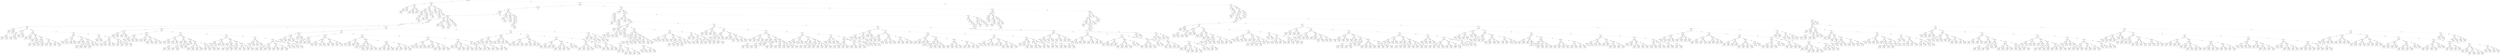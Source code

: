 digraph {
0 [label="seedx' <= -0.5"];
1 [label="turn' <= 0.5"];
2 [label="dy' <= 3.5"];
3 [label="dx' <= 2.5"];
4 [label="dx' <= 0.5"];
5 [label="dy' <= 2.0"];
6 [label="1"];
5 -> 6 [label="True"];
7 [label="4"];
5 -> 7 [style="dashed", label="False"];
4 -> 5 [label="True"];
8 [label="4"];
4 -> 8 [style="dashed", label="False"];
3 -> 4 [label="True"];
9 [label="dy' <= 1.0"];
10 [label="4"];
9 -> 10 [label="True"];
11 [label="1"];
9 -> 11 [style="dashed", label="False"];
3 -> 9 [style="dashed", label="False"];
2 -> 3 [label="True"];
12 [label="dx' <= 1.5"];
13 [label="dx' <= 0.5"];
14 [label="dy' <= 5.5"];
15 [label="1"];
14 -> 15 [label="True"];
16 [label="4"];
14 -> 16 [style="dashed", label="False"];
13 -> 14 [label="True"];
17 [label="dy' <= 5.5"];
18 [label="4"];
17 -> 18 [label="True"];
19 [label="1"];
17 -> 19 [style="dashed", label="False"];
13 -> 17 [style="dashed", label="False"];
12 -> 13 [label="True"];
20 [label="dy' <= 5.5"];
21 [label="dy' <= 4.5"];
22 [label="3"];
21 -> 22 [label="True"];
23 [label="2"];
21 -> 23 [style="dashed", label="False"];
20 -> 21 [label="True"];
24 [label="1"];
20 -> 24 [style="dashed", label="False"];
12 -> 20 [style="dashed", label="False"];
2 -> 12 [style="dashed", label="False"];
1 -> 2 [label="True"];
25 [label="dx' <= 2.5"];
26 [label="dx' <= 1.5"];
27 [label="dx' <= 0.5"];
28 [label="dy' <= 0.5"];
29 [label="4"];
28 -> 29 [label="True"];
30 [label="dy' <= 5.5"];
31 [label="dy' <= 3.5"];
32 [label="dy' <= 1.5"];
33 [label="2"];
32 -> 33 [label="True"];
34 [label="dy' <= 2.5"];
35 [label="4"];
34 -> 35 [label="True"];
36 [label="1"];
34 -> 36 [style="dashed", label="False"];
32 -> 34 [style="dashed", label="False"];
31 -> 32 [label="True"];
37 [label="2"];
31 -> 37 [style="dashed", label="False"];
30 -> 31 [label="True"];
38 [label="4"];
30 -> 38 [style="dashed", label="False"];
28 -> 30 [style="dashed", label="False"];
27 -> 28 [label="True"];
39 [label="dy' <= 1.5"];
40 [label="2"];
39 -> 40 [label="True"];
41 [label="dy' <= 2.5"];
42 [label="1"];
41 -> 42 [label="True"];
43 [label="dy' <= 4.5"];
44 [label="dy' <= 3.5"];
45 [label="2"];
44 -> 45 [label="True"];
46 [label="3"];
44 -> 46 [style="dashed", label="False"];
43 -> 44 [label="True"];
47 [label="dy' <= 5.5"];
48 [label="1"];
47 -> 48 [label="True"];
49 [label="2"];
47 -> 49 [style="dashed", label="False"];
43 -> 47 [style="dashed", label="False"];
41 -> 43 [style="dashed", label="False"];
39 -> 41 [style="dashed", label="False"];
27 -> 39 [style="dashed", label="False"];
26 -> 27 [label="True"];
50 [label="dy' <= 0.5"];
51 [label="1"];
50 -> 51 [label="True"];
52 [label="dy' <= 3.5"];
53 [label="dy' <= 1.5"];
54 [label="4"];
53 -> 54 [label="True"];
55 [label="dy' <= 2.5"];
56 [label="3"];
55 -> 56 [label="True"];
57 [label="4"];
55 -> 57 [style="dashed", label="False"];
53 -> 55 [style="dashed", label="False"];
52 -> 53 [label="True"];
58 [label="3"];
52 -> 58 [style="dashed", label="False"];
50 -> 52 [style="dashed", label="False"];
26 -> 50 [style="dashed", label="False"];
25 -> 26 [label="True"];
59 [label="dx' <= 3.5"];
60 [label="dy' <= 3.5"];
61 [label="2"];
60 -> 61 [label="True"];
62 [label="dy' <= 4.5"];
63 [label="3"];
62 -> 63 [label="True"];
64 [label="2"];
62 -> 64 [style="dashed", label="False"];
60 -> 62 [style="dashed", label="False"];
59 -> 60 [label="True"];
65 [label="dy' <= 3.5"];
66 [label="dx' <= 4.5"];
67 [label="dy' <= 1.5"];
68 [label="2"];
67 -> 68 [label="True"];
69 [label="dy' <= 2.5"];
70 [label="3"];
69 -> 70 [label="True"];
71 [label="2"];
69 -> 71 [style="dashed", label="False"];
67 -> 69 [style="dashed", label="False"];
66 -> 67 [label="True"];
72 [label="dy' <= 1.5"];
73 [label="1"];
72 -> 73 [label="True"];
74 [label="2"];
72 -> 74 [style="dashed", label="False"];
66 -> 72 [style="dashed", label="False"];
65 -> 66 [label="True"];
75 [label="1"];
65 -> 75 [style="dashed", label="False"];
59 -> 65 [style="dashed", label="False"];
25 -> 59 [style="dashed", label="False"];
1 -> 25 [style="dashed", label="False"];
0 -> 1 [label="True"];
76 [label="dx' <= 3.5"];
77 [label="seedx' <= 3.5"];
78 [label="amdone' <= 0.5"];
79 [label="dy' <= 3.5"];
80 [label="seedx' <= 2.5"];
81 [label="3"];
80 -> 81 [label="True"];
82 [label="dx' <= 2.5"];
83 [label="seedy' <= 2.5"];
84 [label="turn' <= 0.5"];
85 [label="seedy' <= 0.5"];
86 [label="3"];
85 -> 86 [label="True"];
87 [label="dy' <= 0.5"];
88 [label="4"];
87 -> 88 [label="True"];
89 [label="dx <= 0.5"];
90 [label="dy <= 0.5"];
91 [label="dy' <= 1.5"];
92 [label="seedy' <= 1.5"];
93 [label="3"];
92 -> 93 [label="True"];
94 [label="4"];
92 -> 94 [style="dashed", label="False"];
91 -> 92 [label="True"];
95 [label="seedy' <= 1.5"];
96 [label="4"];
95 -> 96 [label="True"];
97 [label="3"];
95 -> 97 [style="dashed", label="False"];
91 -> 95 [style="dashed", label="False"];
90 -> 91 [label="True"];
98 [label="dy <= 1.5"];
99 [label="seedx <= 2.5"];
100 [label="turn <= 0.5"];
101 [label="dy' <= 1.5"];
102 [label="seedy' <= 1.5"];
103 [label="3"];
102 -> 103 [label="True"];
104 [label="4"];
102 -> 104 [style="dashed", label="False"];
101 -> 102 [label="True"];
105 [label="seedy' <= 1.5"];
106 [label="4"];
105 -> 106 [label="True"];
107 [label="3"];
105 -> 107 [style="dashed", label="False"];
101 -> 105 [style="dashed", label="False"];
100 -> 101 [label="True"];
108 [label="dy' <= 1.5"];
109 [label="seedy' <= 1.5"];
110 [label="3"];
109 -> 110 [label="True"];
111 [label="4"];
109 -> 111 [style="dashed", label="False"];
108 -> 109 [label="True"];
112 [label="seedy' <= 1.5"];
113 [label="4"];
112 -> 113 [label="True"];
114 [label="3"];
112 -> 114 [style="dashed", label="False"];
108 -> 112 [style="dashed", label="False"];
100 -> 108 [style="dashed", label="False"];
99 -> 100 [label="True"];
115 [label="dy' <= 1.5"];
116 [label="seedy' <= 1.5"];
117 [label="3"];
116 -> 117 [label="True"];
118 [label="4"];
116 -> 118 [style="dashed", label="False"];
115 -> 116 [label="True"];
119 [label="seedy' <= 1.5"];
120 [label="4"];
119 -> 120 [label="True"];
121 [label="3"];
119 -> 121 [style="dashed", label="False"];
115 -> 119 [style="dashed", label="False"];
99 -> 115 [style="dashed", label="False"];
98 -> 99 [label="True"];
122 [label="dy <= 2.5"];
123 [label="seedx <= 1.5"];
124 [label="dy' <= 1.5"];
125 [label="seedy' <= 1.5"];
126 [label="3"];
125 -> 126 [label="True"];
127 [label="4"];
125 -> 127 [style="dashed", label="False"];
124 -> 125 [label="True"];
128 [label="seedy' <= 1.5"];
129 [label="4"];
128 -> 129 [label="True"];
130 [label="3"];
128 -> 130 [style="dashed", label="False"];
124 -> 128 [style="dashed", label="False"];
123 -> 124 [label="True"];
131 [label="seedx <= 4.5"];
132 [label="dy' <= 1.5"];
133 [label="seedy' <= 1.5"];
134 [label="3"];
133 -> 134 [label="True"];
135 [label="4"];
133 -> 135 [style="dashed", label="False"];
132 -> 133 [label="True"];
136 [label="seedy' <= 1.5"];
137 [label="4"];
136 -> 137 [label="True"];
138 [label="3"];
136 -> 138 [style="dashed", label="False"];
132 -> 136 [style="dashed", label="False"];
131 -> 132 [label="True"];
139 [label="seedx <= 5.5"];
140 [label="seedy <= 3.5"];
141 [label="dy' <= 1.5"];
142 [label="seedy' <= 1.5"];
143 [label="3"];
142 -> 143 [label="True"];
144 [label="4"];
142 -> 144 [style="dashed", label="False"];
141 -> 142 [label="True"];
145 [label="seedy' <= 1.5"];
146 [label="4"];
145 -> 146 [label="True"];
147 [label="3"];
145 -> 147 [style="dashed", label="False"];
141 -> 145 [style="dashed", label="False"];
140 -> 141 [label="True"];
148 [label="dy' <= 1.5"];
149 [label="seedy' <= 1.5"];
150 [label="3"];
149 -> 150 [label="True"];
151 [label="4"];
149 -> 151 [style="dashed", label="False"];
148 -> 149 [label="True"];
152 [label="seedy' <= 1.5"];
153 [label="4"];
152 -> 153 [label="True"];
154 [label="3"];
152 -> 154 [style="dashed", label="False"];
148 -> 152 [style="dashed", label="False"];
140 -> 148 [style="dashed", label="False"];
139 -> 140 [label="True"];
155 [label="turn <= 0.5"];
156 [label="dy' <= 1.5"];
157 [label="seedy' <= 1.5"];
158 [label="3"];
157 -> 158 [label="True"];
159 [label="4"];
157 -> 159 [style="dashed", label="False"];
156 -> 157 [label="True"];
160 [label="seedy' <= 1.5"];
161 [label="4"];
160 -> 161 [label="True"];
162 [label="3"];
160 -> 162 [style="dashed", label="False"];
156 -> 160 [style="dashed", label="False"];
155 -> 156 [label="True"];
163 [label="dy' <= 1.5"];
164 [label="seedy' <= 1.5"];
165 [label="3"];
164 -> 165 [label="True"];
166 [label="4"];
164 -> 166 [style="dashed", label="False"];
163 -> 164 [label="True"];
167 [label="seedy' <= 1.5"];
168 [label="4"];
167 -> 168 [label="True"];
169 [label="3"];
167 -> 169 [style="dashed", label="False"];
163 -> 167 [style="dashed", label="False"];
155 -> 163 [style="dashed", label="False"];
139 -> 155 [style="dashed", label="False"];
131 -> 139 [style="dashed", label="False"];
123 -> 131 [style="dashed", label="False"];
122 -> 123 [label="True"];
170 [label="dy <= 3.5"];
171 [label="seedx <= 1.5"];
172 [label="turn <= 0.5"];
173 [label="dy' <= 1.5"];
174 [label="seedy' <= 1.5"];
175 [label="3"];
174 -> 175 [label="True"];
176 [label="4"];
174 -> 176 [style="dashed", label="False"];
173 -> 174 [label="True"];
177 [label="seedy' <= 1.5"];
178 [label="4"];
177 -> 178 [label="True"];
179 [label="3"];
177 -> 179 [style="dashed", label="False"];
173 -> 177 [style="dashed", label="False"];
172 -> 173 [label="True"];
180 [label="dy' <= 1.5"];
181 [label="seedy' <= 1.5"];
182 [label="3"];
181 -> 182 [label="True"];
183 [label="4"];
181 -> 183 [style="dashed", label="False"];
180 -> 181 [label="True"];
184 [label="seedy' <= 1.5"];
185 [label="4"];
184 -> 185 [label="True"];
186 [label="3"];
184 -> 186 [style="dashed", label="False"];
180 -> 184 [style="dashed", label="False"];
172 -> 180 [style="dashed", label="False"];
171 -> 172 [label="True"];
187 [label="seedx <= 4.5"];
188 [label="dy' <= 1.5"];
189 [label="seedy' <= 1.5"];
190 [label="3"];
189 -> 190 [label="True"];
191 [label="4"];
189 -> 191 [style="dashed", label="False"];
188 -> 189 [label="True"];
192 [label="seedy' <= 1.5"];
193 [label="4"];
192 -> 193 [label="True"];
194 [label="3"];
192 -> 194 [style="dashed", label="False"];
188 -> 192 [style="dashed", label="False"];
187 -> 188 [label="True"];
195 [label="seedx <= 5.5"];
196 [label="turn <= 0.5"];
197 [label="dy' <= 1.5"];
198 [label="seedy' <= 1.5"];
199 [label="3"];
198 -> 199 [label="True"];
200 [label="4"];
198 -> 200 [style="dashed", label="False"];
197 -> 198 [label="True"];
201 [label="seedy' <= 1.5"];
202 [label="4"];
201 -> 202 [label="True"];
203 [label="3"];
201 -> 203 [style="dashed", label="False"];
197 -> 201 [style="dashed", label="False"];
196 -> 197 [label="True"];
204 [label="dy' <= 1.5"];
205 [label="seedy' <= 1.5"];
206 [label="3"];
205 -> 206 [label="True"];
207 [label="4"];
205 -> 207 [style="dashed", label="False"];
204 -> 205 [label="True"];
208 [label="seedy' <= 1.5"];
209 [label="4"];
208 -> 209 [label="True"];
210 [label="3"];
208 -> 210 [style="dashed", label="False"];
204 -> 208 [style="dashed", label="False"];
196 -> 204 [style="dashed", label="False"];
195 -> 196 [label="True"];
211 [label="dy' <= 1.5"];
212 [label="seedy' <= 1.5"];
213 [label="3"];
212 -> 213 [label="True"];
214 [label="4"];
212 -> 214 [style="dashed", label="False"];
211 -> 212 [label="True"];
215 [label="seedy' <= 1.5"];
216 [label="4"];
215 -> 216 [label="True"];
217 [label="3"];
215 -> 217 [style="dashed", label="False"];
211 -> 215 [style="dashed", label="False"];
195 -> 211 [style="dashed", label="False"];
187 -> 195 [style="dashed", label="False"];
171 -> 187 [style="dashed", label="False"];
170 -> 171 [label="True"];
218 [label="dy <= 4.5"];
219 [label="dy' <= 1.5"];
220 [label="seedy' <= 1.5"];
221 [label="3"];
220 -> 221 [label="True"];
222 [label="4"];
220 -> 222 [style="dashed", label="False"];
219 -> 220 [label="True"];
223 [label="seedy' <= 1.5"];
224 [label="4"];
223 -> 224 [label="True"];
225 [label="3"];
223 -> 225 [style="dashed", label="False"];
219 -> 223 [style="dashed", label="False"];
218 -> 219 [label="True"];
226 [label="dy <= 5.5"];
227 [label="turn <= 0.5"];
228 [label="dy' <= 1.5"];
229 [label="seedy' <= 1.5"];
230 [label="3"];
229 -> 230 [label="True"];
231 [label="4"];
229 -> 231 [style="dashed", label="False"];
228 -> 229 [label="True"];
232 [label="seedy' <= 1.5"];
233 [label="4"];
232 -> 233 [label="True"];
234 [label="3"];
232 -> 234 [style="dashed", label="False"];
228 -> 232 [style="dashed", label="False"];
227 -> 228 [label="True"];
235 [label="dy' <= 1.5"];
236 [label="seedy' <= 1.5"];
237 [label="3"];
236 -> 237 [label="True"];
238 [label="4"];
236 -> 238 [style="dashed", label="False"];
235 -> 236 [label="True"];
239 [label="seedy' <= 1.5"];
240 [label="4"];
239 -> 240 [label="True"];
241 [label="3"];
239 -> 241 [style="dashed", label="False"];
235 -> 239 [style="dashed", label="False"];
227 -> 235 [style="dashed", label="False"];
226 -> 227 [label="True"];
242 [label="turn <= 0.5"];
243 [label="dy' <= 1.5"];
244 [label="seedy' <= 1.5"];
245 [label="3"];
244 -> 245 [label="True"];
246 [label="4"];
244 -> 246 [style="dashed", label="False"];
243 -> 244 [label="True"];
247 [label="seedy' <= 1.5"];
248 [label="4"];
247 -> 248 [label="True"];
249 [label="3"];
247 -> 249 [style="dashed", label="False"];
243 -> 247 [style="dashed", label="False"];
242 -> 243 [label="True"];
250 [label="dy' <= 1.5"];
251 [label="seedy' <= 1.5"];
252 [label="3"];
251 -> 252 [label="True"];
253 [label="4"];
251 -> 253 [style="dashed", label="False"];
250 -> 251 [label="True"];
254 [label="seedy' <= 1.5"];
255 [label="4"];
254 -> 255 [label="True"];
256 [label="3"];
254 -> 256 [style="dashed", label="False"];
250 -> 254 [style="dashed", label="False"];
242 -> 250 [style="dashed", label="False"];
226 -> 242 [style="dashed", label="False"];
218 -> 226 [style="dashed", label="False"];
170 -> 218 [style="dashed", label="False"];
122 -> 170 [style="dashed", label="False"];
98 -> 122 [style="dashed", label="False"];
90 -> 98 [style="dashed", label="False"];
89 -> 90 [label="True"];
257 [label="dx <= 1.5"];
258 [label="dy <= 0.5"];
259 [label="turn <= 0.5"];
260 [label="dy' <= 1.5"];
261 [label="seedy' <= 1.5"];
262 [label="3"];
261 -> 262 [label="True"];
263 [label="4"];
261 -> 263 [style="dashed", label="False"];
260 -> 261 [label="True"];
264 [label="seedy' <= 1.5"];
265 [label="4"];
264 -> 265 [label="True"];
266 [label="3"];
264 -> 266 [style="dashed", label="False"];
260 -> 264 [style="dashed", label="False"];
259 -> 260 [label="True"];
267 [label="dy' <= 1.5"];
268 [label="seedy' <= 1.5"];
269 [label="3"];
268 -> 269 [label="True"];
270 [label="4"];
268 -> 270 [style="dashed", label="False"];
267 -> 268 [label="True"];
271 [label="seedy' <= 1.5"];
272 [label="4"];
271 -> 272 [label="True"];
273 [label="3"];
271 -> 273 [style="dashed", label="False"];
267 -> 271 [style="dashed", label="False"];
259 -> 267 [style="dashed", label="False"];
258 -> 259 [label="True"];
274 [label="dy <= 1.5"];
275 [label="seedx <= 1.5"];
276 [label="turn <= 0.5"];
277 [label="dy' <= 1.5"];
278 [label="seedy' <= 1.5"];
279 [label="3"];
278 -> 279 [label="True"];
280 [label="4"];
278 -> 280 [style="dashed", label="False"];
277 -> 278 [label="True"];
281 [label="seedy' <= 1.5"];
282 [label="4"];
281 -> 282 [label="True"];
283 [label="3"];
281 -> 283 [style="dashed", label="False"];
277 -> 281 [style="dashed", label="False"];
276 -> 277 [label="True"];
284 [label="dy' <= 1.5"];
285 [label="seedy' <= 1.5"];
286 [label="3"];
285 -> 286 [label="True"];
287 [label="4"];
285 -> 287 [style="dashed", label="False"];
284 -> 285 [label="True"];
288 [label="seedy' <= 1.5"];
289 [label="4"];
288 -> 289 [label="True"];
290 [label="3"];
288 -> 290 [style="dashed", label="False"];
284 -> 288 [style="dashed", label="False"];
276 -> 284 [style="dashed", label="False"];
275 -> 276 [label="True"];
291 [label="seedx <= 4.5"];
292 [label="dy' <= 1.5"];
293 [label="seedy' <= 1.5"];
294 [label="3"];
293 -> 294 [label="True"];
295 [label="4"];
293 -> 295 [style="dashed", label="False"];
292 -> 293 [label="True"];
296 [label="seedy' <= 1.5"];
297 [label="4"];
296 -> 297 [label="True"];
298 [label="3"];
296 -> 298 [style="dashed", label="False"];
292 -> 296 [style="dashed", label="False"];
291 -> 292 [label="True"];
299 [label="seedx <= 5.5"];
300 [label="dy' <= 1.5"];
301 [label="seedy' <= 1.5"];
302 [label="3"];
301 -> 302 [label="True"];
303 [label="4"];
301 -> 303 [style="dashed", label="False"];
300 -> 301 [label="True"];
304 [label="seedy' <= 1.5"];
305 [label="4"];
304 -> 305 [label="True"];
306 [label="3"];
304 -> 306 [style="dashed", label="False"];
300 -> 304 [style="dashed", label="False"];
299 -> 300 [label="True"];
307 [label="dy' <= 1.5"];
308 [label="seedy' <= 1.5"];
309 [label="3"];
308 -> 309 [label="True"];
310 [label="4"];
308 -> 310 [style="dashed", label="False"];
307 -> 308 [label="True"];
311 [label="seedy' <= 1.5"];
312 [label="4"];
311 -> 312 [label="True"];
313 [label="3"];
311 -> 313 [style="dashed", label="False"];
307 -> 311 [style="dashed", label="False"];
299 -> 307 [style="dashed", label="False"];
291 -> 299 [style="dashed", label="False"];
275 -> 291 [style="dashed", label="False"];
274 -> 275 [label="True"];
314 [label="dy <= 2.5"];
315 [label="seedx <= 1.0"];
316 [label="turn <= 0.5"];
317 [label="dy' <= 1.5"];
318 [label="seedy' <= 1.5"];
319 [label="3"];
318 -> 319 [label="True"];
320 [label="4"];
318 -> 320 [style="dashed", label="False"];
317 -> 318 [label="True"];
321 [label="seedy' <= 1.5"];
322 [label="4"];
321 -> 322 [label="True"];
323 [label="3"];
321 -> 323 [style="dashed", label="False"];
317 -> 321 [style="dashed", label="False"];
316 -> 317 [label="True"];
324 [label="dy' <= 1.5"];
325 [label="seedy' <= 1.5"];
326 [label="3"];
325 -> 326 [label="True"];
327 [label="4"];
325 -> 327 [style="dashed", label="False"];
324 -> 325 [label="True"];
328 [label="seedy' <= 1.5"];
329 [label="4"];
328 -> 329 [label="True"];
330 [label="3"];
328 -> 330 [style="dashed", label="False"];
324 -> 328 [style="dashed", label="False"];
316 -> 324 [style="dashed", label="False"];
315 -> 316 [label="True"];
331 [label="seedx <= 3.5"];
332 [label="dy' <= 1.5"];
333 [label="seedy' <= 1.5"];
334 [label="3"];
333 -> 334 [label="True"];
335 [label="4"];
333 -> 335 [style="dashed", label="False"];
332 -> 333 [label="True"];
336 [label="seedy' <= 1.5"];
337 [label="4"];
336 -> 337 [label="True"];
338 [label="3"];
336 -> 338 [style="dashed", label="False"];
332 -> 336 [style="dashed", label="False"];
331 -> 332 [label="True"];
339 [label="seedx <= 4.5"];
340 [label="seedy <= 3.5"];
341 [label="turn <= 0.5"];
342 [label="dy' <= 1.5"];
343 [label="seedy' <= 1.5"];
344 [label="3"];
343 -> 344 [label="True"];
345 [label="4"];
343 -> 345 [style="dashed", label="False"];
342 -> 343 [label="True"];
346 [label="seedy' <= 1.5"];
347 [label="4"];
346 -> 347 [label="True"];
348 [label="3"];
346 -> 348 [style="dashed", label="False"];
342 -> 346 [style="dashed", label="False"];
341 -> 342 [label="True"];
349 [label="dy' <= 1.5"];
350 [label="seedy' <= 1.5"];
351 [label="3"];
350 -> 351 [label="True"];
352 [label="4"];
350 -> 352 [style="dashed", label="False"];
349 -> 350 [label="True"];
353 [label="seedy' <= 1.5"];
354 [label="4"];
353 -> 354 [label="True"];
355 [label="3"];
353 -> 355 [style="dashed", label="False"];
349 -> 353 [style="dashed", label="False"];
341 -> 349 [style="dashed", label="False"];
340 -> 341 [label="True"];
356 [label="dy' <= 1.5"];
357 [label="seedy' <= 1.5"];
358 [label="3"];
357 -> 358 [label="True"];
359 [label="4"];
357 -> 359 [style="dashed", label="False"];
356 -> 357 [label="True"];
360 [label="seedy' <= 1.5"];
361 [label="4"];
360 -> 361 [label="True"];
362 [label="3"];
360 -> 362 [style="dashed", label="False"];
356 -> 360 [style="dashed", label="False"];
340 -> 356 [style="dashed", label="False"];
339 -> 340 [label="True"];
363 [label="seedx <= 5.5"];
364 [label="seedy <= 3.5"];
365 [label="dy' <= 1.5"];
366 [label="seedy' <= 1.5"];
367 [label="3"];
366 -> 367 [label="True"];
368 [label="4"];
366 -> 368 [style="dashed", label="False"];
365 -> 366 [label="True"];
369 [label="seedy' <= 1.5"];
370 [label="4"];
369 -> 370 [label="True"];
371 [label="3"];
369 -> 371 [style="dashed", label="False"];
365 -> 369 [style="dashed", label="False"];
364 -> 365 [label="True"];
372 [label="dy' <= 1.5"];
373 [label="seedy' <= 1.5"];
374 [label="3"];
373 -> 374 [label="True"];
375 [label="4"];
373 -> 375 [style="dashed", label="False"];
372 -> 373 [label="True"];
376 [label="seedy' <= 1.5"];
377 [label="4"];
376 -> 377 [label="True"];
378 [label="3"];
376 -> 378 [style="dashed", label="False"];
372 -> 376 [style="dashed", label="False"];
364 -> 372 [style="dashed", label="False"];
363 -> 364 [label="True"];
379 [label="seedy <= 3.5"];
380 [label="dy' <= 1.5"];
381 [label="seedy' <= 1.5"];
382 [label="3"];
381 -> 382 [label="True"];
383 [label="4"];
381 -> 383 [style="dashed", label="False"];
380 -> 381 [label="True"];
384 [label="seedy' <= 1.5"];
385 [label="4"];
384 -> 385 [label="True"];
386 [label="3"];
384 -> 386 [style="dashed", label="False"];
380 -> 384 [style="dashed", label="False"];
379 -> 380 [label="True"];
387 [label="dy' <= 1.5"];
388 [label="seedy' <= 1.5"];
389 [label="3"];
388 -> 389 [label="True"];
390 [label="4"];
388 -> 390 [style="dashed", label="False"];
387 -> 388 [label="True"];
391 [label="seedy' <= 1.5"];
392 [label="4"];
391 -> 392 [label="True"];
393 [label="3"];
391 -> 393 [style="dashed", label="False"];
387 -> 391 [style="dashed", label="False"];
379 -> 387 [style="dashed", label="False"];
363 -> 379 [style="dashed", label="False"];
339 -> 363 [style="dashed", label="False"];
331 -> 339 [style="dashed", label="False"];
315 -> 331 [style="dashed", label="False"];
314 -> 315 [label="True"];
394 [label="dy <= 3.5"];
395 [label="seedx <= 1.0"];
396 [label="turn <= 0.5"];
397 [label="dy' <= 1.5"];
398 [label="seedy' <= 1.5"];
399 [label="3"];
398 -> 399 [label="True"];
400 [label="4"];
398 -> 400 [style="dashed", label="False"];
397 -> 398 [label="True"];
401 [label="seedy' <= 1.5"];
402 [label="4"];
401 -> 402 [label="True"];
403 [label="3"];
401 -> 403 [style="dashed", label="False"];
397 -> 401 [style="dashed", label="False"];
396 -> 397 [label="True"];
404 [label="dy' <= 1.5"];
405 [label="seedy' <= 1.5"];
406 [label="3"];
405 -> 406 [label="True"];
407 [label="4"];
405 -> 407 [style="dashed", label="False"];
404 -> 405 [label="True"];
408 [label="seedy' <= 1.5"];
409 [label="4"];
408 -> 409 [label="True"];
410 [label="3"];
408 -> 410 [style="dashed", label="False"];
404 -> 408 [style="dashed", label="False"];
396 -> 404 [style="dashed", label="False"];
395 -> 396 [label="True"];
411 [label="seedx <= 3.5"];
412 [label="dy' <= 1.5"];
413 [label="seedy' <= 1.5"];
414 [label="3"];
413 -> 414 [label="True"];
415 [label="4"];
413 -> 415 [style="dashed", label="False"];
412 -> 413 [label="True"];
416 [label="seedy' <= 1.5"];
417 [label="4"];
416 -> 417 [label="True"];
418 [label="3"];
416 -> 418 [style="dashed", label="False"];
412 -> 416 [style="dashed", label="False"];
411 -> 412 [label="True"];
419 [label="seedx <= 4.5"];
420 [label="turn <= 0.5"];
421 [label="dy' <= 1.5"];
422 [label="seedy' <= 1.5"];
423 [label="3"];
422 -> 423 [label="True"];
424 [label="4"];
422 -> 424 [style="dashed", label="False"];
421 -> 422 [label="True"];
425 [label="seedy' <= 1.5"];
426 [label="4"];
425 -> 426 [label="True"];
427 [label="3"];
425 -> 427 [style="dashed", label="False"];
421 -> 425 [style="dashed", label="False"];
420 -> 421 [label="True"];
428 [label="dy' <= 1.5"];
429 [label="seedy' <= 1.5"];
430 [label="3"];
429 -> 430 [label="True"];
431 [label="4"];
429 -> 431 [style="dashed", label="False"];
428 -> 429 [label="True"];
432 [label="seedy' <= 1.5"];
433 [label="4"];
432 -> 433 [label="True"];
434 [label="3"];
432 -> 434 [style="dashed", label="False"];
428 -> 432 [style="dashed", label="False"];
420 -> 428 [style="dashed", label="False"];
419 -> 420 [label="True"];
435 [label="seedx <= 5.5"];
436 [label="dy' <= 1.5"];
437 [label="seedy' <= 1.5"];
438 [label="3"];
437 -> 438 [label="True"];
439 [label="4"];
437 -> 439 [style="dashed", label="False"];
436 -> 437 [label="True"];
440 [label="seedy' <= 1.5"];
441 [label="4"];
440 -> 441 [label="True"];
442 [label="3"];
440 -> 442 [style="dashed", label="False"];
436 -> 440 [style="dashed", label="False"];
435 -> 436 [label="True"];
443 [label="dy' <= 1.5"];
444 [label="seedy' <= 1.5"];
445 [label="3"];
444 -> 445 [label="True"];
446 [label="4"];
444 -> 446 [style="dashed", label="False"];
443 -> 444 [label="True"];
447 [label="seedy' <= 1.5"];
448 [label="4"];
447 -> 448 [label="True"];
449 [label="3"];
447 -> 449 [style="dashed", label="False"];
443 -> 447 [style="dashed", label="False"];
435 -> 443 [style="dashed", label="False"];
419 -> 435 [style="dashed", label="False"];
411 -> 419 [style="dashed", label="False"];
395 -> 411 [style="dashed", label="False"];
394 -> 395 [label="True"];
450 [label="dy <= 4.5"];
451 [label="turn <= 0.5"];
452 [label="dy' <= 1.5"];
453 [label="seedy' <= 1.5"];
454 [label="3"];
453 -> 454 [label="True"];
455 [label="4"];
453 -> 455 [style="dashed", label="False"];
452 -> 453 [label="True"];
456 [label="seedy' <= 1.5"];
457 [label="4"];
456 -> 457 [label="True"];
458 [label="3"];
456 -> 458 [style="dashed", label="False"];
452 -> 456 [style="dashed", label="False"];
451 -> 452 [label="True"];
459 [label="dy' <= 1.5"];
460 [label="seedy' <= 1.5"];
461 [label="3"];
460 -> 461 [label="True"];
462 [label="4"];
460 -> 462 [style="dashed", label="False"];
459 -> 460 [label="True"];
463 [label="seedy' <= 1.5"];
464 [label="4"];
463 -> 464 [label="True"];
465 [label="3"];
463 -> 465 [style="dashed", label="False"];
459 -> 463 [style="dashed", label="False"];
451 -> 459 [style="dashed", label="False"];
450 -> 451 [label="True"];
466 [label="dy <= 5.5"];
467 [label="seedx <= 2.5"];
468 [label="turn <= 0.5"];
469 [label="dy' <= 1.5"];
470 [label="seedy' <= 1.5"];
471 [label="3"];
470 -> 471 [label="True"];
472 [label="4"];
470 -> 472 [style="dashed", label="False"];
469 -> 470 [label="True"];
473 [label="seedy' <= 1.5"];
474 [label="4"];
473 -> 474 [label="True"];
475 [label="3"];
473 -> 475 [style="dashed", label="False"];
469 -> 473 [style="dashed", label="False"];
468 -> 469 [label="True"];
476 [label="dy' <= 1.5"];
477 [label="seedy' <= 1.5"];
478 [label="3"];
477 -> 478 [label="True"];
479 [label="4"];
477 -> 479 [style="dashed", label="False"];
476 -> 477 [label="True"];
480 [label="seedy' <= 1.5"];
481 [label="4"];
480 -> 481 [label="True"];
482 [label="3"];
480 -> 482 [style="dashed", label="False"];
476 -> 480 [style="dashed", label="False"];
468 -> 476 [style="dashed", label="False"];
467 -> 468 [label="True"];
483 [label="seedy <= 3.5"];
484 [label="dy' <= 1.5"];
485 [label="seedy' <= 1.5"];
486 [label="3"];
485 -> 486 [label="True"];
487 [label="4"];
485 -> 487 [style="dashed", label="False"];
484 -> 485 [label="True"];
488 [label="seedy' <= 1.5"];
489 [label="4"];
488 -> 489 [label="True"];
490 [label="3"];
488 -> 490 [style="dashed", label="False"];
484 -> 488 [style="dashed", label="False"];
483 -> 484 [label="True"];
491 [label="dy' <= 1.5"];
492 [label="seedy' <= 1.5"];
493 [label="3"];
492 -> 493 [label="True"];
494 [label="4"];
492 -> 494 [style="dashed", label="False"];
491 -> 492 [label="True"];
495 [label="seedy' <= 1.5"];
496 [label="4"];
495 -> 496 [label="True"];
497 [label="3"];
495 -> 497 [style="dashed", label="False"];
491 -> 495 [style="dashed", label="False"];
483 -> 491 [style="dashed", label="False"];
467 -> 483 [style="dashed", label="False"];
466 -> 467 [label="True"];
498 [label="seedx <= 2.5"];
499 [label="dy' <= 1.5"];
500 [label="seedy' <= 1.5"];
501 [label="3"];
500 -> 501 [label="True"];
502 [label="4"];
500 -> 502 [style="dashed", label="False"];
499 -> 500 [label="True"];
503 [label="seedy' <= 1.5"];
504 [label="4"];
503 -> 504 [label="True"];
505 [label="3"];
503 -> 505 [style="dashed", label="False"];
499 -> 503 [style="dashed", label="False"];
498 -> 499 [label="True"];
506 [label="dy' <= 1.5"];
507 [label="seedy' <= 1.5"];
508 [label="3"];
507 -> 508 [label="True"];
509 [label="4"];
507 -> 509 [style="dashed", label="False"];
506 -> 507 [label="True"];
510 [label="seedy' <= 1.5"];
511 [label="4"];
510 -> 511 [label="True"];
512 [label="3"];
510 -> 512 [style="dashed", label="False"];
506 -> 510 [style="dashed", label="False"];
498 -> 506 [style="dashed", label="False"];
466 -> 498 [style="dashed", label="False"];
450 -> 466 [style="dashed", label="False"];
394 -> 450 [style="dashed", label="False"];
314 -> 394 [style="dashed", label="False"];
274 -> 314 [style="dashed", label="False"];
258 -> 274 [style="dashed", label="False"];
257 -> 258 [label="True"];
513 [label="dx <= 2.5"];
514 [label="dy <= 0.5"];
515 [label="seedx <= 1.0"];
516 [label="turn <= 0.5"];
517 [label="dy' <= 1.5"];
518 [label="seedy' <= 1.5"];
519 [label="3"];
518 -> 519 [label="True"];
520 [label="4"];
518 -> 520 [style="dashed", label="False"];
517 -> 518 [label="True"];
521 [label="seedy' <= 1.5"];
522 [label="4"];
521 -> 522 [label="True"];
523 [label="3"];
521 -> 523 [style="dashed", label="False"];
517 -> 521 [style="dashed", label="False"];
516 -> 517 [label="True"];
524 [label="dy' <= 1.5"];
525 [label="seedy' <= 1.5"];
526 [label="3"];
525 -> 526 [label="True"];
527 [label="4"];
525 -> 527 [style="dashed", label="False"];
524 -> 525 [label="True"];
528 [label="seedy' <= 1.5"];
529 [label="4"];
528 -> 529 [label="True"];
530 [label="3"];
528 -> 530 [style="dashed", label="False"];
524 -> 528 [style="dashed", label="False"];
516 -> 524 [style="dashed", label="False"];
515 -> 516 [label="True"];
531 [label="dy' <= 1.5"];
532 [label="seedy' <= 1.5"];
533 [label="3"];
532 -> 533 [label="True"];
534 [label="4"];
532 -> 534 [style="dashed", label="False"];
531 -> 532 [label="True"];
535 [label="seedy' <= 1.5"];
536 [label="4"];
535 -> 536 [label="True"];
537 [label="3"];
535 -> 537 [style="dashed", label="False"];
531 -> 535 [style="dashed", label="False"];
515 -> 531 [style="dashed", label="False"];
514 -> 515 [label="True"];
538 [label="dy <= 1.5"];
539 [label="seedx <= 1.0"];
540 [label="turn <= 0.5"];
541 [label="dy' <= 1.5"];
542 [label="seedy' <= 1.5"];
543 [label="3"];
542 -> 543 [label="True"];
544 [label="4"];
542 -> 544 [style="dashed", label="False"];
541 -> 542 [label="True"];
545 [label="seedy' <= 1.5"];
546 [label="4"];
545 -> 546 [label="True"];
547 [label="3"];
545 -> 547 [style="dashed", label="False"];
541 -> 545 [style="dashed", label="False"];
540 -> 541 [label="True"];
548 [label="dy' <= 1.5"];
549 [label="seedy' <= 1.5"];
550 [label="3"];
549 -> 550 [label="True"];
551 [label="4"];
549 -> 551 [style="dashed", label="False"];
548 -> 549 [label="True"];
552 [label="seedy' <= 1.5"];
553 [label="4"];
552 -> 553 [label="True"];
554 [label="3"];
552 -> 554 [style="dashed", label="False"];
548 -> 552 [style="dashed", label="False"];
540 -> 548 [style="dashed", label="False"];
539 -> 540 [label="True"];
555 [label="seedx <= 3.5"];
556 [label="seedy <= 2.5"];
557 [label="dy' <= 1.5"];
558 [label="seedy' <= 1.5"];
559 [label="3"];
558 -> 559 [label="True"];
560 [label="4"];
558 -> 560 [style="dashed", label="False"];
557 -> 558 [label="True"];
561 [label="seedy' <= 1.5"];
562 [label="4"];
561 -> 562 [label="True"];
563 [label="3"];
561 -> 563 [style="dashed", label="False"];
557 -> 561 [style="dashed", label="False"];
556 -> 557 [label="True"];
564 [label="dy' <= 1.5"];
565 [label="seedy' <= 1.5"];
566 [label="3"];
565 -> 566 [label="True"];
567 [label="4"];
565 -> 567 [style="dashed", label="False"];
564 -> 565 [label="True"];
568 [label="seedy' <= 1.5"];
569 [label="4"];
568 -> 569 [label="True"];
570 [label="3"];
568 -> 570 [style="dashed", label="False"];
564 -> 568 [style="dashed", label="False"];
556 -> 564 [style="dashed", label="False"];
555 -> 556 [label="True"];
571 [label="seedx <= 4.5"];
572 [label="dy' <= 1.5"];
573 [label="seedy' <= 1.5"];
574 [label="3"];
573 -> 574 [label="True"];
575 [label="4"];
573 -> 575 [style="dashed", label="False"];
572 -> 573 [label="True"];
576 [label="seedy' <= 1.5"];
577 [label="4"];
576 -> 577 [label="True"];
578 [label="3"];
576 -> 578 [style="dashed", label="False"];
572 -> 576 [style="dashed", label="False"];
571 -> 572 [label="True"];
579 [label="dy' <= 1.5"];
580 [label="seedy' <= 1.5"];
581 [label="3"];
580 -> 581 [label="True"];
582 [label="4"];
580 -> 582 [style="dashed", label="False"];
579 -> 580 [label="True"];
583 [label="seedy' <= 1.5"];
584 [label="4"];
583 -> 584 [label="True"];
585 [label="3"];
583 -> 585 [style="dashed", label="False"];
579 -> 583 [style="dashed", label="False"];
571 -> 579 [style="dashed", label="False"];
555 -> 571 [style="dashed", label="False"];
539 -> 555 [style="dashed", label="False"];
538 -> 539 [label="True"];
586 [label="dy <= 2.5"];
587 [label="seedx <= 1.0"];
588 [label="turn <= 0.5"];
589 [label="dy' <= 1.5"];
590 [label="seedy' <= 1.5"];
591 [label="3"];
590 -> 591 [label="True"];
592 [label="4"];
590 -> 592 [style="dashed", label="False"];
589 -> 590 [label="True"];
593 [label="seedy' <= 1.5"];
594 [label="4"];
593 -> 594 [label="True"];
595 [label="3"];
593 -> 595 [style="dashed", label="False"];
589 -> 593 [style="dashed", label="False"];
588 -> 589 [label="True"];
596 [label="dy' <= 1.5"];
597 [label="seedy' <= 1.5"];
598 [label="3"];
597 -> 598 [label="True"];
599 [label="4"];
597 -> 599 [style="dashed", label="False"];
596 -> 597 [label="True"];
600 [label="seedy' <= 1.5"];
601 [label="4"];
600 -> 601 [label="True"];
602 [label="3"];
600 -> 602 [style="dashed", label="False"];
596 -> 600 [style="dashed", label="False"];
588 -> 596 [style="dashed", label="False"];
587 -> 588 [label="True"];
603 [label="seedx <= 3.5"];
604 [label="seedy <= 2.0"];
605 [label="dy' <= 1.5"];
606 [label="seedy' <= 1.5"];
607 [label="3"];
606 -> 607 [label="True"];
608 [label="4"];
606 -> 608 [style="dashed", label="False"];
605 -> 606 [label="True"];
609 [label="seedy' <= 1.5"];
610 [label="4"];
609 -> 610 [label="True"];
611 [label="3"];
609 -> 611 [style="dashed", label="False"];
605 -> 609 [style="dashed", label="False"];
604 -> 605 [label="True"];
612 [label="seedy <= 3.5"];
613 [label="dy' <= 1.5"];
614 [label="seedy' <= 1.5"];
615 [label="3"];
614 -> 615 [label="True"];
616 [label="4"];
614 -> 616 [style="dashed", label="False"];
613 -> 614 [label="True"];
617 [label="seedy' <= 1.5"];
618 [label="4"];
617 -> 618 [label="True"];
619 [label="3"];
617 -> 619 [style="dashed", label="False"];
613 -> 617 [style="dashed", label="False"];
612 -> 613 [label="True"];
620 [label="dy' <= 1.5"];
621 [label="seedy' <= 1.5"];
622 [label="3"];
621 -> 622 [label="True"];
623 [label="4"];
621 -> 623 [style="dashed", label="False"];
620 -> 621 [label="True"];
624 [label="seedy' <= 1.5"];
625 [label="4"];
624 -> 625 [label="True"];
626 [label="3"];
624 -> 626 [style="dashed", label="False"];
620 -> 624 [style="dashed", label="False"];
612 -> 620 [style="dashed", label="False"];
604 -> 612 [style="dashed", label="False"];
603 -> 604 [label="True"];
627 [label="seedx <= 4.5"];
628 [label="seedy <= 3.5"];
629 [label="dy' <= 1.5"];
630 [label="seedy' <= 1.5"];
631 [label="3"];
630 -> 631 [label="True"];
632 [label="4"];
630 -> 632 [style="dashed", label="False"];
629 -> 630 [label="True"];
633 [label="seedy' <= 1.5"];
634 [label="4"];
633 -> 634 [label="True"];
635 [label="3"];
633 -> 635 [style="dashed", label="False"];
629 -> 633 [style="dashed", label="False"];
628 -> 629 [label="True"];
636 [label="dy' <= 1.5"];
637 [label="seedy' <= 1.5"];
638 [label="3"];
637 -> 638 [label="True"];
639 [label="4"];
637 -> 639 [style="dashed", label="False"];
636 -> 637 [label="True"];
640 [label="seedy' <= 1.5"];
641 [label="4"];
640 -> 641 [label="True"];
642 [label="3"];
640 -> 642 [style="dashed", label="False"];
636 -> 640 [style="dashed", label="False"];
628 -> 636 [style="dashed", label="False"];
627 -> 628 [label="True"];
643 [label="seedy <= 3.5"];
644 [label="dy' <= 1.5"];
645 [label="seedy' <= 1.5"];
646 [label="3"];
645 -> 646 [label="True"];
647 [label="4"];
645 -> 647 [style="dashed", label="False"];
644 -> 645 [label="True"];
648 [label="seedy' <= 1.5"];
649 [label="4"];
648 -> 649 [label="True"];
650 [label="3"];
648 -> 650 [style="dashed", label="False"];
644 -> 648 [style="dashed", label="False"];
643 -> 644 [label="True"];
651 [label="dy' <= 1.5"];
652 [label="seedy' <= 1.5"];
653 [label="3"];
652 -> 653 [label="True"];
654 [label="4"];
652 -> 654 [style="dashed", label="False"];
651 -> 652 [label="True"];
655 [label="seedy' <= 1.5"];
656 [label="4"];
655 -> 656 [label="True"];
657 [label="3"];
655 -> 657 [style="dashed", label="False"];
651 -> 655 [style="dashed", label="False"];
643 -> 651 [style="dashed", label="False"];
627 -> 643 [style="dashed", label="False"];
603 -> 627 [style="dashed", label="False"];
587 -> 603 [style="dashed", label="False"];
586 -> 587 [label="True"];
658 [label="dy <= 3.5"];
659 [label="seedx <= 1.0"];
660 [label="turn <= 0.5"];
661 [label="dy' <= 1.5"];
662 [label="seedy' <= 1.5"];
663 [label="3"];
662 -> 663 [label="True"];
664 [label="4"];
662 -> 664 [style="dashed", label="False"];
661 -> 662 [label="True"];
665 [label="seedy' <= 1.5"];
666 [label="4"];
665 -> 666 [label="True"];
667 [label="3"];
665 -> 667 [style="dashed", label="False"];
661 -> 665 [style="dashed", label="False"];
660 -> 661 [label="True"];
668 [label="dy' <= 1.5"];
669 [label="seedy' <= 1.5"];
670 [label="3"];
669 -> 670 [label="True"];
671 [label="4"];
669 -> 671 [style="dashed", label="False"];
668 -> 669 [label="True"];
672 [label="seedy' <= 1.5"];
673 [label="4"];
672 -> 673 [label="True"];
674 [label="3"];
672 -> 674 [style="dashed", label="False"];
668 -> 672 [style="dashed", label="False"];
660 -> 668 [style="dashed", label="False"];
659 -> 660 [label="True"];
675 [label="seedx <= 3.5"];
676 [label="dy' <= 1.5"];
677 [label="seedy' <= 1.5"];
678 [label="3"];
677 -> 678 [label="True"];
679 [label="4"];
677 -> 679 [style="dashed", label="False"];
676 -> 677 [label="True"];
680 [label="seedy' <= 1.5"];
681 [label="4"];
680 -> 681 [label="True"];
682 [label="3"];
680 -> 682 [style="dashed", label="False"];
676 -> 680 [style="dashed", label="False"];
675 -> 676 [label="True"];
683 [label="seedx <= 4.5"];
684 [label="dy' <= 1.5"];
685 [label="seedy' <= 1.5"];
686 [label="3"];
685 -> 686 [label="True"];
687 [label="4"];
685 -> 687 [style="dashed", label="False"];
684 -> 685 [label="True"];
688 [label="seedy' <= 1.5"];
689 [label="4"];
688 -> 689 [label="True"];
690 [label="3"];
688 -> 690 [style="dashed", label="False"];
684 -> 688 [style="dashed", label="False"];
683 -> 684 [label="True"];
691 [label="dy' <= 1.5"];
692 [label="seedy' <= 1.5"];
693 [label="3"];
692 -> 693 [label="True"];
694 [label="4"];
692 -> 694 [style="dashed", label="False"];
691 -> 692 [label="True"];
695 [label="seedy' <= 1.5"];
696 [label="4"];
695 -> 696 [label="True"];
697 [label="3"];
695 -> 697 [style="dashed", label="False"];
691 -> 695 [style="dashed", label="False"];
683 -> 691 [style="dashed", label="False"];
675 -> 683 [style="dashed", label="False"];
659 -> 675 [style="dashed", label="False"];
658 -> 659 [label="True"];
698 [label="dy <= 4.5"];
699 [label="seedx <= 2.0"];
700 [label="dy' <= 1.5"];
701 [label="seedy' <= 1.5"];
702 [label="3"];
701 -> 702 [label="True"];
703 [label="4"];
701 -> 703 [style="dashed", label="False"];
700 -> 701 [label="True"];
704 [label="seedy' <= 1.5"];
705 [label="4"];
704 -> 705 [label="True"];
706 [label="3"];
704 -> 706 [style="dashed", label="False"];
700 -> 704 [style="dashed", label="False"];
699 -> 700 [label="True"];
707 [label="seedx <= 5.5"];
708 [label="dy' <= 1.5"];
709 [label="seedy' <= 1.5"];
710 [label="3"];
709 -> 710 [label="True"];
711 [label="4"];
709 -> 711 [style="dashed", label="False"];
708 -> 709 [label="True"];
712 [label="seedy' <= 1.5"];
713 [label="4"];
712 -> 713 [label="True"];
714 [label="3"];
712 -> 714 [style="dashed", label="False"];
708 -> 712 [style="dashed", label="False"];
707 -> 708 [label="True"];
715 [label="dy' <= 1.5"];
716 [label="seedy' <= 1.5"];
717 [label="3"];
716 -> 717 [label="True"];
718 [label="4"];
716 -> 718 [style="dashed", label="False"];
715 -> 716 [label="True"];
719 [label="seedy' <= 1.5"];
720 [label="4"];
719 -> 720 [label="True"];
721 [label="3"];
719 -> 721 [style="dashed", label="False"];
715 -> 719 [style="dashed", label="False"];
707 -> 715 [style="dashed", label="False"];
699 -> 707 [style="dashed", label="False"];
698 -> 699 [label="True"];
722 [label="dy <= 5.5"];
723 [label="seedx <= 2.5"];
724 [label="dy' <= 1.5"];
725 [label="seedy' <= 1.5"];
726 [label="3"];
725 -> 726 [label="True"];
727 [label="4"];
725 -> 727 [style="dashed", label="False"];
724 -> 725 [label="True"];
728 [label="seedy' <= 1.5"];
729 [label="4"];
728 -> 729 [label="True"];
730 [label="3"];
728 -> 730 [style="dashed", label="False"];
724 -> 728 [style="dashed", label="False"];
723 -> 724 [label="True"];
731 [label="dy' <= 1.5"];
732 [label="seedy' <= 1.5"];
733 [label="3"];
732 -> 733 [label="True"];
734 [label="4"];
732 -> 734 [style="dashed", label="False"];
731 -> 732 [label="True"];
735 [label="seedy' <= 1.5"];
736 [label="4"];
735 -> 736 [label="True"];
737 [label="3"];
735 -> 737 [style="dashed", label="False"];
731 -> 735 [style="dashed", label="False"];
723 -> 731 [style="dashed", label="False"];
722 -> 723 [label="True"];
738 [label="seedy <= 3.5"];
739 [label="dy' <= 1.5"];
740 [label="seedy' <= 1.5"];
741 [label="3"];
740 -> 741 [label="True"];
742 [label="4"];
740 -> 742 [style="dashed", label="False"];
739 -> 740 [label="True"];
743 [label="seedy' <= 1.5"];
744 [label="4"];
743 -> 744 [label="True"];
745 [label="3"];
743 -> 745 [style="dashed", label="False"];
739 -> 743 [style="dashed", label="False"];
738 -> 739 [label="True"];
746 [label="dy' <= 1.5"];
747 [label="seedy' <= 1.5"];
748 [label="3"];
747 -> 748 [label="True"];
749 [label="4"];
747 -> 749 [style="dashed", label="False"];
746 -> 747 [label="True"];
750 [label="seedy' <= 1.5"];
751 [label="4"];
750 -> 751 [label="True"];
752 [label="3"];
750 -> 752 [style="dashed", label="False"];
746 -> 750 [style="dashed", label="False"];
738 -> 746 [style="dashed", label="False"];
722 -> 738 [style="dashed", label="False"];
698 -> 722 [style="dashed", label="False"];
658 -> 698 [style="dashed", label="False"];
586 -> 658 [style="dashed", label="False"];
538 -> 586 [style="dashed", label="False"];
514 -> 538 [style="dashed", label="False"];
513 -> 514 [label="True"];
753 [label="dx <= 3.5"];
754 [label="dy <= 0.5"];
755 [label="seedx <= 1.5"];
756 [label="turn <= 0.5"];
757 [label="dy' <= 1.5"];
758 [label="seedy' <= 1.5"];
759 [label="3"];
758 -> 759 [label="True"];
760 [label="4"];
758 -> 760 [style="dashed", label="False"];
757 -> 758 [label="True"];
761 [label="seedy' <= 1.5"];
762 [label="4"];
761 -> 762 [label="True"];
763 [label="3"];
761 -> 763 [style="dashed", label="False"];
757 -> 761 [style="dashed", label="False"];
756 -> 757 [label="True"];
764 [label="dy' <= 1.5"];
765 [label="seedy' <= 1.5"];
766 [label="3"];
765 -> 766 [label="True"];
767 [label="4"];
765 -> 767 [style="dashed", label="False"];
764 -> 765 [label="True"];
768 [label="seedy' <= 1.5"];
769 [label="4"];
768 -> 769 [label="True"];
770 [label="3"];
768 -> 770 [style="dashed", label="False"];
764 -> 768 [style="dashed", label="False"];
756 -> 764 [style="dashed", label="False"];
755 -> 756 [label="True"];
771 [label="seedx <= 4.5"];
772 [label="dy' <= 1.5"];
773 [label="seedy' <= 1.5"];
774 [label="3"];
773 -> 774 [label="True"];
775 [label="4"];
773 -> 775 [style="dashed", label="False"];
772 -> 773 [label="True"];
776 [label="seedy' <= 1.5"];
777 [label="4"];
776 -> 777 [label="True"];
778 [label="3"];
776 -> 778 [style="dashed", label="False"];
772 -> 776 [style="dashed", label="False"];
771 -> 772 [label="True"];
779 [label="dy' <= 1.5"];
780 [label="seedy' <= 1.5"];
781 [label="3"];
780 -> 781 [label="True"];
782 [label="4"];
780 -> 782 [style="dashed", label="False"];
779 -> 780 [label="True"];
783 [label="seedy' <= 1.5"];
784 [label="4"];
783 -> 784 [label="True"];
785 [label="3"];
783 -> 785 [style="dashed", label="False"];
779 -> 783 [style="dashed", label="False"];
771 -> 779 [style="dashed", label="False"];
755 -> 771 [style="dashed", label="False"];
754 -> 755 [label="True"];
786 [label="dy <= 1.5"];
787 [label="seedx <= 4.5"];
788 [label="seedy <= 2.5"];
789 [label="dy' <= 1.5"];
790 [label="seedy' <= 1.5"];
791 [label="3"];
790 -> 791 [label="True"];
792 [label="4"];
790 -> 792 [style="dashed", label="False"];
789 -> 790 [label="True"];
793 [label="seedy' <= 1.5"];
794 [label="4"];
793 -> 794 [label="True"];
795 [label="3"];
793 -> 795 [style="dashed", label="False"];
789 -> 793 [style="dashed", label="False"];
788 -> 789 [label="True"];
796 [label="dy' <= 1.5"];
797 [label="seedy' <= 1.5"];
798 [label="3"];
797 -> 798 [label="True"];
799 [label="4"];
797 -> 799 [style="dashed", label="False"];
796 -> 797 [label="True"];
800 [label="seedy' <= 1.5"];
801 [label="4"];
800 -> 801 [label="True"];
802 [label="3"];
800 -> 802 [style="dashed", label="False"];
796 -> 800 [style="dashed", label="False"];
788 -> 796 [style="dashed", label="False"];
787 -> 788 [label="True"];
803 [label="seedy <= 3.5"];
804 [label="dy' <= 1.5"];
805 [label="seedy' <= 1.5"];
806 [label="3"];
805 -> 806 [label="True"];
807 [label="4"];
805 -> 807 [style="dashed", label="False"];
804 -> 805 [label="True"];
808 [label="seedy' <= 1.5"];
809 [label="4"];
808 -> 809 [label="True"];
810 [label="3"];
808 -> 810 [style="dashed", label="False"];
804 -> 808 [style="dashed", label="False"];
803 -> 804 [label="True"];
811 [label="dy' <= 1.5"];
812 [label="seedy' <= 1.5"];
813 [label="3"];
812 -> 813 [label="True"];
814 [label="4"];
812 -> 814 [style="dashed", label="False"];
811 -> 812 [label="True"];
815 [label="seedy' <= 1.5"];
816 [label="4"];
815 -> 816 [label="True"];
817 [label="3"];
815 -> 817 [style="dashed", label="False"];
811 -> 815 [style="dashed", label="False"];
803 -> 811 [style="dashed", label="False"];
787 -> 803 [style="dashed", label="False"];
786 -> 787 [label="True"];
818 [label="dy <= 2.5"];
819 [label="seedx <= 1.5"];
820 [label="turn <= 0.5"];
821 [label="dy' <= 1.5"];
822 [label="seedy' <= 1.5"];
823 [label="3"];
822 -> 823 [label="True"];
824 [label="4"];
822 -> 824 [style="dashed", label="False"];
821 -> 822 [label="True"];
825 [label="seedy' <= 1.5"];
826 [label="4"];
825 -> 826 [label="True"];
827 [label="3"];
825 -> 827 [style="dashed", label="False"];
821 -> 825 [style="dashed", label="False"];
820 -> 821 [label="True"];
828 [label="dy' <= 1.5"];
829 [label="seedy' <= 1.5"];
830 [label="3"];
829 -> 830 [label="True"];
831 [label="4"];
829 -> 831 [style="dashed", label="False"];
828 -> 829 [label="True"];
832 [label="seedy' <= 1.5"];
833 [label="4"];
832 -> 833 [label="True"];
834 [label="3"];
832 -> 834 [style="dashed", label="False"];
828 -> 832 [style="dashed", label="False"];
820 -> 828 [style="dashed", label="False"];
819 -> 820 [label="True"];
835 [label="seedx <= 4.5"];
836 [label="seedy <= 3.5"];
837 [label="dy' <= 1.5"];
838 [label="seedy' <= 1.5"];
839 [label="3"];
838 -> 839 [label="True"];
840 [label="4"];
838 -> 840 [style="dashed", label="False"];
837 -> 838 [label="True"];
841 [label="seedy' <= 1.5"];
842 [label="4"];
841 -> 842 [label="True"];
843 [label="3"];
841 -> 843 [style="dashed", label="False"];
837 -> 841 [style="dashed", label="False"];
836 -> 837 [label="True"];
844 [label="dy' <= 1.5"];
845 [label="seedy' <= 1.5"];
846 [label="3"];
845 -> 846 [label="True"];
847 [label="4"];
845 -> 847 [style="dashed", label="False"];
844 -> 845 [label="True"];
848 [label="seedy' <= 1.5"];
849 [label="4"];
848 -> 849 [label="True"];
850 [label="3"];
848 -> 850 [style="dashed", label="False"];
844 -> 848 [style="dashed", label="False"];
836 -> 844 [style="dashed", label="False"];
835 -> 836 [label="True"];
851 [label="dy' <= 1.5"];
852 [label="seedy' <= 1.5"];
853 [label="3"];
852 -> 853 [label="True"];
854 [label="4"];
852 -> 854 [style="dashed", label="False"];
851 -> 852 [label="True"];
855 [label="seedy' <= 1.5"];
856 [label="4"];
855 -> 856 [label="True"];
857 [label="3"];
855 -> 857 [style="dashed", label="False"];
851 -> 855 [style="dashed", label="False"];
835 -> 851 [style="dashed", label="False"];
819 -> 835 [style="dashed", label="False"];
818 -> 819 [label="True"];
858 [label="dy <= 3.5"];
859 [label="seedx <= 1.5"];
860 [label="turn <= 0.5"];
861 [label="dy' <= 1.5"];
862 [label="seedy' <= 1.5"];
863 [label="3"];
862 -> 863 [label="True"];
864 [label="4"];
862 -> 864 [style="dashed", label="False"];
861 -> 862 [label="True"];
865 [label="seedy' <= 1.5"];
866 [label="4"];
865 -> 866 [label="True"];
867 [label="3"];
865 -> 867 [style="dashed", label="False"];
861 -> 865 [style="dashed", label="False"];
860 -> 861 [label="True"];
868 [label="dy' <= 1.5"];
869 [label="seedy' <= 1.5"];
870 [label="3"];
869 -> 870 [label="True"];
871 [label="4"];
869 -> 871 [style="dashed", label="False"];
868 -> 869 [label="True"];
872 [label="seedy' <= 1.5"];
873 [label="4"];
872 -> 873 [label="True"];
874 [label="3"];
872 -> 874 [style="dashed", label="False"];
868 -> 872 [style="dashed", label="False"];
860 -> 868 [style="dashed", label="False"];
859 -> 860 [label="True"];
875 [label="dy' <= 1.5"];
876 [label="seedy' <= 1.5"];
877 [label="3"];
876 -> 877 [label="True"];
878 [label="4"];
876 -> 878 [style="dashed", label="False"];
875 -> 876 [label="True"];
879 [label="seedy' <= 1.5"];
880 [label="4"];
879 -> 880 [label="True"];
881 [label="3"];
879 -> 881 [style="dashed", label="False"];
875 -> 879 [style="dashed", label="False"];
859 -> 875 [style="dashed", label="False"];
858 -> 859 [label="True"];
882 [label="dy <= 4.5"];
883 [label="seedx <= 2.5"];
884 [label="dy' <= 1.5"];
885 [label="seedy' <= 1.5"];
886 [label="3"];
885 -> 886 [label="True"];
887 [label="4"];
885 -> 887 [style="dashed", label="False"];
884 -> 885 [label="True"];
888 [label="seedy' <= 1.5"];
889 [label="4"];
888 -> 889 [label="True"];
890 [label="3"];
888 -> 890 [style="dashed", label="False"];
884 -> 888 [style="dashed", label="False"];
883 -> 884 [label="True"];
891 [label="dy' <= 1.5"];
892 [label="seedy' <= 1.5"];
893 [label="3"];
892 -> 893 [label="True"];
894 [label="4"];
892 -> 894 [style="dashed", label="False"];
891 -> 892 [label="True"];
895 [label="seedy' <= 1.5"];
896 [label="4"];
895 -> 896 [label="True"];
897 [label="3"];
895 -> 897 [style="dashed", label="False"];
891 -> 895 [style="dashed", label="False"];
883 -> 891 [style="dashed", label="False"];
882 -> 883 [label="True"];
898 [label="dy <= 5.5"];
899 [label="seedx <= 2.0"];
900 [label="dy' <= 1.5"];
901 [label="seedy' <= 1.5"];
902 [label="3"];
901 -> 902 [label="True"];
903 [label="4"];
901 -> 903 [style="dashed", label="False"];
900 -> 901 [label="True"];
904 [label="seedy' <= 1.5"];
905 [label="4"];
904 -> 905 [label="True"];
906 [label="3"];
904 -> 906 [style="dashed", label="False"];
900 -> 904 [style="dashed", label="False"];
899 -> 900 [label="True"];
907 [label="seedx <= 5.5"];
908 [label="dy' <= 1.5"];
909 [label="seedy' <= 1.5"];
910 [label="3"];
909 -> 910 [label="True"];
911 [label="4"];
909 -> 911 [style="dashed", label="False"];
908 -> 909 [label="True"];
912 [label="seedy' <= 1.5"];
913 [label="4"];
912 -> 913 [label="True"];
914 [label="3"];
912 -> 914 [style="dashed", label="False"];
908 -> 912 [style="dashed", label="False"];
907 -> 908 [label="True"];
915 [label="dy' <= 1.5"];
916 [label="seedy' <= 1.5"];
917 [label="3"];
916 -> 917 [label="True"];
918 [label="4"];
916 -> 918 [style="dashed", label="False"];
915 -> 916 [label="True"];
919 [label="seedy' <= 1.5"];
920 [label="4"];
919 -> 920 [label="True"];
921 [label="3"];
919 -> 921 [style="dashed", label="False"];
915 -> 919 [style="dashed", label="False"];
907 -> 915 [style="dashed", label="False"];
899 -> 907 [style="dashed", label="False"];
898 -> 899 [label="True"];
922 [label="seedx <= 2.5"];
923 [label="dy' <= 1.5"];
924 [label="seedy' <= 1.5"];
925 [label="3"];
924 -> 925 [label="True"];
926 [label="4"];
924 -> 926 [style="dashed", label="False"];
923 -> 924 [label="True"];
927 [label="seedy' <= 1.5"];
928 [label="4"];
927 -> 928 [label="True"];
929 [label="3"];
927 -> 929 [style="dashed", label="False"];
923 -> 927 [style="dashed", label="False"];
922 -> 923 [label="True"];
930 [label="dy' <= 1.5"];
931 [label="seedy' <= 1.5"];
932 [label="3"];
931 -> 932 [label="True"];
933 [label="4"];
931 -> 933 [style="dashed", label="False"];
930 -> 931 [label="True"];
934 [label="seedy' <= 1.5"];
935 [label="4"];
934 -> 935 [label="True"];
936 [label="3"];
934 -> 936 [style="dashed", label="False"];
930 -> 934 [style="dashed", label="False"];
922 -> 930 [style="dashed", label="False"];
898 -> 922 [style="dashed", label="False"];
882 -> 898 [style="dashed", label="False"];
858 -> 882 [style="dashed", label="False"];
818 -> 858 [style="dashed", label="False"];
786 -> 818 [style="dashed", label="False"];
754 -> 786 [style="dashed", label="False"];
753 -> 754 [label="True"];
937 [label="dy <= 3.5"];
938 [label="dy' <= 1.5"];
939 [label="seedy' <= 1.5"];
940 [label="3"];
939 -> 940 [label="True"];
941 [label="4"];
939 -> 941 [style="dashed", label="False"];
938 -> 939 [label="True"];
942 [label="seedy' <= 1.5"];
943 [label="4"];
942 -> 943 [label="True"];
944 [label="3"];
942 -> 944 [style="dashed", label="False"];
938 -> 942 [style="dashed", label="False"];
937 -> 938 [label="True"];
945 [label="dy <= 4.5"];
946 [label="dy' <= 1.5"];
947 [label="seedy' <= 1.5"];
948 [label="3"];
947 -> 948 [label="True"];
949 [label="4"];
947 -> 949 [style="dashed", label="False"];
946 -> 947 [label="True"];
950 [label="seedy' <= 1.5"];
951 [label="4"];
950 -> 951 [label="True"];
952 [label="3"];
950 -> 952 [style="dashed", label="False"];
946 -> 950 [style="dashed", label="False"];
945 -> 946 [label="True"];
953 [label="dy' <= 1.5"];
954 [label="seedy' <= 1.5"];
955 [label="3"];
954 -> 955 [label="True"];
956 [label="4"];
954 -> 956 [style="dashed", label="False"];
953 -> 954 [label="True"];
957 [label="seedy' <= 1.5"];
958 [label="4"];
957 -> 958 [label="True"];
959 [label="3"];
957 -> 959 [style="dashed", label="False"];
953 -> 957 [style="dashed", label="False"];
945 -> 953 [style="dashed", label="False"];
937 -> 945 [style="dashed", label="False"];
753 -> 937 [style="dashed", label="False"];
513 -> 753 [style="dashed", label="False"];
257 -> 513 [style="dashed", label="False"];
89 -> 257 [style="dashed", label="False"];
87 -> 89 [style="dashed", label="False"];
85 -> 87 [style="dashed", label="False"];
84 -> 85 [label="True"];
960 [label="dy' <= 2.5"];
961 [label="dy' <= 0.5"];
962 [label="seedy' <= 0.5"];
963 [label="0"];
962 -> 963 [label="True"];
964 [label="3"];
962 -> 964 [style="dashed", label="False"];
961 -> 962 [label="True"];
965 [label="dy' <= 1.5"];
966 [label="3"];
965 -> 966 [label="True"];
967 [label="seedy' <= 1.5"];
968 [label="3"];
967 -> 968 [label="True"];
969 [label="0"];
967 -> 969 [style="dashed", label="False"];
965 -> 967 [style="dashed", label="False"];
961 -> 965 [style="dashed", label="False"];
960 -> 961 [label="True"];
970 [label="3"];
960 -> 970 [style="dashed", label="False"];
84 -> 960 [style="dashed", label="False"];
83 -> 84 [label="True"];
971 [label="dy' <= 2.5"];
972 [label="dx' <= 1.5"];
973 [label="4"];
972 -> 973 [label="True"];
974 [label="dy' <= 1.5"];
975 [label="4"];
974 -> 975 [label="True"];
976 [label="seedy' <= 3.5"];
977 [label="turn' <= 0.5"];
978 [label="4"];
977 -> 978 [label="True"];
979 [label="3"];
977 -> 979 [style="dashed", label="False"];
976 -> 977 [label="True"];
980 [label="4"];
976 -> 980 [style="dashed", label="False"];
974 -> 976 [style="dashed", label="False"];
972 -> 974 [style="dashed", label="False"];
971 -> 972 [label="True"];
981 [label="seedy' <= 3.5"];
982 [label="3"];
981 -> 982 [label="True"];
983 [label="dx' <= 1.5"];
984 [label="4"];
983 -> 984 [label="True"];
985 [label="turn' <= 0.5"];
986 [label="4"];
985 -> 986 [label="True"];
987 [label="3"];
985 -> 987 [style="dashed", label="False"];
983 -> 985 [style="dashed", label="False"];
981 -> 983 [style="dashed", label="False"];
971 -> 981 [style="dashed", label="False"];
83 -> 971 [style="dashed", label="False"];
82 -> 83 [label="True"];
988 [label="0"];
82 -> 988 [style="dashed", label="False"];
80 -> 82 [style="dashed", label="False"];
79 -> 80 [label="True"];
989 [label="seedy' <= 4.5"];
990 [label="dx' <= 1.5"];
991 [label="3"];
990 -> 991 [label="True"];
992 [label="dy' <= 4.5"];
993 [label="seedy' <= 3.5"];
994 [label="3"];
993 -> 994 [label="True"];
995 [label="turn' <= 0.5"];
996 [label="3"];
995 -> 996 [label="True"];
997 [label="0"];
995 -> 997 [style="dashed", label="False"];
993 -> 995 [style="dashed", label="False"];
992 -> 993 [label="True"];
998 [label="3"];
992 -> 998 [style="dashed", label="False"];
990 -> 992 [style="dashed", label="False"];
989 -> 990 [label="True"];
999 [label="turn' <= 0.5"];
1000 [label="seedx' <= 0.5"];
1001 [label="0"];
1000 -> 1001 [label="True"];
1002 [label="dx' <= 1.5"];
1003 [label="3"];
1002 -> 1003 [label="True"];
1004 [label="seedx' <= 2.5"];
1005 [label="0"];
1004 -> 1005 [label="True"];
1006 [label="3"];
1004 -> 1006 [style="dashed", label="False"];
1002 -> 1004 [style="dashed", label="False"];
1000 -> 1002 [style="dashed", label="False"];
999 -> 1000 [label="True"];
1007 [label="seedy' <= 5.5"];
1008 [label="dx' <= 2.5"];
1009 [label="dy' <= 5.5"];
1010 [label="dy' <= 4.5"];
1011 [label="dx' <= 1.5"];
1012 [label="3"];
1011 -> 1012 [label="True"];
1013 [label="seedx' <= 2.5"];
1014 [label="0"];
1013 -> 1014 [label="True"];
1015 [label="3"];
1013 -> 1015 [style="dashed", label="False"];
1011 -> 1013 [style="dashed", label="False"];
1010 -> 1011 [label="True"];
1016 [label="0"];
1010 -> 1016 [style="dashed", label="False"];
1009 -> 1010 [label="True"];
1017 [label="3"];
1009 -> 1017 [style="dashed", label="False"];
1008 -> 1009 [label="True"];
1018 [label="0"];
1008 -> 1018 [style="dashed", label="False"];
1007 -> 1008 [label="True"];
1019 [label="0"];
1007 -> 1019 [style="dashed", label="False"];
999 -> 1007 [style="dashed", label="False"];
989 -> 999 [style="dashed", label="False"];
79 -> 989 [style="dashed", label="False"];
78 -> 79 [label="True"];
1020 [label="0"];
78 -> 1020 [style="dashed", label="False"];
77 -> 78 [label="True"];
1021 [label="dy' <= 2.5"];
1022 [label="dx' <= 1.5"];
1023 [label="seedy' <= 3.5"];
1024 [label="seedx' <= 4.5"];
1025 [label="4"];
1024 -> 1025 [label="True"];
1026 [label="dy' <= 1.5"];
1027 [label="4"];
1026 -> 1027 [label="True"];
1028 [label="turn' <= 0.5"];
1029 [label="4"];
1028 -> 1029 [label="True"];
1030 [label="dx' <= 0.5"];
1031 [label="seedx' <= 5.5"];
1032 [label="4"];
1031 -> 1032 [label="True"];
1033 [label="3"];
1031 -> 1033 [style="dashed", label="False"];
1030 -> 1031 [label="True"];
1034 [label="3"];
1030 -> 1034 [style="dashed", label="False"];
1028 -> 1030 [style="dashed", label="False"];
1026 -> 1028 [style="dashed", label="False"];
1024 -> 1026 [style="dashed", label="False"];
1023 -> 1024 [label="True"];
1035 [label="4"];
1023 -> 1035 [style="dashed", label="False"];
1022 -> 1023 [label="True"];
1036 [label="seedx' <= 5.5"];
1037 [label="seedy' <= 2.5"];
1038 [label="turn' <= 0.5"];
1039 [label="dy' <= 1.5"];
1040 [label="seedy' <= 0.5"];
1041 [label="3"];
1040 -> 1041 [label="True"];
1042 [label="dy' <= 0.5"];
1043 [label="4"];
1042 -> 1043 [label="True"];
1044 [label="seedy' <= 1.5"];
1045 [label="3"];
1044 -> 1045 [label="True"];
1046 [label="4"];
1044 -> 1046 [style="dashed", label="False"];
1042 -> 1044 [style="dashed", label="False"];
1040 -> 1042 [style="dashed", label="False"];
1039 -> 1040 [label="True"];
1047 [label="3"];
1039 -> 1047 [style="dashed", label="False"];
1038 -> 1039 [label="True"];
1048 [label="dy' <= 0.5"];
1049 [label="seedy' <= 0.5"];
1050 [label="0"];
1049 -> 1050 [label="True"];
1051 [label="3"];
1049 -> 1051 [style="dashed", label="False"];
1048 -> 1049 [label="True"];
1052 [label="seedy' <= 0.5"];
1053 [label="3"];
1052 -> 1053 [label="True"];
1054 [label="dx <= 0.5"];
1055 [label="dy <= 0.5"];
1056 [label="dy' <= 1.5"];
1057 [label="seedy' <= 1.5"];
1058 [label="0"];
1057 -> 1058 [label="True"];
1059 [label="3"];
1057 -> 1059 [style="dashed", label="False"];
1056 -> 1057 [label="True"];
1060 [label="seedy' <= 1.5"];
1061 [label="3"];
1060 -> 1061 [label="True"];
1062 [label="0"];
1060 -> 1062 [style="dashed", label="False"];
1056 -> 1060 [style="dashed", label="False"];
1055 -> 1056 [label="True"];
1063 [label="dy <= 1.5"];
1064 [label="seedx <= 2.5"];
1065 [label="turn <= 0.5"];
1066 [label="dy' <= 1.5"];
1067 [label="seedy' <= 1.5"];
1068 [label="0"];
1067 -> 1068 [label="True"];
1069 [label="3"];
1067 -> 1069 [style="dashed", label="False"];
1066 -> 1067 [label="True"];
1070 [label="seedy' <= 1.5"];
1071 [label="3"];
1070 -> 1071 [label="True"];
1072 [label="0"];
1070 -> 1072 [style="dashed", label="False"];
1066 -> 1070 [style="dashed", label="False"];
1065 -> 1066 [label="True"];
1073 [label="dy' <= 1.5"];
1074 [label="seedy' <= 1.5"];
1075 [label="0"];
1074 -> 1075 [label="True"];
1076 [label="3"];
1074 -> 1076 [style="dashed", label="False"];
1073 -> 1074 [label="True"];
1077 [label="seedy' <= 1.5"];
1078 [label="3"];
1077 -> 1078 [label="True"];
1079 [label="0"];
1077 -> 1079 [style="dashed", label="False"];
1073 -> 1077 [style="dashed", label="False"];
1065 -> 1073 [style="dashed", label="False"];
1064 -> 1065 [label="True"];
1080 [label="dy' <= 1.5"];
1081 [label="seedy' <= 1.5"];
1082 [label="0"];
1081 -> 1082 [label="True"];
1083 [label="3"];
1081 -> 1083 [style="dashed", label="False"];
1080 -> 1081 [label="True"];
1084 [label="seedy' <= 1.5"];
1085 [label="3"];
1084 -> 1085 [label="True"];
1086 [label="0"];
1084 -> 1086 [style="dashed", label="False"];
1080 -> 1084 [style="dashed", label="False"];
1064 -> 1080 [style="dashed", label="False"];
1063 -> 1064 [label="True"];
1087 [label="dy <= 2.5"];
1088 [label="seedx <= 1.5"];
1089 [label="dy' <= 1.5"];
1090 [label="seedy' <= 1.5"];
1091 [label="0"];
1090 -> 1091 [label="True"];
1092 [label="3"];
1090 -> 1092 [style="dashed", label="False"];
1089 -> 1090 [label="True"];
1093 [label="seedy' <= 1.5"];
1094 [label="3"];
1093 -> 1094 [label="True"];
1095 [label="0"];
1093 -> 1095 [style="dashed", label="False"];
1089 -> 1093 [style="dashed", label="False"];
1088 -> 1089 [label="True"];
1096 [label="seedx <= 4.5"];
1097 [label="dy' <= 1.5"];
1098 [label="seedy' <= 1.5"];
1099 [label="0"];
1098 -> 1099 [label="True"];
1100 [label="3"];
1098 -> 1100 [style="dashed", label="False"];
1097 -> 1098 [label="True"];
1101 [label="seedy' <= 1.5"];
1102 [label="3"];
1101 -> 1102 [label="True"];
1103 [label="0"];
1101 -> 1103 [style="dashed", label="False"];
1097 -> 1101 [style="dashed", label="False"];
1096 -> 1097 [label="True"];
1104 [label="seedx <= 5.5"];
1105 [label="seedy <= 3.5"];
1106 [label="dy' <= 1.5"];
1107 [label="seedy' <= 1.5"];
1108 [label="0"];
1107 -> 1108 [label="True"];
1109 [label="3"];
1107 -> 1109 [style="dashed", label="False"];
1106 -> 1107 [label="True"];
1110 [label="seedy' <= 1.5"];
1111 [label="3"];
1110 -> 1111 [label="True"];
1112 [label="0"];
1110 -> 1112 [style="dashed", label="False"];
1106 -> 1110 [style="dashed", label="False"];
1105 -> 1106 [label="True"];
1113 [label="dy' <= 1.5"];
1114 [label="seedy' <= 1.5"];
1115 [label="0"];
1114 -> 1115 [label="True"];
1116 [label="3"];
1114 -> 1116 [style="dashed", label="False"];
1113 -> 1114 [label="True"];
1117 [label="seedy' <= 1.5"];
1118 [label="3"];
1117 -> 1118 [label="True"];
1119 [label="0"];
1117 -> 1119 [style="dashed", label="False"];
1113 -> 1117 [style="dashed", label="False"];
1105 -> 1113 [style="dashed", label="False"];
1104 -> 1105 [label="True"];
1120 [label="turn <= 0.5"];
1121 [label="dy' <= 1.5"];
1122 [label="seedy' <= 1.5"];
1123 [label="0"];
1122 -> 1123 [label="True"];
1124 [label="3"];
1122 -> 1124 [style="dashed", label="False"];
1121 -> 1122 [label="True"];
1125 [label="seedy' <= 1.5"];
1126 [label="3"];
1125 -> 1126 [label="True"];
1127 [label="0"];
1125 -> 1127 [style="dashed", label="False"];
1121 -> 1125 [style="dashed", label="False"];
1120 -> 1121 [label="True"];
1128 [label="dy' <= 1.5"];
1129 [label="seedy' <= 1.5"];
1130 [label="0"];
1129 -> 1130 [label="True"];
1131 [label="3"];
1129 -> 1131 [style="dashed", label="False"];
1128 -> 1129 [label="True"];
1132 [label="seedy' <= 1.5"];
1133 [label="3"];
1132 -> 1133 [label="True"];
1134 [label="0"];
1132 -> 1134 [style="dashed", label="False"];
1128 -> 1132 [style="dashed", label="False"];
1120 -> 1128 [style="dashed", label="False"];
1104 -> 1120 [style="dashed", label="False"];
1096 -> 1104 [style="dashed", label="False"];
1088 -> 1096 [style="dashed", label="False"];
1087 -> 1088 [label="True"];
1135 [label="dy <= 3.5"];
1136 [label="seedx <= 1.5"];
1137 [label="turn <= 0.5"];
1138 [label="dy' <= 1.5"];
1139 [label="seedy' <= 1.5"];
1140 [label="0"];
1139 -> 1140 [label="True"];
1141 [label="3"];
1139 -> 1141 [style="dashed", label="False"];
1138 -> 1139 [label="True"];
1142 [label="seedy' <= 1.5"];
1143 [label="3"];
1142 -> 1143 [label="True"];
1144 [label="0"];
1142 -> 1144 [style="dashed", label="False"];
1138 -> 1142 [style="dashed", label="False"];
1137 -> 1138 [label="True"];
1145 [label="dy' <= 1.5"];
1146 [label="seedy' <= 1.5"];
1147 [label="0"];
1146 -> 1147 [label="True"];
1148 [label="3"];
1146 -> 1148 [style="dashed", label="False"];
1145 -> 1146 [label="True"];
1149 [label="seedy' <= 1.5"];
1150 [label="3"];
1149 -> 1150 [label="True"];
1151 [label="0"];
1149 -> 1151 [style="dashed", label="False"];
1145 -> 1149 [style="dashed", label="False"];
1137 -> 1145 [style="dashed", label="False"];
1136 -> 1137 [label="True"];
1152 [label="seedx <= 4.5"];
1153 [label="dy' <= 1.5"];
1154 [label="seedy' <= 1.5"];
1155 [label="0"];
1154 -> 1155 [label="True"];
1156 [label="3"];
1154 -> 1156 [style="dashed", label="False"];
1153 -> 1154 [label="True"];
1157 [label="seedy' <= 1.5"];
1158 [label="3"];
1157 -> 1158 [label="True"];
1159 [label="0"];
1157 -> 1159 [style="dashed", label="False"];
1153 -> 1157 [style="dashed", label="False"];
1152 -> 1153 [label="True"];
1160 [label="seedx <= 5.5"];
1161 [label="turn <= 0.5"];
1162 [label="dy' <= 1.5"];
1163 [label="seedy' <= 1.5"];
1164 [label="0"];
1163 -> 1164 [label="True"];
1165 [label="3"];
1163 -> 1165 [style="dashed", label="False"];
1162 -> 1163 [label="True"];
1166 [label="seedy' <= 1.5"];
1167 [label="3"];
1166 -> 1167 [label="True"];
1168 [label="0"];
1166 -> 1168 [style="dashed", label="False"];
1162 -> 1166 [style="dashed", label="False"];
1161 -> 1162 [label="True"];
1169 [label="dy' <= 1.5"];
1170 [label="seedy' <= 1.5"];
1171 [label="0"];
1170 -> 1171 [label="True"];
1172 [label="3"];
1170 -> 1172 [style="dashed", label="False"];
1169 -> 1170 [label="True"];
1173 [label="seedy' <= 1.5"];
1174 [label="3"];
1173 -> 1174 [label="True"];
1175 [label="0"];
1173 -> 1175 [style="dashed", label="False"];
1169 -> 1173 [style="dashed", label="False"];
1161 -> 1169 [style="dashed", label="False"];
1160 -> 1161 [label="True"];
1176 [label="dy' <= 1.5"];
1177 [label="seedy' <= 1.5"];
1178 [label="0"];
1177 -> 1178 [label="True"];
1179 [label="3"];
1177 -> 1179 [style="dashed", label="False"];
1176 -> 1177 [label="True"];
1180 [label="seedy' <= 1.5"];
1181 [label="3"];
1180 -> 1181 [label="True"];
1182 [label="0"];
1180 -> 1182 [style="dashed", label="False"];
1176 -> 1180 [style="dashed", label="False"];
1160 -> 1176 [style="dashed", label="False"];
1152 -> 1160 [style="dashed", label="False"];
1136 -> 1152 [style="dashed", label="False"];
1135 -> 1136 [label="True"];
1183 [label="dy <= 4.5"];
1184 [label="dy' <= 1.5"];
1185 [label="seedy' <= 1.5"];
1186 [label="0"];
1185 -> 1186 [label="True"];
1187 [label="3"];
1185 -> 1187 [style="dashed", label="False"];
1184 -> 1185 [label="True"];
1188 [label="seedy' <= 1.5"];
1189 [label="3"];
1188 -> 1189 [label="True"];
1190 [label="0"];
1188 -> 1190 [style="dashed", label="False"];
1184 -> 1188 [style="dashed", label="False"];
1183 -> 1184 [label="True"];
1191 [label="dy <= 5.5"];
1192 [label="turn <= 0.5"];
1193 [label="dy' <= 1.5"];
1194 [label="seedy' <= 1.5"];
1195 [label="0"];
1194 -> 1195 [label="True"];
1196 [label="3"];
1194 -> 1196 [style="dashed", label="False"];
1193 -> 1194 [label="True"];
1197 [label="seedy' <= 1.5"];
1198 [label="3"];
1197 -> 1198 [label="True"];
1199 [label="0"];
1197 -> 1199 [style="dashed", label="False"];
1193 -> 1197 [style="dashed", label="False"];
1192 -> 1193 [label="True"];
1200 [label="dy' <= 1.5"];
1201 [label="seedy' <= 1.5"];
1202 [label="0"];
1201 -> 1202 [label="True"];
1203 [label="3"];
1201 -> 1203 [style="dashed", label="False"];
1200 -> 1201 [label="True"];
1204 [label="seedy' <= 1.5"];
1205 [label="3"];
1204 -> 1205 [label="True"];
1206 [label="0"];
1204 -> 1206 [style="dashed", label="False"];
1200 -> 1204 [style="dashed", label="False"];
1192 -> 1200 [style="dashed", label="False"];
1191 -> 1192 [label="True"];
1207 [label="turn <= 0.5"];
1208 [label="dy' <= 1.5"];
1209 [label="seedy' <= 1.5"];
1210 [label="0"];
1209 -> 1210 [label="True"];
1211 [label="3"];
1209 -> 1211 [style="dashed", label="False"];
1208 -> 1209 [label="True"];
1212 [label="seedy' <= 1.5"];
1213 [label="3"];
1212 -> 1213 [label="True"];
1214 [label="0"];
1212 -> 1214 [style="dashed", label="False"];
1208 -> 1212 [style="dashed", label="False"];
1207 -> 1208 [label="True"];
1215 [label="dy' <= 1.5"];
1216 [label="seedy' <= 1.5"];
1217 [label="0"];
1216 -> 1217 [label="True"];
1218 [label="3"];
1216 -> 1218 [style="dashed", label="False"];
1215 -> 1216 [label="True"];
1219 [label="seedy' <= 1.5"];
1220 [label="3"];
1219 -> 1220 [label="True"];
1221 [label="0"];
1219 -> 1221 [style="dashed", label="False"];
1215 -> 1219 [style="dashed", label="False"];
1207 -> 1215 [style="dashed", label="False"];
1191 -> 1207 [style="dashed", label="False"];
1183 -> 1191 [style="dashed", label="False"];
1135 -> 1183 [style="dashed", label="False"];
1087 -> 1135 [style="dashed", label="False"];
1063 -> 1087 [style="dashed", label="False"];
1055 -> 1063 [style="dashed", label="False"];
1054 -> 1055 [label="True"];
1222 [label="dx <= 1.5"];
1223 [label="dy <= 0.5"];
1224 [label="turn <= 0.5"];
1225 [label="dy' <= 1.5"];
1226 [label="seedy' <= 1.5"];
1227 [label="0"];
1226 -> 1227 [label="True"];
1228 [label="3"];
1226 -> 1228 [style="dashed", label="False"];
1225 -> 1226 [label="True"];
1229 [label="seedy' <= 1.5"];
1230 [label="3"];
1229 -> 1230 [label="True"];
1231 [label="0"];
1229 -> 1231 [style="dashed", label="False"];
1225 -> 1229 [style="dashed", label="False"];
1224 -> 1225 [label="True"];
1232 [label="dy' <= 1.5"];
1233 [label="seedy' <= 1.5"];
1234 [label="0"];
1233 -> 1234 [label="True"];
1235 [label="3"];
1233 -> 1235 [style="dashed", label="False"];
1232 -> 1233 [label="True"];
1236 [label="seedy' <= 1.5"];
1237 [label="3"];
1236 -> 1237 [label="True"];
1238 [label="0"];
1236 -> 1238 [style="dashed", label="False"];
1232 -> 1236 [style="dashed", label="False"];
1224 -> 1232 [style="dashed", label="False"];
1223 -> 1224 [label="True"];
1239 [label="dy <= 1.5"];
1240 [label="seedx <= 1.5"];
1241 [label="turn <= 0.5"];
1242 [label="dy' <= 1.5"];
1243 [label="seedy' <= 1.5"];
1244 [label="0"];
1243 -> 1244 [label="True"];
1245 [label="3"];
1243 -> 1245 [style="dashed", label="False"];
1242 -> 1243 [label="True"];
1246 [label="seedy' <= 1.5"];
1247 [label="3"];
1246 -> 1247 [label="True"];
1248 [label="0"];
1246 -> 1248 [style="dashed", label="False"];
1242 -> 1246 [style="dashed", label="False"];
1241 -> 1242 [label="True"];
1249 [label="dy' <= 1.5"];
1250 [label="seedy' <= 1.5"];
1251 [label="0"];
1250 -> 1251 [label="True"];
1252 [label="3"];
1250 -> 1252 [style="dashed", label="False"];
1249 -> 1250 [label="True"];
1253 [label="seedy' <= 1.5"];
1254 [label="3"];
1253 -> 1254 [label="True"];
1255 [label="0"];
1253 -> 1255 [style="dashed", label="False"];
1249 -> 1253 [style="dashed", label="False"];
1241 -> 1249 [style="dashed", label="False"];
1240 -> 1241 [label="True"];
1256 [label="seedx <= 4.5"];
1257 [label="dy' <= 1.5"];
1258 [label="seedy' <= 1.5"];
1259 [label="0"];
1258 -> 1259 [label="True"];
1260 [label="3"];
1258 -> 1260 [style="dashed", label="False"];
1257 -> 1258 [label="True"];
1261 [label="seedy' <= 1.5"];
1262 [label="3"];
1261 -> 1262 [label="True"];
1263 [label="0"];
1261 -> 1263 [style="dashed", label="False"];
1257 -> 1261 [style="dashed", label="False"];
1256 -> 1257 [label="True"];
1264 [label="seedx <= 5.5"];
1265 [label="dy' <= 1.5"];
1266 [label="seedy' <= 1.5"];
1267 [label="0"];
1266 -> 1267 [label="True"];
1268 [label="3"];
1266 -> 1268 [style="dashed", label="False"];
1265 -> 1266 [label="True"];
1269 [label="seedy' <= 1.5"];
1270 [label="3"];
1269 -> 1270 [label="True"];
1271 [label="0"];
1269 -> 1271 [style="dashed", label="False"];
1265 -> 1269 [style="dashed", label="False"];
1264 -> 1265 [label="True"];
1272 [label="dy' <= 1.5"];
1273 [label="seedy' <= 1.5"];
1274 [label="0"];
1273 -> 1274 [label="True"];
1275 [label="3"];
1273 -> 1275 [style="dashed", label="False"];
1272 -> 1273 [label="True"];
1276 [label="seedy' <= 1.5"];
1277 [label="3"];
1276 -> 1277 [label="True"];
1278 [label="0"];
1276 -> 1278 [style="dashed", label="False"];
1272 -> 1276 [style="dashed", label="False"];
1264 -> 1272 [style="dashed", label="False"];
1256 -> 1264 [style="dashed", label="False"];
1240 -> 1256 [style="dashed", label="False"];
1239 -> 1240 [label="True"];
1279 [label="dy <= 2.5"];
1280 [label="seedx <= 1.0"];
1281 [label="turn <= 0.5"];
1282 [label="dy' <= 1.5"];
1283 [label="seedy' <= 1.5"];
1284 [label="0"];
1283 -> 1284 [label="True"];
1285 [label="3"];
1283 -> 1285 [style="dashed", label="False"];
1282 -> 1283 [label="True"];
1286 [label="seedy' <= 1.5"];
1287 [label="3"];
1286 -> 1287 [label="True"];
1288 [label="0"];
1286 -> 1288 [style="dashed", label="False"];
1282 -> 1286 [style="dashed", label="False"];
1281 -> 1282 [label="True"];
1289 [label="dy' <= 1.5"];
1290 [label="seedy' <= 1.5"];
1291 [label="0"];
1290 -> 1291 [label="True"];
1292 [label="3"];
1290 -> 1292 [style="dashed", label="False"];
1289 -> 1290 [label="True"];
1293 [label="seedy' <= 1.5"];
1294 [label="3"];
1293 -> 1294 [label="True"];
1295 [label="0"];
1293 -> 1295 [style="dashed", label="False"];
1289 -> 1293 [style="dashed", label="False"];
1281 -> 1289 [style="dashed", label="False"];
1280 -> 1281 [label="True"];
1296 [label="seedx <= 3.5"];
1297 [label="dy' <= 1.5"];
1298 [label="seedy' <= 1.5"];
1299 [label="0"];
1298 -> 1299 [label="True"];
1300 [label="3"];
1298 -> 1300 [style="dashed", label="False"];
1297 -> 1298 [label="True"];
1301 [label="seedy' <= 1.5"];
1302 [label="3"];
1301 -> 1302 [label="True"];
1303 [label="0"];
1301 -> 1303 [style="dashed", label="False"];
1297 -> 1301 [style="dashed", label="False"];
1296 -> 1297 [label="True"];
1304 [label="seedx <= 4.5"];
1305 [label="seedy <= 3.5"];
1306 [label="turn <= 0.5"];
1307 [label="dy' <= 1.5"];
1308 [label="seedy' <= 1.5"];
1309 [label="0"];
1308 -> 1309 [label="True"];
1310 [label="3"];
1308 -> 1310 [style="dashed", label="False"];
1307 -> 1308 [label="True"];
1311 [label="seedy' <= 1.5"];
1312 [label="3"];
1311 -> 1312 [label="True"];
1313 [label="0"];
1311 -> 1313 [style="dashed", label="False"];
1307 -> 1311 [style="dashed", label="False"];
1306 -> 1307 [label="True"];
1314 [label="dy' <= 1.5"];
1315 [label="seedy' <= 1.5"];
1316 [label="0"];
1315 -> 1316 [label="True"];
1317 [label="3"];
1315 -> 1317 [style="dashed", label="False"];
1314 -> 1315 [label="True"];
1318 [label="seedy' <= 1.5"];
1319 [label="3"];
1318 -> 1319 [label="True"];
1320 [label="0"];
1318 -> 1320 [style="dashed", label="False"];
1314 -> 1318 [style="dashed", label="False"];
1306 -> 1314 [style="dashed", label="False"];
1305 -> 1306 [label="True"];
1321 [label="dy' <= 1.5"];
1322 [label="seedy' <= 1.5"];
1323 [label="0"];
1322 -> 1323 [label="True"];
1324 [label="3"];
1322 -> 1324 [style="dashed", label="False"];
1321 -> 1322 [label="True"];
1325 [label="seedy' <= 1.5"];
1326 [label="3"];
1325 -> 1326 [label="True"];
1327 [label="0"];
1325 -> 1327 [style="dashed", label="False"];
1321 -> 1325 [style="dashed", label="False"];
1305 -> 1321 [style="dashed", label="False"];
1304 -> 1305 [label="True"];
1328 [label="seedx <= 5.5"];
1329 [label="seedy <= 3.5"];
1330 [label="dy' <= 1.5"];
1331 [label="seedy' <= 1.5"];
1332 [label="0"];
1331 -> 1332 [label="True"];
1333 [label="3"];
1331 -> 1333 [style="dashed", label="False"];
1330 -> 1331 [label="True"];
1334 [label="seedy' <= 1.5"];
1335 [label="3"];
1334 -> 1335 [label="True"];
1336 [label="0"];
1334 -> 1336 [style="dashed", label="False"];
1330 -> 1334 [style="dashed", label="False"];
1329 -> 1330 [label="True"];
1337 [label="dy' <= 1.5"];
1338 [label="seedy' <= 1.5"];
1339 [label="0"];
1338 -> 1339 [label="True"];
1340 [label="3"];
1338 -> 1340 [style="dashed", label="False"];
1337 -> 1338 [label="True"];
1341 [label="seedy' <= 1.5"];
1342 [label="3"];
1341 -> 1342 [label="True"];
1343 [label="0"];
1341 -> 1343 [style="dashed", label="False"];
1337 -> 1341 [style="dashed", label="False"];
1329 -> 1337 [style="dashed", label="False"];
1328 -> 1329 [label="True"];
1344 [label="seedy <= 3.5"];
1345 [label="dy' <= 1.5"];
1346 [label="seedy' <= 1.5"];
1347 [label="0"];
1346 -> 1347 [label="True"];
1348 [label="3"];
1346 -> 1348 [style="dashed", label="False"];
1345 -> 1346 [label="True"];
1349 [label="seedy' <= 1.5"];
1350 [label="3"];
1349 -> 1350 [label="True"];
1351 [label="0"];
1349 -> 1351 [style="dashed", label="False"];
1345 -> 1349 [style="dashed", label="False"];
1344 -> 1345 [label="True"];
1352 [label="dy' <= 1.5"];
1353 [label="seedy' <= 1.5"];
1354 [label="0"];
1353 -> 1354 [label="True"];
1355 [label="3"];
1353 -> 1355 [style="dashed", label="False"];
1352 -> 1353 [label="True"];
1356 [label="seedy' <= 1.5"];
1357 [label="3"];
1356 -> 1357 [label="True"];
1358 [label="0"];
1356 -> 1358 [style="dashed", label="False"];
1352 -> 1356 [style="dashed", label="False"];
1344 -> 1352 [style="dashed", label="False"];
1328 -> 1344 [style="dashed", label="False"];
1304 -> 1328 [style="dashed", label="False"];
1296 -> 1304 [style="dashed", label="False"];
1280 -> 1296 [style="dashed", label="False"];
1279 -> 1280 [label="True"];
1359 [label="dy <= 3.5"];
1360 [label="seedx <= 1.0"];
1361 [label="turn <= 0.5"];
1362 [label="dy' <= 1.5"];
1363 [label="seedy' <= 1.5"];
1364 [label="0"];
1363 -> 1364 [label="True"];
1365 [label="3"];
1363 -> 1365 [style="dashed", label="False"];
1362 -> 1363 [label="True"];
1366 [label="seedy' <= 1.5"];
1367 [label="3"];
1366 -> 1367 [label="True"];
1368 [label="0"];
1366 -> 1368 [style="dashed", label="False"];
1362 -> 1366 [style="dashed", label="False"];
1361 -> 1362 [label="True"];
1369 [label="dy' <= 1.5"];
1370 [label="seedy' <= 1.5"];
1371 [label="0"];
1370 -> 1371 [label="True"];
1372 [label="3"];
1370 -> 1372 [style="dashed", label="False"];
1369 -> 1370 [label="True"];
1373 [label="seedy' <= 1.5"];
1374 [label="3"];
1373 -> 1374 [label="True"];
1375 [label="0"];
1373 -> 1375 [style="dashed", label="False"];
1369 -> 1373 [style="dashed", label="False"];
1361 -> 1369 [style="dashed", label="False"];
1360 -> 1361 [label="True"];
1376 [label="seedx <= 3.5"];
1377 [label="dy' <= 1.5"];
1378 [label="seedy' <= 1.5"];
1379 [label="0"];
1378 -> 1379 [label="True"];
1380 [label="3"];
1378 -> 1380 [style="dashed", label="False"];
1377 -> 1378 [label="True"];
1381 [label="seedy' <= 1.5"];
1382 [label="3"];
1381 -> 1382 [label="True"];
1383 [label="0"];
1381 -> 1383 [style="dashed", label="False"];
1377 -> 1381 [style="dashed", label="False"];
1376 -> 1377 [label="True"];
1384 [label="seedx <= 4.5"];
1385 [label="turn <= 0.5"];
1386 [label="dy' <= 1.5"];
1387 [label="seedy' <= 1.5"];
1388 [label="0"];
1387 -> 1388 [label="True"];
1389 [label="3"];
1387 -> 1389 [style="dashed", label="False"];
1386 -> 1387 [label="True"];
1390 [label="seedy' <= 1.5"];
1391 [label="3"];
1390 -> 1391 [label="True"];
1392 [label="0"];
1390 -> 1392 [style="dashed", label="False"];
1386 -> 1390 [style="dashed", label="False"];
1385 -> 1386 [label="True"];
1393 [label="dy' <= 1.5"];
1394 [label="seedy' <= 1.5"];
1395 [label="0"];
1394 -> 1395 [label="True"];
1396 [label="3"];
1394 -> 1396 [style="dashed", label="False"];
1393 -> 1394 [label="True"];
1397 [label="seedy' <= 1.5"];
1398 [label="3"];
1397 -> 1398 [label="True"];
1399 [label="0"];
1397 -> 1399 [style="dashed", label="False"];
1393 -> 1397 [style="dashed", label="False"];
1385 -> 1393 [style="dashed", label="False"];
1384 -> 1385 [label="True"];
1400 [label="seedx <= 5.5"];
1401 [label="dy' <= 1.5"];
1402 [label="seedy' <= 1.5"];
1403 [label="0"];
1402 -> 1403 [label="True"];
1404 [label="3"];
1402 -> 1404 [style="dashed", label="False"];
1401 -> 1402 [label="True"];
1405 [label="seedy' <= 1.5"];
1406 [label="3"];
1405 -> 1406 [label="True"];
1407 [label="0"];
1405 -> 1407 [style="dashed", label="False"];
1401 -> 1405 [style="dashed", label="False"];
1400 -> 1401 [label="True"];
1408 [label="dy' <= 1.5"];
1409 [label="seedy' <= 1.5"];
1410 [label="0"];
1409 -> 1410 [label="True"];
1411 [label="3"];
1409 -> 1411 [style="dashed", label="False"];
1408 -> 1409 [label="True"];
1412 [label="seedy' <= 1.5"];
1413 [label="3"];
1412 -> 1413 [label="True"];
1414 [label="0"];
1412 -> 1414 [style="dashed", label="False"];
1408 -> 1412 [style="dashed", label="False"];
1400 -> 1408 [style="dashed", label="False"];
1384 -> 1400 [style="dashed", label="False"];
1376 -> 1384 [style="dashed", label="False"];
1360 -> 1376 [style="dashed", label="False"];
1359 -> 1360 [label="True"];
1415 [label="dy <= 4.5"];
1416 [label="turn <= 0.5"];
1417 [label="dy' <= 1.5"];
1418 [label="seedy' <= 1.5"];
1419 [label="0"];
1418 -> 1419 [label="True"];
1420 [label="3"];
1418 -> 1420 [style="dashed", label="False"];
1417 -> 1418 [label="True"];
1421 [label="seedy' <= 1.5"];
1422 [label="3"];
1421 -> 1422 [label="True"];
1423 [label="0"];
1421 -> 1423 [style="dashed", label="False"];
1417 -> 1421 [style="dashed", label="False"];
1416 -> 1417 [label="True"];
1424 [label="dy' <= 1.5"];
1425 [label="seedy' <= 1.5"];
1426 [label="0"];
1425 -> 1426 [label="True"];
1427 [label="3"];
1425 -> 1427 [style="dashed", label="False"];
1424 -> 1425 [label="True"];
1428 [label="seedy' <= 1.5"];
1429 [label="3"];
1428 -> 1429 [label="True"];
1430 [label="0"];
1428 -> 1430 [style="dashed", label="False"];
1424 -> 1428 [style="dashed", label="False"];
1416 -> 1424 [style="dashed", label="False"];
1415 -> 1416 [label="True"];
1431 [label="dy <= 5.5"];
1432 [label="seedx <= 2.5"];
1433 [label="turn <= 0.5"];
1434 [label="dy' <= 1.5"];
1435 [label="seedy' <= 1.5"];
1436 [label="0"];
1435 -> 1436 [label="True"];
1437 [label="3"];
1435 -> 1437 [style="dashed", label="False"];
1434 -> 1435 [label="True"];
1438 [label="seedy' <= 1.5"];
1439 [label="3"];
1438 -> 1439 [label="True"];
1440 [label="0"];
1438 -> 1440 [style="dashed", label="False"];
1434 -> 1438 [style="dashed", label="False"];
1433 -> 1434 [label="True"];
1441 [label="dy' <= 1.5"];
1442 [label="seedy' <= 1.5"];
1443 [label="0"];
1442 -> 1443 [label="True"];
1444 [label="3"];
1442 -> 1444 [style="dashed", label="False"];
1441 -> 1442 [label="True"];
1445 [label="seedy' <= 1.5"];
1446 [label="3"];
1445 -> 1446 [label="True"];
1447 [label="0"];
1445 -> 1447 [style="dashed", label="False"];
1441 -> 1445 [style="dashed", label="False"];
1433 -> 1441 [style="dashed", label="False"];
1432 -> 1433 [label="True"];
1448 [label="seedy <= 3.5"];
1449 [label="dy' <= 1.5"];
1450 [label="seedy' <= 1.5"];
1451 [label="0"];
1450 -> 1451 [label="True"];
1452 [label="3"];
1450 -> 1452 [style="dashed", label="False"];
1449 -> 1450 [label="True"];
1453 [label="seedy' <= 1.5"];
1454 [label="3"];
1453 -> 1454 [label="True"];
1455 [label="0"];
1453 -> 1455 [style="dashed", label="False"];
1449 -> 1453 [style="dashed", label="False"];
1448 -> 1449 [label="True"];
1456 [label="dy' <= 1.5"];
1457 [label="seedy' <= 1.5"];
1458 [label="0"];
1457 -> 1458 [label="True"];
1459 [label="3"];
1457 -> 1459 [style="dashed", label="False"];
1456 -> 1457 [label="True"];
1460 [label="seedy' <= 1.5"];
1461 [label="3"];
1460 -> 1461 [label="True"];
1462 [label="0"];
1460 -> 1462 [style="dashed", label="False"];
1456 -> 1460 [style="dashed", label="False"];
1448 -> 1456 [style="dashed", label="False"];
1432 -> 1448 [style="dashed", label="False"];
1431 -> 1432 [label="True"];
1463 [label="seedx <= 2.5"];
1464 [label="dy' <= 1.5"];
1465 [label="seedy' <= 1.5"];
1466 [label="0"];
1465 -> 1466 [label="True"];
1467 [label="3"];
1465 -> 1467 [style="dashed", label="False"];
1464 -> 1465 [label="True"];
1468 [label="seedy' <= 1.5"];
1469 [label="3"];
1468 -> 1469 [label="True"];
1470 [label="0"];
1468 -> 1470 [style="dashed", label="False"];
1464 -> 1468 [style="dashed", label="False"];
1463 -> 1464 [label="True"];
1471 [label="dy' <= 1.5"];
1472 [label="seedy' <= 1.5"];
1473 [label="0"];
1472 -> 1473 [label="True"];
1474 [label="3"];
1472 -> 1474 [style="dashed", label="False"];
1471 -> 1472 [label="True"];
1475 [label="seedy' <= 1.5"];
1476 [label="3"];
1475 -> 1476 [label="True"];
1477 [label="0"];
1475 -> 1477 [style="dashed", label="False"];
1471 -> 1475 [style="dashed", label="False"];
1463 -> 1471 [style="dashed", label="False"];
1431 -> 1463 [style="dashed", label="False"];
1415 -> 1431 [style="dashed", label="False"];
1359 -> 1415 [style="dashed", label="False"];
1279 -> 1359 [style="dashed", label="False"];
1239 -> 1279 [style="dashed", label="False"];
1223 -> 1239 [style="dashed", label="False"];
1222 -> 1223 [label="True"];
1478 [label="dx <= 2.5"];
1479 [label="dy <= 0.5"];
1480 [label="seedx <= 1.0"];
1481 [label="turn <= 0.5"];
1482 [label="dy' <= 1.5"];
1483 [label="seedy' <= 1.5"];
1484 [label="0"];
1483 -> 1484 [label="True"];
1485 [label="3"];
1483 -> 1485 [style="dashed", label="False"];
1482 -> 1483 [label="True"];
1486 [label="seedy' <= 1.5"];
1487 [label="3"];
1486 -> 1487 [label="True"];
1488 [label="0"];
1486 -> 1488 [style="dashed", label="False"];
1482 -> 1486 [style="dashed", label="False"];
1481 -> 1482 [label="True"];
1489 [label="dy' <= 1.5"];
1490 [label="seedy' <= 1.5"];
1491 [label="0"];
1490 -> 1491 [label="True"];
1492 [label="3"];
1490 -> 1492 [style="dashed", label="False"];
1489 -> 1490 [label="True"];
1493 [label="seedy' <= 1.5"];
1494 [label="3"];
1493 -> 1494 [label="True"];
1495 [label="0"];
1493 -> 1495 [style="dashed", label="False"];
1489 -> 1493 [style="dashed", label="False"];
1481 -> 1489 [style="dashed", label="False"];
1480 -> 1481 [label="True"];
1496 [label="dy' <= 1.5"];
1497 [label="seedy' <= 1.5"];
1498 [label="0"];
1497 -> 1498 [label="True"];
1499 [label="3"];
1497 -> 1499 [style="dashed", label="False"];
1496 -> 1497 [label="True"];
1500 [label="seedy' <= 1.5"];
1501 [label="3"];
1500 -> 1501 [label="True"];
1502 [label="0"];
1500 -> 1502 [style="dashed", label="False"];
1496 -> 1500 [style="dashed", label="False"];
1480 -> 1496 [style="dashed", label="False"];
1479 -> 1480 [label="True"];
1503 [label="dy <= 1.5"];
1504 [label="seedx <= 1.0"];
1505 [label="turn <= 0.5"];
1506 [label="dy' <= 1.5"];
1507 [label="seedy' <= 1.5"];
1508 [label="0"];
1507 -> 1508 [label="True"];
1509 [label="3"];
1507 -> 1509 [style="dashed", label="False"];
1506 -> 1507 [label="True"];
1510 [label="seedy' <= 1.5"];
1511 [label="3"];
1510 -> 1511 [label="True"];
1512 [label="0"];
1510 -> 1512 [style="dashed", label="False"];
1506 -> 1510 [style="dashed", label="False"];
1505 -> 1506 [label="True"];
1513 [label="dy' <= 1.5"];
1514 [label="seedy' <= 1.5"];
1515 [label="0"];
1514 -> 1515 [label="True"];
1516 [label="3"];
1514 -> 1516 [style="dashed", label="False"];
1513 -> 1514 [label="True"];
1517 [label="seedy' <= 1.5"];
1518 [label="3"];
1517 -> 1518 [label="True"];
1519 [label="0"];
1517 -> 1519 [style="dashed", label="False"];
1513 -> 1517 [style="dashed", label="False"];
1505 -> 1513 [style="dashed", label="False"];
1504 -> 1505 [label="True"];
1520 [label="seedx <= 3.5"];
1521 [label="seedy <= 2.5"];
1522 [label="dy' <= 1.5"];
1523 [label="seedy' <= 1.5"];
1524 [label="0"];
1523 -> 1524 [label="True"];
1525 [label="3"];
1523 -> 1525 [style="dashed", label="False"];
1522 -> 1523 [label="True"];
1526 [label="seedy' <= 1.5"];
1527 [label="3"];
1526 -> 1527 [label="True"];
1528 [label="0"];
1526 -> 1528 [style="dashed", label="False"];
1522 -> 1526 [style="dashed", label="False"];
1521 -> 1522 [label="True"];
1529 [label="dy' <= 1.5"];
1530 [label="seedy' <= 1.5"];
1531 [label="0"];
1530 -> 1531 [label="True"];
1532 [label="3"];
1530 -> 1532 [style="dashed", label="False"];
1529 -> 1530 [label="True"];
1533 [label="seedy' <= 1.5"];
1534 [label="3"];
1533 -> 1534 [label="True"];
1535 [label="0"];
1533 -> 1535 [style="dashed", label="False"];
1529 -> 1533 [style="dashed", label="False"];
1521 -> 1529 [style="dashed", label="False"];
1520 -> 1521 [label="True"];
1536 [label="seedx <= 4.5"];
1537 [label="dy' <= 1.5"];
1538 [label="seedy' <= 1.5"];
1539 [label="0"];
1538 -> 1539 [label="True"];
1540 [label="3"];
1538 -> 1540 [style="dashed", label="False"];
1537 -> 1538 [label="True"];
1541 [label="seedy' <= 1.5"];
1542 [label="3"];
1541 -> 1542 [label="True"];
1543 [label="0"];
1541 -> 1543 [style="dashed", label="False"];
1537 -> 1541 [style="dashed", label="False"];
1536 -> 1537 [label="True"];
1544 [label="dy' <= 1.5"];
1545 [label="seedy' <= 1.5"];
1546 [label="0"];
1545 -> 1546 [label="True"];
1547 [label="3"];
1545 -> 1547 [style="dashed", label="False"];
1544 -> 1545 [label="True"];
1548 [label="seedy' <= 1.5"];
1549 [label="3"];
1548 -> 1549 [label="True"];
1550 [label="0"];
1548 -> 1550 [style="dashed", label="False"];
1544 -> 1548 [style="dashed", label="False"];
1536 -> 1544 [style="dashed", label="False"];
1520 -> 1536 [style="dashed", label="False"];
1504 -> 1520 [style="dashed", label="False"];
1503 -> 1504 [label="True"];
1551 [label="dy <= 2.5"];
1552 [label="seedx <= 1.0"];
1553 [label="turn <= 0.5"];
1554 [label="dy' <= 1.5"];
1555 [label="seedy' <= 1.5"];
1556 [label="0"];
1555 -> 1556 [label="True"];
1557 [label="3"];
1555 -> 1557 [style="dashed", label="False"];
1554 -> 1555 [label="True"];
1558 [label="seedy' <= 1.5"];
1559 [label="3"];
1558 -> 1559 [label="True"];
1560 [label="0"];
1558 -> 1560 [style="dashed", label="False"];
1554 -> 1558 [style="dashed", label="False"];
1553 -> 1554 [label="True"];
1561 [label="dy' <= 1.5"];
1562 [label="seedy' <= 1.5"];
1563 [label="0"];
1562 -> 1563 [label="True"];
1564 [label="3"];
1562 -> 1564 [style="dashed", label="False"];
1561 -> 1562 [label="True"];
1565 [label="seedy' <= 1.5"];
1566 [label="3"];
1565 -> 1566 [label="True"];
1567 [label="0"];
1565 -> 1567 [style="dashed", label="False"];
1561 -> 1565 [style="dashed", label="False"];
1553 -> 1561 [style="dashed", label="False"];
1552 -> 1553 [label="True"];
1568 [label="seedx <= 3.5"];
1569 [label="seedy <= 2.0"];
1570 [label="dy' <= 1.5"];
1571 [label="seedy' <= 1.5"];
1572 [label="0"];
1571 -> 1572 [label="True"];
1573 [label="3"];
1571 -> 1573 [style="dashed", label="False"];
1570 -> 1571 [label="True"];
1574 [label="seedy' <= 1.5"];
1575 [label="3"];
1574 -> 1575 [label="True"];
1576 [label="0"];
1574 -> 1576 [style="dashed", label="False"];
1570 -> 1574 [style="dashed", label="False"];
1569 -> 1570 [label="True"];
1577 [label="seedy <= 3.5"];
1578 [label="dy' <= 1.5"];
1579 [label="seedy' <= 1.5"];
1580 [label="0"];
1579 -> 1580 [label="True"];
1581 [label="3"];
1579 -> 1581 [style="dashed", label="False"];
1578 -> 1579 [label="True"];
1582 [label="seedy' <= 1.5"];
1583 [label="3"];
1582 -> 1583 [label="True"];
1584 [label="0"];
1582 -> 1584 [style="dashed", label="False"];
1578 -> 1582 [style="dashed", label="False"];
1577 -> 1578 [label="True"];
1585 [label="dy' <= 1.5"];
1586 [label="seedy' <= 1.5"];
1587 [label="0"];
1586 -> 1587 [label="True"];
1588 [label="3"];
1586 -> 1588 [style="dashed", label="False"];
1585 -> 1586 [label="True"];
1589 [label="seedy' <= 1.5"];
1590 [label="3"];
1589 -> 1590 [label="True"];
1591 [label="0"];
1589 -> 1591 [style="dashed", label="False"];
1585 -> 1589 [style="dashed", label="False"];
1577 -> 1585 [style="dashed", label="False"];
1569 -> 1577 [style="dashed", label="False"];
1568 -> 1569 [label="True"];
1592 [label="seedx <= 4.5"];
1593 [label="seedy <= 3.5"];
1594 [label="dy' <= 1.5"];
1595 [label="seedy' <= 1.5"];
1596 [label="0"];
1595 -> 1596 [label="True"];
1597 [label="3"];
1595 -> 1597 [style="dashed", label="False"];
1594 -> 1595 [label="True"];
1598 [label="seedy' <= 1.5"];
1599 [label="3"];
1598 -> 1599 [label="True"];
1600 [label="0"];
1598 -> 1600 [style="dashed", label="False"];
1594 -> 1598 [style="dashed", label="False"];
1593 -> 1594 [label="True"];
1601 [label="dy' <= 1.5"];
1602 [label="seedy' <= 1.5"];
1603 [label="0"];
1602 -> 1603 [label="True"];
1604 [label="3"];
1602 -> 1604 [style="dashed", label="False"];
1601 -> 1602 [label="True"];
1605 [label="seedy' <= 1.5"];
1606 [label="3"];
1605 -> 1606 [label="True"];
1607 [label="0"];
1605 -> 1607 [style="dashed", label="False"];
1601 -> 1605 [style="dashed", label="False"];
1593 -> 1601 [style="dashed", label="False"];
1592 -> 1593 [label="True"];
1608 [label="seedy <= 3.5"];
1609 [label="dy' <= 1.5"];
1610 [label="seedy' <= 1.5"];
1611 [label="0"];
1610 -> 1611 [label="True"];
1612 [label="3"];
1610 -> 1612 [style="dashed", label="False"];
1609 -> 1610 [label="True"];
1613 [label="seedy' <= 1.5"];
1614 [label="3"];
1613 -> 1614 [label="True"];
1615 [label="0"];
1613 -> 1615 [style="dashed", label="False"];
1609 -> 1613 [style="dashed", label="False"];
1608 -> 1609 [label="True"];
1616 [label="dy' <= 1.5"];
1617 [label="seedy' <= 1.5"];
1618 [label="0"];
1617 -> 1618 [label="True"];
1619 [label="3"];
1617 -> 1619 [style="dashed", label="False"];
1616 -> 1617 [label="True"];
1620 [label="seedy' <= 1.5"];
1621 [label="3"];
1620 -> 1621 [label="True"];
1622 [label="0"];
1620 -> 1622 [style="dashed", label="False"];
1616 -> 1620 [style="dashed", label="False"];
1608 -> 1616 [style="dashed", label="False"];
1592 -> 1608 [style="dashed", label="False"];
1568 -> 1592 [style="dashed", label="False"];
1552 -> 1568 [style="dashed", label="False"];
1551 -> 1552 [label="True"];
1623 [label="dy <= 3.5"];
1624 [label="seedx <= 1.0"];
1625 [label="turn <= 0.5"];
1626 [label="dy' <= 1.5"];
1627 [label="seedy' <= 1.5"];
1628 [label="0"];
1627 -> 1628 [label="True"];
1629 [label="3"];
1627 -> 1629 [style="dashed", label="False"];
1626 -> 1627 [label="True"];
1630 [label="seedy' <= 1.5"];
1631 [label="3"];
1630 -> 1631 [label="True"];
1632 [label="0"];
1630 -> 1632 [style="dashed", label="False"];
1626 -> 1630 [style="dashed", label="False"];
1625 -> 1626 [label="True"];
1633 [label="dy' <= 1.5"];
1634 [label="seedy' <= 1.5"];
1635 [label="0"];
1634 -> 1635 [label="True"];
1636 [label="3"];
1634 -> 1636 [style="dashed", label="False"];
1633 -> 1634 [label="True"];
1637 [label="seedy' <= 1.5"];
1638 [label="3"];
1637 -> 1638 [label="True"];
1639 [label="0"];
1637 -> 1639 [style="dashed", label="False"];
1633 -> 1637 [style="dashed", label="False"];
1625 -> 1633 [style="dashed", label="False"];
1624 -> 1625 [label="True"];
1640 [label="seedx <= 3.5"];
1641 [label="dy' <= 1.5"];
1642 [label="seedy' <= 1.5"];
1643 [label="0"];
1642 -> 1643 [label="True"];
1644 [label="3"];
1642 -> 1644 [style="dashed", label="False"];
1641 -> 1642 [label="True"];
1645 [label="seedy' <= 1.5"];
1646 [label="3"];
1645 -> 1646 [label="True"];
1647 [label="0"];
1645 -> 1647 [style="dashed", label="False"];
1641 -> 1645 [style="dashed", label="False"];
1640 -> 1641 [label="True"];
1648 [label="seedx <= 4.5"];
1649 [label="dy' <= 1.5"];
1650 [label="seedy' <= 1.5"];
1651 [label="0"];
1650 -> 1651 [label="True"];
1652 [label="3"];
1650 -> 1652 [style="dashed", label="False"];
1649 -> 1650 [label="True"];
1653 [label="seedy' <= 1.5"];
1654 [label="3"];
1653 -> 1654 [label="True"];
1655 [label="0"];
1653 -> 1655 [style="dashed", label="False"];
1649 -> 1653 [style="dashed", label="False"];
1648 -> 1649 [label="True"];
1656 [label="dy' <= 1.5"];
1657 [label="seedy' <= 1.5"];
1658 [label="0"];
1657 -> 1658 [label="True"];
1659 [label="3"];
1657 -> 1659 [style="dashed", label="False"];
1656 -> 1657 [label="True"];
1660 [label="seedy' <= 1.5"];
1661 [label="3"];
1660 -> 1661 [label="True"];
1662 [label="0"];
1660 -> 1662 [style="dashed", label="False"];
1656 -> 1660 [style="dashed", label="False"];
1648 -> 1656 [style="dashed", label="False"];
1640 -> 1648 [style="dashed", label="False"];
1624 -> 1640 [style="dashed", label="False"];
1623 -> 1624 [label="True"];
1663 [label="dy <= 4.5"];
1664 [label="seedx <= 2.0"];
1665 [label="dy' <= 1.5"];
1666 [label="seedy' <= 1.5"];
1667 [label="0"];
1666 -> 1667 [label="True"];
1668 [label="3"];
1666 -> 1668 [style="dashed", label="False"];
1665 -> 1666 [label="True"];
1669 [label="seedy' <= 1.5"];
1670 [label="3"];
1669 -> 1670 [label="True"];
1671 [label="0"];
1669 -> 1671 [style="dashed", label="False"];
1665 -> 1669 [style="dashed", label="False"];
1664 -> 1665 [label="True"];
1672 [label="seedx <= 5.5"];
1673 [label="dy' <= 1.5"];
1674 [label="seedy' <= 1.5"];
1675 [label="0"];
1674 -> 1675 [label="True"];
1676 [label="3"];
1674 -> 1676 [style="dashed", label="False"];
1673 -> 1674 [label="True"];
1677 [label="seedy' <= 1.5"];
1678 [label="3"];
1677 -> 1678 [label="True"];
1679 [label="0"];
1677 -> 1679 [style="dashed", label="False"];
1673 -> 1677 [style="dashed", label="False"];
1672 -> 1673 [label="True"];
1680 [label="dy' <= 1.5"];
1681 [label="seedy' <= 1.5"];
1682 [label="0"];
1681 -> 1682 [label="True"];
1683 [label="3"];
1681 -> 1683 [style="dashed", label="False"];
1680 -> 1681 [label="True"];
1684 [label="seedy' <= 1.5"];
1685 [label="3"];
1684 -> 1685 [label="True"];
1686 [label="0"];
1684 -> 1686 [style="dashed", label="False"];
1680 -> 1684 [style="dashed", label="False"];
1672 -> 1680 [style="dashed", label="False"];
1664 -> 1672 [style="dashed", label="False"];
1663 -> 1664 [label="True"];
1687 [label="dy <= 5.5"];
1688 [label="seedx <= 2.5"];
1689 [label="dy' <= 1.5"];
1690 [label="seedy' <= 1.5"];
1691 [label="0"];
1690 -> 1691 [label="True"];
1692 [label="3"];
1690 -> 1692 [style="dashed", label="False"];
1689 -> 1690 [label="True"];
1693 [label="seedy' <= 1.5"];
1694 [label="3"];
1693 -> 1694 [label="True"];
1695 [label="0"];
1693 -> 1695 [style="dashed", label="False"];
1689 -> 1693 [style="dashed", label="False"];
1688 -> 1689 [label="True"];
1696 [label="dy' <= 1.5"];
1697 [label="seedy' <= 1.5"];
1698 [label="0"];
1697 -> 1698 [label="True"];
1699 [label="3"];
1697 -> 1699 [style="dashed", label="False"];
1696 -> 1697 [label="True"];
1700 [label="seedy' <= 1.5"];
1701 [label="3"];
1700 -> 1701 [label="True"];
1702 [label="0"];
1700 -> 1702 [style="dashed", label="False"];
1696 -> 1700 [style="dashed", label="False"];
1688 -> 1696 [style="dashed", label="False"];
1687 -> 1688 [label="True"];
1703 [label="seedy <= 3.5"];
1704 [label="dy' <= 1.5"];
1705 [label="seedy' <= 1.5"];
1706 [label="0"];
1705 -> 1706 [label="True"];
1707 [label="3"];
1705 -> 1707 [style="dashed", label="False"];
1704 -> 1705 [label="True"];
1708 [label="seedy' <= 1.5"];
1709 [label="3"];
1708 -> 1709 [label="True"];
1710 [label="0"];
1708 -> 1710 [style="dashed", label="False"];
1704 -> 1708 [style="dashed", label="False"];
1703 -> 1704 [label="True"];
1711 [label="dy' <= 1.5"];
1712 [label="seedy' <= 1.5"];
1713 [label="0"];
1712 -> 1713 [label="True"];
1714 [label="3"];
1712 -> 1714 [style="dashed", label="False"];
1711 -> 1712 [label="True"];
1715 [label="seedy' <= 1.5"];
1716 [label="3"];
1715 -> 1716 [label="True"];
1717 [label="0"];
1715 -> 1717 [style="dashed", label="False"];
1711 -> 1715 [style="dashed", label="False"];
1703 -> 1711 [style="dashed", label="False"];
1687 -> 1703 [style="dashed", label="False"];
1663 -> 1687 [style="dashed", label="False"];
1623 -> 1663 [style="dashed", label="False"];
1551 -> 1623 [style="dashed", label="False"];
1503 -> 1551 [style="dashed", label="False"];
1479 -> 1503 [style="dashed", label="False"];
1478 -> 1479 [label="True"];
1718 [label="dx <= 3.5"];
1719 [label="dy <= 0.5"];
1720 [label="seedx <= 1.5"];
1721 [label="turn <= 0.5"];
1722 [label="dy' <= 1.5"];
1723 [label="seedy' <= 1.5"];
1724 [label="0"];
1723 -> 1724 [label="True"];
1725 [label="3"];
1723 -> 1725 [style="dashed", label="False"];
1722 -> 1723 [label="True"];
1726 [label="seedy' <= 1.5"];
1727 [label="3"];
1726 -> 1727 [label="True"];
1728 [label="0"];
1726 -> 1728 [style="dashed", label="False"];
1722 -> 1726 [style="dashed", label="False"];
1721 -> 1722 [label="True"];
1729 [label="dy' <= 1.5"];
1730 [label="seedy' <= 1.5"];
1731 [label="0"];
1730 -> 1731 [label="True"];
1732 [label="3"];
1730 -> 1732 [style="dashed", label="False"];
1729 -> 1730 [label="True"];
1733 [label="seedy' <= 1.5"];
1734 [label="3"];
1733 -> 1734 [label="True"];
1735 [label="0"];
1733 -> 1735 [style="dashed", label="False"];
1729 -> 1733 [style="dashed", label="False"];
1721 -> 1729 [style="dashed", label="False"];
1720 -> 1721 [label="True"];
1736 [label="seedx <= 4.5"];
1737 [label="dy' <= 1.5"];
1738 [label="seedy' <= 1.5"];
1739 [label="0"];
1738 -> 1739 [label="True"];
1740 [label="3"];
1738 -> 1740 [style="dashed", label="False"];
1737 -> 1738 [label="True"];
1741 [label="seedy' <= 1.5"];
1742 [label="3"];
1741 -> 1742 [label="True"];
1743 [label="0"];
1741 -> 1743 [style="dashed", label="False"];
1737 -> 1741 [style="dashed", label="False"];
1736 -> 1737 [label="True"];
1744 [label="dy' <= 1.5"];
1745 [label="seedy' <= 1.5"];
1746 [label="0"];
1745 -> 1746 [label="True"];
1747 [label="3"];
1745 -> 1747 [style="dashed", label="False"];
1744 -> 1745 [label="True"];
1748 [label="seedy' <= 1.5"];
1749 [label="3"];
1748 -> 1749 [label="True"];
1750 [label="0"];
1748 -> 1750 [style="dashed", label="False"];
1744 -> 1748 [style="dashed", label="False"];
1736 -> 1744 [style="dashed", label="False"];
1720 -> 1736 [style="dashed", label="False"];
1719 -> 1720 [label="True"];
1751 [label="dy <= 1.5"];
1752 [label="seedx <= 4.5"];
1753 [label="seedy <= 2.5"];
1754 [label="dy' <= 1.5"];
1755 [label="seedy' <= 1.5"];
1756 [label="0"];
1755 -> 1756 [label="True"];
1757 [label="3"];
1755 -> 1757 [style="dashed", label="False"];
1754 -> 1755 [label="True"];
1758 [label="seedy' <= 1.5"];
1759 [label="3"];
1758 -> 1759 [label="True"];
1760 [label="0"];
1758 -> 1760 [style="dashed", label="False"];
1754 -> 1758 [style="dashed", label="False"];
1753 -> 1754 [label="True"];
1761 [label="dy' <= 1.5"];
1762 [label="seedy' <= 1.5"];
1763 [label="0"];
1762 -> 1763 [label="True"];
1764 [label="3"];
1762 -> 1764 [style="dashed", label="False"];
1761 -> 1762 [label="True"];
1765 [label="seedy' <= 1.5"];
1766 [label="3"];
1765 -> 1766 [label="True"];
1767 [label="0"];
1765 -> 1767 [style="dashed", label="False"];
1761 -> 1765 [style="dashed", label="False"];
1753 -> 1761 [style="dashed", label="False"];
1752 -> 1753 [label="True"];
1768 [label="seedy <= 3.5"];
1769 [label="dy' <= 1.5"];
1770 [label="seedy' <= 1.5"];
1771 [label="0"];
1770 -> 1771 [label="True"];
1772 [label="3"];
1770 -> 1772 [style="dashed", label="False"];
1769 -> 1770 [label="True"];
1773 [label="seedy' <= 1.5"];
1774 [label="3"];
1773 -> 1774 [label="True"];
1775 [label="0"];
1773 -> 1775 [style="dashed", label="False"];
1769 -> 1773 [style="dashed", label="False"];
1768 -> 1769 [label="True"];
1776 [label="dy' <= 1.5"];
1777 [label="seedy' <= 1.5"];
1778 [label="0"];
1777 -> 1778 [label="True"];
1779 [label="3"];
1777 -> 1779 [style="dashed", label="False"];
1776 -> 1777 [label="True"];
1780 [label="seedy' <= 1.5"];
1781 [label="3"];
1780 -> 1781 [label="True"];
1782 [label="0"];
1780 -> 1782 [style="dashed", label="False"];
1776 -> 1780 [style="dashed", label="False"];
1768 -> 1776 [style="dashed", label="False"];
1752 -> 1768 [style="dashed", label="False"];
1751 -> 1752 [label="True"];
1783 [label="dy <= 2.5"];
1784 [label="seedx <= 1.5"];
1785 [label="turn <= 0.5"];
1786 [label="dy' <= 1.5"];
1787 [label="seedy' <= 1.5"];
1788 [label="0"];
1787 -> 1788 [label="True"];
1789 [label="3"];
1787 -> 1789 [style="dashed", label="False"];
1786 -> 1787 [label="True"];
1790 [label="seedy' <= 1.5"];
1791 [label="3"];
1790 -> 1791 [label="True"];
1792 [label="0"];
1790 -> 1792 [style="dashed", label="False"];
1786 -> 1790 [style="dashed", label="False"];
1785 -> 1786 [label="True"];
1793 [label="dy' <= 1.5"];
1794 [label="seedy' <= 1.5"];
1795 [label="0"];
1794 -> 1795 [label="True"];
1796 [label="3"];
1794 -> 1796 [style="dashed", label="False"];
1793 -> 1794 [label="True"];
1797 [label="seedy' <= 1.5"];
1798 [label="3"];
1797 -> 1798 [label="True"];
1799 [label="0"];
1797 -> 1799 [style="dashed", label="False"];
1793 -> 1797 [style="dashed", label="False"];
1785 -> 1793 [style="dashed", label="False"];
1784 -> 1785 [label="True"];
1800 [label="seedx <= 4.5"];
1801 [label="seedy <= 3.5"];
1802 [label="dy' <= 1.5"];
1803 [label="seedy' <= 1.5"];
1804 [label="0"];
1803 -> 1804 [label="True"];
1805 [label="3"];
1803 -> 1805 [style="dashed", label="False"];
1802 -> 1803 [label="True"];
1806 [label="seedy' <= 1.5"];
1807 [label="3"];
1806 -> 1807 [label="True"];
1808 [label="0"];
1806 -> 1808 [style="dashed", label="False"];
1802 -> 1806 [style="dashed", label="False"];
1801 -> 1802 [label="True"];
1809 [label="dy' <= 1.5"];
1810 [label="seedy' <= 1.5"];
1811 [label="0"];
1810 -> 1811 [label="True"];
1812 [label="3"];
1810 -> 1812 [style="dashed", label="False"];
1809 -> 1810 [label="True"];
1813 [label="seedy' <= 1.5"];
1814 [label="3"];
1813 -> 1814 [label="True"];
1815 [label="0"];
1813 -> 1815 [style="dashed", label="False"];
1809 -> 1813 [style="dashed", label="False"];
1801 -> 1809 [style="dashed", label="False"];
1800 -> 1801 [label="True"];
1816 [label="dy' <= 1.5"];
1817 [label="seedy' <= 1.5"];
1818 [label="0"];
1817 -> 1818 [label="True"];
1819 [label="3"];
1817 -> 1819 [style="dashed", label="False"];
1816 -> 1817 [label="True"];
1820 [label="seedy' <= 1.5"];
1821 [label="3"];
1820 -> 1821 [label="True"];
1822 [label="0"];
1820 -> 1822 [style="dashed", label="False"];
1816 -> 1820 [style="dashed", label="False"];
1800 -> 1816 [style="dashed", label="False"];
1784 -> 1800 [style="dashed", label="False"];
1783 -> 1784 [label="True"];
1823 [label="dy <= 3.5"];
1824 [label="seedx <= 1.5"];
1825 [label="turn <= 0.5"];
1826 [label="dy' <= 1.5"];
1827 [label="seedy' <= 1.5"];
1828 [label="0"];
1827 -> 1828 [label="True"];
1829 [label="3"];
1827 -> 1829 [style="dashed", label="False"];
1826 -> 1827 [label="True"];
1830 [label="seedy' <= 1.5"];
1831 [label="3"];
1830 -> 1831 [label="True"];
1832 [label="0"];
1830 -> 1832 [style="dashed", label="False"];
1826 -> 1830 [style="dashed", label="False"];
1825 -> 1826 [label="True"];
1833 [label="dy' <= 1.5"];
1834 [label="seedy' <= 1.5"];
1835 [label="0"];
1834 -> 1835 [label="True"];
1836 [label="3"];
1834 -> 1836 [style="dashed", label="False"];
1833 -> 1834 [label="True"];
1837 [label="seedy' <= 1.5"];
1838 [label="3"];
1837 -> 1838 [label="True"];
1839 [label="0"];
1837 -> 1839 [style="dashed", label="False"];
1833 -> 1837 [style="dashed", label="False"];
1825 -> 1833 [style="dashed", label="False"];
1824 -> 1825 [label="True"];
1840 [label="dy' <= 1.5"];
1841 [label="seedy' <= 1.5"];
1842 [label="0"];
1841 -> 1842 [label="True"];
1843 [label="3"];
1841 -> 1843 [style="dashed", label="False"];
1840 -> 1841 [label="True"];
1844 [label="seedy' <= 1.5"];
1845 [label="3"];
1844 -> 1845 [label="True"];
1846 [label="0"];
1844 -> 1846 [style="dashed", label="False"];
1840 -> 1844 [style="dashed", label="False"];
1824 -> 1840 [style="dashed", label="False"];
1823 -> 1824 [label="True"];
1847 [label="dy <= 4.5"];
1848 [label="seedx <= 2.5"];
1849 [label="dy' <= 1.5"];
1850 [label="seedy' <= 1.5"];
1851 [label="0"];
1850 -> 1851 [label="True"];
1852 [label="3"];
1850 -> 1852 [style="dashed", label="False"];
1849 -> 1850 [label="True"];
1853 [label="seedy' <= 1.5"];
1854 [label="3"];
1853 -> 1854 [label="True"];
1855 [label="0"];
1853 -> 1855 [style="dashed", label="False"];
1849 -> 1853 [style="dashed", label="False"];
1848 -> 1849 [label="True"];
1856 [label="dy' <= 1.5"];
1857 [label="seedy' <= 1.5"];
1858 [label="0"];
1857 -> 1858 [label="True"];
1859 [label="3"];
1857 -> 1859 [style="dashed", label="False"];
1856 -> 1857 [label="True"];
1860 [label="seedy' <= 1.5"];
1861 [label="3"];
1860 -> 1861 [label="True"];
1862 [label="0"];
1860 -> 1862 [style="dashed", label="False"];
1856 -> 1860 [style="dashed", label="False"];
1848 -> 1856 [style="dashed", label="False"];
1847 -> 1848 [label="True"];
1863 [label="dy <= 5.5"];
1864 [label="seedx <= 2.0"];
1865 [label="dy' <= 1.5"];
1866 [label="seedy' <= 1.5"];
1867 [label="0"];
1866 -> 1867 [label="True"];
1868 [label="3"];
1866 -> 1868 [style="dashed", label="False"];
1865 -> 1866 [label="True"];
1869 [label="seedy' <= 1.5"];
1870 [label="3"];
1869 -> 1870 [label="True"];
1871 [label="0"];
1869 -> 1871 [style="dashed", label="False"];
1865 -> 1869 [style="dashed", label="False"];
1864 -> 1865 [label="True"];
1872 [label="seedx <= 5.5"];
1873 [label="dy' <= 1.5"];
1874 [label="seedy' <= 1.5"];
1875 [label="0"];
1874 -> 1875 [label="True"];
1876 [label="3"];
1874 -> 1876 [style="dashed", label="False"];
1873 -> 1874 [label="True"];
1877 [label="seedy' <= 1.5"];
1878 [label="3"];
1877 -> 1878 [label="True"];
1879 [label="0"];
1877 -> 1879 [style="dashed", label="False"];
1873 -> 1877 [style="dashed", label="False"];
1872 -> 1873 [label="True"];
1880 [label="dy' <= 1.5"];
1881 [label="seedy' <= 1.5"];
1882 [label="0"];
1881 -> 1882 [label="True"];
1883 [label="3"];
1881 -> 1883 [style="dashed", label="False"];
1880 -> 1881 [label="True"];
1884 [label="seedy' <= 1.5"];
1885 [label="3"];
1884 -> 1885 [label="True"];
1886 [label="0"];
1884 -> 1886 [style="dashed", label="False"];
1880 -> 1884 [style="dashed", label="False"];
1872 -> 1880 [style="dashed", label="False"];
1864 -> 1872 [style="dashed", label="False"];
1863 -> 1864 [label="True"];
1887 [label="seedx <= 2.5"];
1888 [label="dy' <= 1.5"];
1889 [label="seedy' <= 1.5"];
1890 [label="0"];
1889 -> 1890 [label="True"];
1891 [label="3"];
1889 -> 1891 [style="dashed", label="False"];
1888 -> 1889 [label="True"];
1892 [label="seedy' <= 1.5"];
1893 [label="3"];
1892 -> 1893 [label="True"];
1894 [label="0"];
1892 -> 1894 [style="dashed", label="False"];
1888 -> 1892 [style="dashed", label="False"];
1887 -> 1888 [label="True"];
1895 [label="dy' <= 1.5"];
1896 [label="seedy' <= 1.5"];
1897 [label="0"];
1896 -> 1897 [label="True"];
1898 [label="3"];
1896 -> 1898 [style="dashed", label="False"];
1895 -> 1896 [label="True"];
1899 [label="seedy' <= 1.5"];
1900 [label="3"];
1899 -> 1900 [label="True"];
1901 [label="0"];
1899 -> 1901 [style="dashed", label="False"];
1895 -> 1899 [style="dashed", label="False"];
1887 -> 1895 [style="dashed", label="False"];
1863 -> 1887 [style="dashed", label="False"];
1847 -> 1863 [style="dashed", label="False"];
1823 -> 1847 [style="dashed", label="False"];
1783 -> 1823 [style="dashed", label="False"];
1751 -> 1783 [style="dashed", label="False"];
1719 -> 1751 [style="dashed", label="False"];
1718 -> 1719 [label="True"];
1902 [label="dy <= 3.5"];
1903 [label="dy' <= 1.5"];
1904 [label="seedy' <= 1.5"];
1905 [label="0"];
1904 -> 1905 [label="True"];
1906 [label="3"];
1904 -> 1906 [style="dashed", label="False"];
1903 -> 1904 [label="True"];
1907 [label="seedy' <= 1.5"];
1908 [label="3"];
1907 -> 1908 [label="True"];
1909 [label="0"];
1907 -> 1909 [style="dashed", label="False"];
1903 -> 1907 [style="dashed", label="False"];
1902 -> 1903 [label="True"];
1910 [label="dy <= 4.5"];
1911 [label="dy' <= 1.5"];
1912 [label="seedy' <= 1.5"];
1913 [label="0"];
1912 -> 1913 [label="True"];
1914 [label="3"];
1912 -> 1914 [style="dashed", label="False"];
1911 -> 1912 [label="True"];
1915 [label="seedy' <= 1.5"];
1916 [label="3"];
1915 -> 1916 [label="True"];
1917 [label="0"];
1915 -> 1917 [style="dashed", label="False"];
1911 -> 1915 [style="dashed", label="False"];
1910 -> 1911 [label="True"];
1918 [label="dy' <= 1.5"];
1919 [label="seedy' <= 1.5"];
1920 [label="0"];
1919 -> 1920 [label="True"];
1921 [label="3"];
1919 -> 1921 [style="dashed", label="False"];
1918 -> 1919 [label="True"];
1922 [label="seedy' <= 1.5"];
1923 [label="3"];
1922 -> 1923 [label="True"];
1924 [label="0"];
1922 -> 1924 [style="dashed", label="False"];
1918 -> 1922 [style="dashed", label="False"];
1910 -> 1918 [style="dashed", label="False"];
1902 -> 1910 [style="dashed", label="False"];
1718 -> 1902 [style="dashed", label="False"];
1478 -> 1718 [style="dashed", label="False"];
1222 -> 1478 [style="dashed", label="False"];
1054 -> 1222 [style="dashed", label="False"];
1052 -> 1054 [style="dashed", label="False"];
1048 -> 1052 [style="dashed", label="False"];
1038 -> 1048 [style="dashed", label="False"];
1037 -> 1038 [label="True"];
1925 [label="dy' <= 1.5"];
1926 [label="dx' <= 2.5"];
1927 [label="4"];
1926 -> 1927 [label="True"];
1928 [label="dy' <= 0.5"];
1929 [label="4"];
1928 -> 1929 [label="True"];
1930 [label="seedx' <= 4.5"];
1931 [label="4"];
1930 -> 1931 [label="True"];
1932 [label="seedy' <= 3.5"];
1933 [label="turn' <= 0.5"];
1934 [label="4"];
1933 -> 1934 [label="True"];
1935 [label="3"];
1933 -> 1935 [style="dashed", label="False"];
1932 -> 1933 [label="True"];
1936 [label="4"];
1932 -> 1936 [style="dashed", label="False"];
1930 -> 1932 [style="dashed", label="False"];
1928 -> 1930 [style="dashed", label="False"];
1926 -> 1928 [style="dashed", label="False"];
1925 -> 1926 [label="True"];
1937 [label="seedy' <= 3.5"];
1938 [label="turn' <= 0.5"];
1939 [label="dx' <= 2.5"];
1940 [label="4"];
1939 -> 1940 [label="True"];
1941 [label="seedx' <= 4.5"];
1942 [label="4"];
1941 -> 1942 [label="True"];
1943 [label="3"];
1941 -> 1943 [style="dashed", label="False"];
1939 -> 1941 [style="dashed", label="False"];
1938 -> 1939 [label="True"];
1944 [label="3"];
1938 -> 1944 [style="dashed", label="False"];
1937 -> 1938 [label="True"];
1945 [label="dx' <= 2.5"];
1946 [label="4"];
1945 -> 1946 [label="True"];
1947 [label="seedx' <= 4.5"];
1948 [label="4"];
1947 -> 1948 [label="True"];
1949 [label="turn' <= 0.5"];
1950 [label="4"];
1949 -> 1950 [label="True"];
1951 [label="3"];
1949 -> 1951 [style="dashed", label="False"];
1947 -> 1949 [style="dashed", label="False"];
1945 -> 1947 [style="dashed", label="False"];
1937 -> 1945 [style="dashed", label="False"];
1925 -> 1937 [style="dashed", label="False"];
1037 -> 1925 [style="dashed", label="False"];
1036 -> 1037 [label="True"];
1952 [label="3"];
1036 -> 1952 [style="dashed", label="False"];
1022 -> 1036 [style="dashed", label="False"];
1021 -> 1022 [label="True"];
1953 [label="turn' <= 0.5"];
1954 [label="seedy' <= 4.5"];
1955 [label="seedy' <= 3.5"];
1956 [label="dy' <= 3.5"];
1957 [label="3"];
1956 -> 1957 [label="True"];
1958 [label="dx' <= 2.5"];
1959 [label="4"];
1958 -> 1959 [label="True"];
1960 [label="dy' <= 5.5"];
1961 [label="3"];
1960 -> 1961 [label="True"];
1962 [label="4"];
1960 -> 1962 [style="dashed", label="False"];
1958 -> 1960 [style="dashed", label="False"];
1956 -> 1958 [style="dashed", label="False"];
1955 -> 1956 [label="True"];
1963 [label="dy' <= 3.5"];
1964 [label="dx' <= 1.5"];
1965 [label="4"];
1964 -> 1965 [label="True"];
1966 [label="seedx' <= 4.5"];
1967 [label="4"];
1966 -> 1967 [label="True"];
1968 [label="dx' <= 2.5"];
1969 [label="seedx' <= 5.5"];
1970 [label="4"];
1969 -> 1970 [label="True"];
1971 [label="3"];
1969 -> 1971 [style="dashed", label="False"];
1968 -> 1969 [label="True"];
1972 [label="3"];
1968 -> 1972 [style="dashed", label="False"];
1966 -> 1968 [style="dashed", label="False"];
1964 -> 1966 [style="dashed", label="False"];
1963 -> 1964 [label="True"];
1973 [label="seedx' <= 4.5"];
1974 [label="3"];
1973 -> 1974 [label="True"];
1975 [label="dx' <= 2.5"];
1976 [label="dy' <= 4.5"];
1977 [label="3"];
1976 -> 1977 [label="True"];
1978 [label="dx' <= 1.5"];
1979 [label="4"];
1978 -> 1979 [label="True"];
1980 [label="dy' <= 5.5"];
1981 [label="3"];
1980 -> 1981 [label="True"];
1982 [label="4"];
1980 -> 1982 [style="dashed", label="False"];
1978 -> 1980 [style="dashed", label="False"];
1976 -> 1978 [style="dashed", label="False"];
1975 -> 1976 [label="True"];
1983 [label="dy' <= 5.5"];
1984 [label="4"];
1983 -> 1984 [label="True"];
1985 [label="3"];
1983 -> 1985 [style="dashed", label="False"];
1975 -> 1983 [style="dashed", label="False"];
1973 -> 1975 [style="dashed", label="False"];
1963 -> 1973 [style="dashed", label="False"];
1955 -> 1963 [style="dashed", label="False"];
1954 -> 1955 [label="True"];
1986 [label="3"];
1954 -> 1986 [style="dashed", label="False"];
1953 -> 1954 [label="True"];
1987 [label="seedy' <= 5.5"];
1988 [label="dx' <= 1.5"];
1989 [label="dy' <= 5.5"];
1990 [label="seedx' <= 4.5"];
1991 [label="dx' <= 0.5"];
1992 [label="4"];
1991 -> 1992 [label="True"];
1993 [label="dy' <= 3.5"];
1994 [label="seedy' <= 3.5"];
1995 [label="3"];
1994 -> 1995 [label="True"];
1996 [label="4"];
1994 -> 1996 [style="dashed", label="False"];
1993 -> 1994 [label="True"];
1997 [label="3"];
1993 -> 1997 [style="dashed", label="False"];
1991 -> 1993 [style="dashed", label="False"];
1990 -> 1991 [label="True"];
1998 [label="dy' <= 4.5"];
1999 [label="dx' <= 0.5"];
2000 [label="seedx' <= 5.5"];
2001 [label="dy' <= 3.5"];
2002 [label="seedy' <= 3.5"];
2003 [label="3"];
2002 -> 2003 [label="True"];
2004 [label="4"];
2002 -> 2004 [style="dashed", label="False"];
2001 -> 2002 [label="True"];
2005 [label="3"];
2001 -> 2005 [style="dashed", label="False"];
2000 -> 2001 [label="True"];
2006 [label="3"];
2000 -> 2006 [style="dashed", label="False"];
1999 -> 2000 [label="True"];
2007 [label="3"];
1999 -> 2007 [style="dashed", label="False"];
1998 -> 1999 [label="True"];
2008 [label="seedy' <= 3.5"];
2009 [label="4"];
2008 -> 2009 [label="True"];
2010 [label="3"];
2008 -> 2010 [style="dashed", label="False"];
1998 -> 2008 [style="dashed", label="False"];
1990 -> 1998 [style="dashed", label="False"];
1989 -> 1990 [label="True"];
2011 [label="4"];
1989 -> 2011 [style="dashed", label="False"];
1988 -> 1989 [label="True"];
2012 [label="dy' <= 5.5"];
2013 [label="3"];
2012 -> 2013 [label="True"];
2014 [label="dx' <= 2.5"];
2015 [label="seedy' <= 3.5"];
2016 [label="4"];
2015 -> 2016 [label="True"];
2017 [label="3"];
2015 -> 2017 [style="dashed", label="False"];
2014 -> 2015 [label="True"];
2018 [label="3"];
2014 -> 2018 [style="dashed", label="False"];
2012 -> 2014 [style="dashed", label="False"];
1988 -> 2012 [style="dashed", label="False"];
1987 -> 1988 [label="True"];
2019 [label="0"];
1987 -> 2019 [style="dashed", label="False"];
1953 -> 1987 [style="dashed", label="False"];
1021 -> 1953 [style="dashed", label="False"];
77 -> 1021 [style="dashed", label="False"];
76 -> 77 [label="True"];
2020 [label="turn' <= 0.5"];
2021 [label="dy' <= 4.5"];
2022 [label="3"];
2021 -> 2022 [label="True"];
2023 [label="seedx' <= 5.5"];
2024 [label="3"];
2023 -> 2024 [label="True"];
2025 [label="dx' <= 4.5"];
2026 [label="dy' <= 5.5"];
2027 [label="seedy' <= 3.5"];
2028 [label="3"];
2027 -> 2028 [label="True"];
2029 [label="4"];
2027 -> 2029 [style="dashed", label="False"];
2026 -> 2027 [label="True"];
2030 [label="3"];
2026 -> 2030 [style="dashed", label="False"];
2025 -> 2026 [label="True"];
2031 [label="3"];
2025 -> 2031 [style="dashed", label="False"];
2023 -> 2025 [style="dashed", label="False"];
2021 -> 2023 [style="dashed", label="False"];
2020 -> 2021 [label="True"];
2032 [label="seedx' <= 4.5"];
2033 [label="0"];
2032 -> 2033 [label="True"];
2034 [label="dx' <= 4.5"];
2035 [label="seedy' <= 5.5"];
2036 [label="dy' <= 5.5"];
2037 [label="dy' <= 2.5"];
2038 [label="seedy' <= 1.5"];
2039 [label="dy' <= 1.5"];
2040 [label="dx <= 0.5"];
2041 [label="dy <= 0.5"];
2042 [label="dy' <= 0.5"];
2043 [label="seedy' <= 0.5"];
2044 [label="0"];
2043 -> 2044 [label="True"];
2045 [label="3"];
2043 -> 2045 [style="dashed", label="False"];
2042 -> 2043 [label="True"];
2046 [label="seedy' <= 0.5"];
2047 [label="3"];
2046 -> 2047 [label="True"];
2048 [label="0"];
2046 -> 2048 [style="dashed", label="False"];
2042 -> 2046 [style="dashed", label="False"];
2041 -> 2042 [label="True"];
2049 [label="dy <= 1.5"];
2050 [label="seedx <= 2.5"];
2051 [label="turn <= 0.5"];
2052 [label="dy' <= 0.5"];
2053 [label="seedy' <= 0.5"];
2054 [label="0"];
2053 -> 2054 [label="True"];
2055 [label="3"];
2053 -> 2055 [style="dashed", label="False"];
2052 -> 2053 [label="True"];
2056 [label="seedy' <= 0.5"];
2057 [label="3"];
2056 -> 2057 [label="True"];
2058 [label="0"];
2056 -> 2058 [style="dashed", label="False"];
2052 -> 2056 [style="dashed", label="False"];
2051 -> 2052 [label="True"];
2059 [label="dy' <= 0.5"];
2060 [label="seedy' <= 0.5"];
2061 [label="0"];
2060 -> 2061 [label="True"];
2062 [label="3"];
2060 -> 2062 [style="dashed", label="False"];
2059 -> 2060 [label="True"];
2063 [label="seedy' <= 0.5"];
2064 [label="3"];
2063 -> 2064 [label="True"];
2065 [label="0"];
2063 -> 2065 [style="dashed", label="False"];
2059 -> 2063 [style="dashed", label="False"];
2051 -> 2059 [style="dashed", label="False"];
2050 -> 2051 [label="True"];
2066 [label="dy' <= 0.5"];
2067 [label="seedy' <= 0.5"];
2068 [label="0"];
2067 -> 2068 [label="True"];
2069 [label="3"];
2067 -> 2069 [style="dashed", label="False"];
2066 -> 2067 [label="True"];
2070 [label="seedy' <= 0.5"];
2071 [label="3"];
2070 -> 2071 [label="True"];
2072 [label="0"];
2070 -> 2072 [style="dashed", label="False"];
2066 -> 2070 [style="dashed", label="False"];
2050 -> 2066 [style="dashed", label="False"];
2049 -> 2050 [label="True"];
2073 [label="dy <= 2.5"];
2074 [label="seedx <= 1.5"];
2075 [label="dy' <= 0.5"];
2076 [label="seedy' <= 0.5"];
2077 [label="0"];
2076 -> 2077 [label="True"];
2078 [label="3"];
2076 -> 2078 [style="dashed", label="False"];
2075 -> 2076 [label="True"];
2079 [label="seedy' <= 0.5"];
2080 [label="3"];
2079 -> 2080 [label="True"];
2081 [label="0"];
2079 -> 2081 [style="dashed", label="False"];
2075 -> 2079 [style="dashed", label="False"];
2074 -> 2075 [label="True"];
2082 [label="seedx <= 4.5"];
2083 [label="dy' <= 0.5"];
2084 [label="seedy' <= 0.5"];
2085 [label="0"];
2084 -> 2085 [label="True"];
2086 [label="3"];
2084 -> 2086 [style="dashed", label="False"];
2083 -> 2084 [label="True"];
2087 [label="seedy' <= 0.5"];
2088 [label="3"];
2087 -> 2088 [label="True"];
2089 [label="0"];
2087 -> 2089 [style="dashed", label="False"];
2083 -> 2087 [style="dashed", label="False"];
2082 -> 2083 [label="True"];
2090 [label="seedx <= 5.5"];
2091 [label="seedy <= 3.5"];
2092 [label="dy' <= 0.5"];
2093 [label="seedy' <= 0.5"];
2094 [label="0"];
2093 -> 2094 [label="True"];
2095 [label="3"];
2093 -> 2095 [style="dashed", label="False"];
2092 -> 2093 [label="True"];
2096 [label="seedy' <= 0.5"];
2097 [label="3"];
2096 -> 2097 [label="True"];
2098 [label="0"];
2096 -> 2098 [style="dashed", label="False"];
2092 -> 2096 [style="dashed", label="False"];
2091 -> 2092 [label="True"];
2099 [label="dy' <= 0.5"];
2100 [label="seedy' <= 0.5"];
2101 [label="0"];
2100 -> 2101 [label="True"];
2102 [label="3"];
2100 -> 2102 [style="dashed", label="False"];
2099 -> 2100 [label="True"];
2103 [label="seedy' <= 0.5"];
2104 [label="3"];
2103 -> 2104 [label="True"];
2105 [label="0"];
2103 -> 2105 [style="dashed", label="False"];
2099 -> 2103 [style="dashed", label="False"];
2091 -> 2099 [style="dashed", label="False"];
2090 -> 2091 [label="True"];
2106 [label="turn <= 0.5"];
2107 [label="dy' <= 0.5"];
2108 [label="seedy' <= 0.5"];
2109 [label="0"];
2108 -> 2109 [label="True"];
2110 [label="3"];
2108 -> 2110 [style="dashed", label="False"];
2107 -> 2108 [label="True"];
2111 [label="seedy' <= 0.5"];
2112 [label="3"];
2111 -> 2112 [label="True"];
2113 [label="0"];
2111 -> 2113 [style="dashed", label="False"];
2107 -> 2111 [style="dashed", label="False"];
2106 -> 2107 [label="True"];
2114 [label="dy' <= 0.5"];
2115 [label="seedy' <= 0.5"];
2116 [label="0"];
2115 -> 2116 [label="True"];
2117 [label="3"];
2115 -> 2117 [style="dashed", label="False"];
2114 -> 2115 [label="True"];
2118 [label="seedy' <= 0.5"];
2119 [label="3"];
2118 -> 2119 [label="True"];
2120 [label="0"];
2118 -> 2120 [style="dashed", label="False"];
2114 -> 2118 [style="dashed", label="False"];
2106 -> 2114 [style="dashed", label="False"];
2090 -> 2106 [style="dashed", label="False"];
2082 -> 2090 [style="dashed", label="False"];
2074 -> 2082 [style="dashed", label="False"];
2073 -> 2074 [label="True"];
2121 [label="dy <= 3.5"];
2122 [label="seedx <= 1.5"];
2123 [label="turn <= 0.5"];
2124 [label="dy' <= 0.5"];
2125 [label="seedy' <= 0.5"];
2126 [label="0"];
2125 -> 2126 [label="True"];
2127 [label="3"];
2125 -> 2127 [style="dashed", label="False"];
2124 -> 2125 [label="True"];
2128 [label="seedy' <= 0.5"];
2129 [label="3"];
2128 -> 2129 [label="True"];
2130 [label="0"];
2128 -> 2130 [style="dashed", label="False"];
2124 -> 2128 [style="dashed", label="False"];
2123 -> 2124 [label="True"];
2131 [label="dy' <= 0.5"];
2132 [label="seedy' <= 0.5"];
2133 [label="0"];
2132 -> 2133 [label="True"];
2134 [label="3"];
2132 -> 2134 [style="dashed", label="False"];
2131 -> 2132 [label="True"];
2135 [label="seedy' <= 0.5"];
2136 [label="3"];
2135 -> 2136 [label="True"];
2137 [label="0"];
2135 -> 2137 [style="dashed", label="False"];
2131 -> 2135 [style="dashed", label="False"];
2123 -> 2131 [style="dashed", label="False"];
2122 -> 2123 [label="True"];
2138 [label="seedx <= 4.5"];
2139 [label="dy' <= 0.5"];
2140 [label="seedy' <= 0.5"];
2141 [label="0"];
2140 -> 2141 [label="True"];
2142 [label="3"];
2140 -> 2142 [style="dashed", label="False"];
2139 -> 2140 [label="True"];
2143 [label="seedy' <= 0.5"];
2144 [label="3"];
2143 -> 2144 [label="True"];
2145 [label="0"];
2143 -> 2145 [style="dashed", label="False"];
2139 -> 2143 [style="dashed", label="False"];
2138 -> 2139 [label="True"];
2146 [label="seedx <= 5.5"];
2147 [label="turn <= 0.5"];
2148 [label="dy' <= 0.5"];
2149 [label="seedy' <= 0.5"];
2150 [label="0"];
2149 -> 2150 [label="True"];
2151 [label="3"];
2149 -> 2151 [style="dashed", label="False"];
2148 -> 2149 [label="True"];
2152 [label="seedy' <= 0.5"];
2153 [label="3"];
2152 -> 2153 [label="True"];
2154 [label="0"];
2152 -> 2154 [style="dashed", label="False"];
2148 -> 2152 [style="dashed", label="False"];
2147 -> 2148 [label="True"];
2155 [label="dy' <= 0.5"];
2156 [label="seedy' <= 0.5"];
2157 [label="0"];
2156 -> 2157 [label="True"];
2158 [label="3"];
2156 -> 2158 [style="dashed", label="False"];
2155 -> 2156 [label="True"];
2159 [label="seedy' <= 0.5"];
2160 [label="3"];
2159 -> 2160 [label="True"];
2161 [label="0"];
2159 -> 2161 [style="dashed", label="False"];
2155 -> 2159 [style="dashed", label="False"];
2147 -> 2155 [style="dashed", label="False"];
2146 -> 2147 [label="True"];
2162 [label="dy' <= 0.5"];
2163 [label="seedy' <= 0.5"];
2164 [label="0"];
2163 -> 2164 [label="True"];
2165 [label="3"];
2163 -> 2165 [style="dashed", label="False"];
2162 -> 2163 [label="True"];
2166 [label="seedy' <= 0.5"];
2167 [label="3"];
2166 -> 2167 [label="True"];
2168 [label="0"];
2166 -> 2168 [style="dashed", label="False"];
2162 -> 2166 [style="dashed", label="False"];
2146 -> 2162 [style="dashed", label="False"];
2138 -> 2146 [style="dashed", label="False"];
2122 -> 2138 [style="dashed", label="False"];
2121 -> 2122 [label="True"];
2169 [label="dy <= 4.5"];
2170 [label="dy' <= 0.5"];
2171 [label="seedy' <= 0.5"];
2172 [label="0"];
2171 -> 2172 [label="True"];
2173 [label="3"];
2171 -> 2173 [style="dashed", label="False"];
2170 -> 2171 [label="True"];
2174 [label="seedy' <= 0.5"];
2175 [label="3"];
2174 -> 2175 [label="True"];
2176 [label="0"];
2174 -> 2176 [style="dashed", label="False"];
2170 -> 2174 [style="dashed", label="False"];
2169 -> 2170 [label="True"];
2177 [label="dy <= 5.5"];
2178 [label="turn <= 0.5"];
2179 [label="dy' <= 0.5"];
2180 [label="seedy' <= 0.5"];
2181 [label="0"];
2180 -> 2181 [label="True"];
2182 [label="3"];
2180 -> 2182 [style="dashed", label="False"];
2179 -> 2180 [label="True"];
2183 [label="seedy' <= 0.5"];
2184 [label="3"];
2183 -> 2184 [label="True"];
2185 [label="0"];
2183 -> 2185 [style="dashed", label="False"];
2179 -> 2183 [style="dashed", label="False"];
2178 -> 2179 [label="True"];
2186 [label="dy' <= 0.5"];
2187 [label="seedy' <= 0.5"];
2188 [label="0"];
2187 -> 2188 [label="True"];
2189 [label="3"];
2187 -> 2189 [style="dashed", label="False"];
2186 -> 2187 [label="True"];
2190 [label="seedy' <= 0.5"];
2191 [label="3"];
2190 -> 2191 [label="True"];
2192 [label="0"];
2190 -> 2192 [style="dashed", label="False"];
2186 -> 2190 [style="dashed", label="False"];
2178 -> 2186 [style="dashed", label="False"];
2177 -> 2178 [label="True"];
2193 [label="turn <= 0.5"];
2194 [label="dy' <= 0.5"];
2195 [label="seedy' <= 0.5"];
2196 [label="0"];
2195 -> 2196 [label="True"];
2197 [label="3"];
2195 -> 2197 [style="dashed", label="False"];
2194 -> 2195 [label="True"];
2198 [label="seedy' <= 0.5"];
2199 [label="3"];
2198 -> 2199 [label="True"];
2200 [label="0"];
2198 -> 2200 [style="dashed", label="False"];
2194 -> 2198 [style="dashed", label="False"];
2193 -> 2194 [label="True"];
2201 [label="dy' <= 0.5"];
2202 [label="seedy' <= 0.5"];
2203 [label="0"];
2202 -> 2203 [label="True"];
2204 [label="3"];
2202 -> 2204 [style="dashed", label="False"];
2201 -> 2202 [label="True"];
2205 [label="seedy' <= 0.5"];
2206 [label="3"];
2205 -> 2206 [label="True"];
2207 [label="0"];
2205 -> 2207 [style="dashed", label="False"];
2201 -> 2205 [style="dashed", label="False"];
2193 -> 2201 [style="dashed", label="False"];
2177 -> 2193 [style="dashed", label="False"];
2169 -> 2177 [style="dashed", label="False"];
2121 -> 2169 [style="dashed", label="False"];
2073 -> 2121 [style="dashed", label="False"];
2049 -> 2073 [style="dashed", label="False"];
2041 -> 2049 [style="dashed", label="False"];
2040 -> 2041 [label="True"];
2208 [label="dx <= 1.5"];
2209 [label="dy <= 0.5"];
2210 [label="turn <= 0.5"];
2211 [label="dy' <= 0.5"];
2212 [label="seedy' <= 0.5"];
2213 [label="0"];
2212 -> 2213 [label="True"];
2214 [label="3"];
2212 -> 2214 [style="dashed", label="False"];
2211 -> 2212 [label="True"];
2215 [label="seedy' <= 0.5"];
2216 [label="3"];
2215 -> 2216 [label="True"];
2217 [label="0"];
2215 -> 2217 [style="dashed", label="False"];
2211 -> 2215 [style="dashed", label="False"];
2210 -> 2211 [label="True"];
2218 [label="dy' <= 0.5"];
2219 [label="seedy' <= 0.5"];
2220 [label="0"];
2219 -> 2220 [label="True"];
2221 [label="3"];
2219 -> 2221 [style="dashed", label="False"];
2218 -> 2219 [label="True"];
2222 [label="seedy' <= 0.5"];
2223 [label="3"];
2222 -> 2223 [label="True"];
2224 [label="0"];
2222 -> 2224 [style="dashed", label="False"];
2218 -> 2222 [style="dashed", label="False"];
2210 -> 2218 [style="dashed", label="False"];
2209 -> 2210 [label="True"];
2225 [label="dy <= 1.5"];
2226 [label="seedx <= 1.5"];
2227 [label="turn <= 0.5"];
2228 [label="dy' <= 0.5"];
2229 [label="seedy' <= 0.5"];
2230 [label="0"];
2229 -> 2230 [label="True"];
2231 [label="3"];
2229 -> 2231 [style="dashed", label="False"];
2228 -> 2229 [label="True"];
2232 [label="seedy' <= 0.5"];
2233 [label="3"];
2232 -> 2233 [label="True"];
2234 [label="0"];
2232 -> 2234 [style="dashed", label="False"];
2228 -> 2232 [style="dashed", label="False"];
2227 -> 2228 [label="True"];
2235 [label="dy' <= 0.5"];
2236 [label="seedy' <= 0.5"];
2237 [label="0"];
2236 -> 2237 [label="True"];
2238 [label="3"];
2236 -> 2238 [style="dashed", label="False"];
2235 -> 2236 [label="True"];
2239 [label="seedy' <= 0.5"];
2240 [label="3"];
2239 -> 2240 [label="True"];
2241 [label="0"];
2239 -> 2241 [style="dashed", label="False"];
2235 -> 2239 [style="dashed", label="False"];
2227 -> 2235 [style="dashed", label="False"];
2226 -> 2227 [label="True"];
2242 [label="seedx <= 4.5"];
2243 [label="dy' <= 0.5"];
2244 [label="seedy' <= 0.5"];
2245 [label="0"];
2244 -> 2245 [label="True"];
2246 [label="3"];
2244 -> 2246 [style="dashed", label="False"];
2243 -> 2244 [label="True"];
2247 [label="seedy' <= 0.5"];
2248 [label="3"];
2247 -> 2248 [label="True"];
2249 [label="0"];
2247 -> 2249 [style="dashed", label="False"];
2243 -> 2247 [style="dashed", label="False"];
2242 -> 2243 [label="True"];
2250 [label="seedx <= 5.5"];
2251 [label="dy' <= 0.5"];
2252 [label="seedy' <= 0.5"];
2253 [label="0"];
2252 -> 2253 [label="True"];
2254 [label="3"];
2252 -> 2254 [style="dashed", label="False"];
2251 -> 2252 [label="True"];
2255 [label="seedy' <= 0.5"];
2256 [label="3"];
2255 -> 2256 [label="True"];
2257 [label="0"];
2255 -> 2257 [style="dashed", label="False"];
2251 -> 2255 [style="dashed", label="False"];
2250 -> 2251 [label="True"];
2258 [label="dy' <= 0.5"];
2259 [label="seedy' <= 0.5"];
2260 [label="0"];
2259 -> 2260 [label="True"];
2261 [label="3"];
2259 -> 2261 [style="dashed", label="False"];
2258 -> 2259 [label="True"];
2262 [label="seedy' <= 0.5"];
2263 [label="3"];
2262 -> 2263 [label="True"];
2264 [label="0"];
2262 -> 2264 [style="dashed", label="False"];
2258 -> 2262 [style="dashed", label="False"];
2250 -> 2258 [style="dashed", label="False"];
2242 -> 2250 [style="dashed", label="False"];
2226 -> 2242 [style="dashed", label="False"];
2225 -> 2226 [label="True"];
2265 [label="dy <= 2.5"];
2266 [label="seedx <= 1.0"];
2267 [label="turn <= 0.5"];
2268 [label="dy' <= 0.5"];
2269 [label="seedy' <= 0.5"];
2270 [label="0"];
2269 -> 2270 [label="True"];
2271 [label="3"];
2269 -> 2271 [style="dashed", label="False"];
2268 -> 2269 [label="True"];
2272 [label="seedy' <= 0.5"];
2273 [label="3"];
2272 -> 2273 [label="True"];
2274 [label="0"];
2272 -> 2274 [style="dashed", label="False"];
2268 -> 2272 [style="dashed", label="False"];
2267 -> 2268 [label="True"];
2275 [label="dy' <= 0.5"];
2276 [label="seedy' <= 0.5"];
2277 [label="0"];
2276 -> 2277 [label="True"];
2278 [label="3"];
2276 -> 2278 [style="dashed", label="False"];
2275 -> 2276 [label="True"];
2279 [label="seedy' <= 0.5"];
2280 [label="3"];
2279 -> 2280 [label="True"];
2281 [label="0"];
2279 -> 2281 [style="dashed", label="False"];
2275 -> 2279 [style="dashed", label="False"];
2267 -> 2275 [style="dashed", label="False"];
2266 -> 2267 [label="True"];
2282 [label="seedx <= 3.5"];
2283 [label="dy' <= 0.5"];
2284 [label="seedy' <= 0.5"];
2285 [label="0"];
2284 -> 2285 [label="True"];
2286 [label="3"];
2284 -> 2286 [style="dashed", label="False"];
2283 -> 2284 [label="True"];
2287 [label="seedy' <= 0.5"];
2288 [label="3"];
2287 -> 2288 [label="True"];
2289 [label="0"];
2287 -> 2289 [style="dashed", label="False"];
2283 -> 2287 [style="dashed", label="False"];
2282 -> 2283 [label="True"];
2290 [label="seedx <= 4.5"];
2291 [label="seedy <= 3.5"];
2292 [label="turn <= 0.5"];
2293 [label="dy' <= 0.5"];
2294 [label="seedy' <= 0.5"];
2295 [label="0"];
2294 -> 2295 [label="True"];
2296 [label="3"];
2294 -> 2296 [style="dashed", label="False"];
2293 -> 2294 [label="True"];
2297 [label="seedy' <= 0.5"];
2298 [label="3"];
2297 -> 2298 [label="True"];
2299 [label="0"];
2297 -> 2299 [style="dashed", label="False"];
2293 -> 2297 [style="dashed", label="False"];
2292 -> 2293 [label="True"];
2300 [label="dy' <= 0.5"];
2301 [label="seedy' <= 0.5"];
2302 [label="0"];
2301 -> 2302 [label="True"];
2303 [label="3"];
2301 -> 2303 [style="dashed", label="False"];
2300 -> 2301 [label="True"];
2304 [label="seedy' <= 0.5"];
2305 [label="3"];
2304 -> 2305 [label="True"];
2306 [label="0"];
2304 -> 2306 [style="dashed", label="False"];
2300 -> 2304 [style="dashed", label="False"];
2292 -> 2300 [style="dashed", label="False"];
2291 -> 2292 [label="True"];
2307 [label="dy' <= 0.5"];
2308 [label="seedy' <= 0.5"];
2309 [label="0"];
2308 -> 2309 [label="True"];
2310 [label="3"];
2308 -> 2310 [style="dashed", label="False"];
2307 -> 2308 [label="True"];
2311 [label="seedy' <= 0.5"];
2312 [label="3"];
2311 -> 2312 [label="True"];
2313 [label="0"];
2311 -> 2313 [style="dashed", label="False"];
2307 -> 2311 [style="dashed", label="False"];
2291 -> 2307 [style="dashed", label="False"];
2290 -> 2291 [label="True"];
2314 [label="seedx <= 5.5"];
2315 [label="seedy <= 3.5"];
2316 [label="dy' <= 0.5"];
2317 [label="seedy' <= 0.5"];
2318 [label="0"];
2317 -> 2318 [label="True"];
2319 [label="3"];
2317 -> 2319 [style="dashed", label="False"];
2316 -> 2317 [label="True"];
2320 [label="seedy' <= 0.5"];
2321 [label="3"];
2320 -> 2321 [label="True"];
2322 [label="0"];
2320 -> 2322 [style="dashed", label="False"];
2316 -> 2320 [style="dashed", label="False"];
2315 -> 2316 [label="True"];
2323 [label="dy' <= 0.5"];
2324 [label="seedy' <= 0.5"];
2325 [label="0"];
2324 -> 2325 [label="True"];
2326 [label="3"];
2324 -> 2326 [style="dashed", label="False"];
2323 -> 2324 [label="True"];
2327 [label="seedy' <= 0.5"];
2328 [label="3"];
2327 -> 2328 [label="True"];
2329 [label="0"];
2327 -> 2329 [style="dashed", label="False"];
2323 -> 2327 [style="dashed", label="False"];
2315 -> 2323 [style="dashed", label="False"];
2314 -> 2315 [label="True"];
2330 [label="seedy <= 3.5"];
2331 [label="dy' <= 0.5"];
2332 [label="seedy' <= 0.5"];
2333 [label="0"];
2332 -> 2333 [label="True"];
2334 [label="3"];
2332 -> 2334 [style="dashed", label="False"];
2331 -> 2332 [label="True"];
2335 [label="seedy' <= 0.5"];
2336 [label="3"];
2335 -> 2336 [label="True"];
2337 [label="0"];
2335 -> 2337 [style="dashed", label="False"];
2331 -> 2335 [style="dashed", label="False"];
2330 -> 2331 [label="True"];
2338 [label="dy' <= 0.5"];
2339 [label="seedy' <= 0.5"];
2340 [label="0"];
2339 -> 2340 [label="True"];
2341 [label="3"];
2339 -> 2341 [style="dashed", label="False"];
2338 -> 2339 [label="True"];
2342 [label="seedy' <= 0.5"];
2343 [label="3"];
2342 -> 2343 [label="True"];
2344 [label="0"];
2342 -> 2344 [style="dashed", label="False"];
2338 -> 2342 [style="dashed", label="False"];
2330 -> 2338 [style="dashed", label="False"];
2314 -> 2330 [style="dashed", label="False"];
2290 -> 2314 [style="dashed", label="False"];
2282 -> 2290 [style="dashed", label="False"];
2266 -> 2282 [style="dashed", label="False"];
2265 -> 2266 [label="True"];
2345 [label="dy <= 3.5"];
2346 [label="seedx <= 1.0"];
2347 [label="turn <= 0.5"];
2348 [label="dy' <= 0.5"];
2349 [label="seedy' <= 0.5"];
2350 [label="0"];
2349 -> 2350 [label="True"];
2351 [label="3"];
2349 -> 2351 [style="dashed", label="False"];
2348 -> 2349 [label="True"];
2352 [label="seedy' <= 0.5"];
2353 [label="3"];
2352 -> 2353 [label="True"];
2354 [label="0"];
2352 -> 2354 [style="dashed", label="False"];
2348 -> 2352 [style="dashed", label="False"];
2347 -> 2348 [label="True"];
2355 [label="dy' <= 0.5"];
2356 [label="seedy' <= 0.5"];
2357 [label="0"];
2356 -> 2357 [label="True"];
2358 [label="3"];
2356 -> 2358 [style="dashed", label="False"];
2355 -> 2356 [label="True"];
2359 [label="seedy' <= 0.5"];
2360 [label="3"];
2359 -> 2360 [label="True"];
2361 [label="0"];
2359 -> 2361 [style="dashed", label="False"];
2355 -> 2359 [style="dashed", label="False"];
2347 -> 2355 [style="dashed", label="False"];
2346 -> 2347 [label="True"];
2362 [label="seedx <= 3.5"];
2363 [label="dy' <= 0.5"];
2364 [label="seedy' <= 0.5"];
2365 [label="0"];
2364 -> 2365 [label="True"];
2366 [label="3"];
2364 -> 2366 [style="dashed", label="False"];
2363 -> 2364 [label="True"];
2367 [label="seedy' <= 0.5"];
2368 [label="3"];
2367 -> 2368 [label="True"];
2369 [label="0"];
2367 -> 2369 [style="dashed", label="False"];
2363 -> 2367 [style="dashed", label="False"];
2362 -> 2363 [label="True"];
2370 [label="seedx <= 4.5"];
2371 [label="turn <= 0.5"];
2372 [label="dy' <= 0.5"];
2373 [label="seedy' <= 0.5"];
2374 [label="0"];
2373 -> 2374 [label="True"];
2375 [label="3"];
2373 -> 2375 [style="dashed", label="False"];
2372 -> 2373 [label="True"];
2376 [label="seedy' <= 0.5"];
2377 [label="3"];
2376 -> 2377 [label="True"];
2378 [label="0"];
2376 -> 2378 [style="dashed", label="False"];
2372 -> 2376 [style="dashed", label="False"];
2371 -> 2372 [label="True"];
2379 [label="dy' <= 0.5"];
2380 [label="seedy' <= 0.5"];
2381 [label="0"];
2380 -> 2381 [label="True"];
2382 [label="3"];
2380 -> 2382 [style="dashed", label="False"];
2379 -> 2380 [label="True"];
2383 [label="seedy' <= 0.5"];
2384 [label="3"];
2383 -> 2384 [label="True"];
2385 [label="0"];
2383 -> 2385 [style="dashed", label="False"];
2379 -> 2383 [style="dashed", label="False"];
2371 -> 2379 [style="dashed", label="False"];
2370 -> 2371 [label="True"];
2386 [label="seedx <= 5.5"];
2387 [label="dy' <= 0.5"];
2388 [label="seedy' <= 0.5"];
2389 [label="0"];
2388 -> 2389 [label="True"];
2390 [label="3"];
2388 -> 2390 [style="dashed", label="False"];
2387 -> 2388 [label="True"];
2391 [label="seedy' <= 0.5"];
2392 [label="3"];
2391 -> 2392 [label="True"];
2393 [label="0"];
2391 -> 2393 [style="dashed", label="False"];
2387 -> 2391 [style="dashed", label="False"];
2386 -> 2387 [label="True"];
2394 [label="dy' <= 0.5"];
2395 [label="seedy' <= 0.5"];
2396 [label="0"];
2395 -> 2396 [label="True"];
2397 [label="3"];
2395 -> 2397 [style="dashed", label="False"];
2394 -> 2395 [label="True"];
2398 [label="seedy' <= 0.5"];
2399 [label="3"];
2398 -> 2399 [label="True"];
2400 [label="0"];
2398 -> 2400 [style="dashed", label="False"];
2394 -> 2398 [style="dashed", label="False"];
2386 -> 2394 [style="dashed", label="False"];
2370 -> 2386 [style="dashed", label="False"];
2362 -> 2370 [style="dashed", label="False"];
2346 -> 2362 [style="dashed", label="False"];
2345 -> 2346 [label="True"];
2401 [label="dy <= 4.5"];
2402 [label="turn <= 0.5"];
2403 [label="dy' <= 0.5"];
2404 [label="seedy' <= 0.5"];
2405 [label="0"];
2404 -> 2405 [label="True"];
2406 [label="3"];
2404 -> 2406 [style="dashed", label="False"];
2403 -> 2404 [label="True"];
2407 [label="seedy' <= 0.5"];
2408 [label="3"];
2407 -> 2408 [label="True"];
2409 [label="0"];
2407 -> 2409 [style="dashed", label="False"];
2403 -> 2407 [style="dashed", label="False"];
2402 -> 2403 [label="True"];
2410 [label="dy' <= 0.5"];
2411 [label="seedy' <= 0.5"];
2412 [label="0"];
2411 -> 2412 [label="True"];
2413 [label="3"];
2411 -> 2413 [style="dashed", label="False"];
2410 -> 2411 [label="True"];
2414 [label="seedy' <= 0.5"];
2415 [label="3"];
2414 -> 2415 [label="True"];
2416 [label="0"];
2414 -> 2416 [style="dashed", label="False"];
2410 -> 2414 [style="dashed", label="False"];
2402 -> 2410 [style="dashed", label="False"];
2401 -> 2402 [label="True"];
2417 [label="dy <= 5.5"];
2418 [label="seedx <= 2.5"];
2419 [label="turn <= 0.5"];
2420 [label="dy' <= 0.5"];
2421 [label="seedy' <= 0.5"];
2422 [label="0"];
2421 -> 2422 [label="True"];
2423 [label="3"];
2421 -> 2423 [style="dashed", label="False"];
2420 -> 2421 [label="True"];
2424 [label="seedy' <= 0.5"];
2425 [label="3"];
2424 -> 2425 [label="True"];
2426 [label="0"];
2424 -> 2426 [style="dashed", label="False"];
2420 -> 2424 [style="dashed", label="False"];
2419 -> 2420 [label="True"];
2427 [label="dy' <= 0.5"];
2428 [label="seedy' <= 0.5"];
2429 [label="0"];
2428 -> 2429 [label="True"];
2430 [label="3"];
2428 -> 2430 [style="dashed", label="False"];
2427 -> 2428 [label="True"];
2431 [label="seedy' <= 0.5"];
2432 [label="3"];
2431 -> 2432 [label="True"];
2433 [label="0"];
2431 -> 2433 [style="dashed", label="False"];
2427 -> 2431 [style="dashed", label="False"];
2419 -> 2427 [style="dashed", label="False"];
2418 -> 2419 [label="True"];
2434 [label="seedy <= 3.5"];
2435 [label="dy' <= 0.5"];
2436 [label="seedy' <= 0.5"];
2437 [label="0"];
2436 -> 2437 [label="True"];
2438 [label="3"];
2436 -> 2438 [style="dashed", label="False"];
2435 -> 2436 [label="True"];
2439 [label="seedy' <= 0.5"];
2440 [label="3"];
2439 -> 2440 [label="True"];
2441 [label="0"];
2439 -> 2441 [style="dashed", label="False"];
2435 -> 2439 [style="dashed", label="False"];
2434 -> 2435 [label="True"];
2442 [label="dy' <= 0.5"];
2443 [label="seedy' <= 0.5"];
2444 [label="0"];
2443 -> 2444 [label="True"];
2445 [label="3"];
2443 -> 2445 [style="dashed", label="False"];
2442 -> 2443 [label="True"];
2446 [label="seedy' <= 0.5"];
2447 [label="3"];
2446 -> 2447 [label="True"];
2448 [label="0"];
2446 -> 2448 [style="dashed", label="False"];
2442 -> 2446 [style="dashed", label="False"];
2434 -> 2442 [style="dashed", label="False"];
2418 -> 2434 [style="dashed", label="False"];
2417 -> 2418 [label="True"];
2449 [label="seedx <= 2.5"];
2450 [label="dy' <= 0.5"];
2451 [label="seedy' <= 0.5"];
2452 [label="0"];
2451 -> 2452 [label="True"];
2453 [label="3"];
2451 -> 2453 [style="dashed", label="False"];
2450 -> 2451 [label="True"];
2454 [label="seedy' <= 0.5"];
2455 [label="3"];
2454 -> 2455 [label="True"];
2456 [label="0"];
2454 -> 2456 [style="dashed", label="False"];
2450 -> 2454 [style="dashed", label="False"];
2449 -> 2450 [label="True"];
2457 [label="dy' <= 0.5"];
2458 [label="seedy' <= 0.5"];
2459 [label="0"];
2458 -> 2459 [label="True"];
2460 [label="3"];
2458 -> 2460 [style="dashed", label="False"];
2457 -> 2458 [label="True"];
2461 [label="seedy' <= 0.5"];
2462 [label="3"];
2461 -> 2462 [label="True"];
2463 [label="0"];
2461 -> 2463 [style="dashed", label="False"];
2457 -> 2461 [style="dashed", label="False"];
2449 -> 2457 [style="dashed", label="False"];
2417 -> 2449 [style="dashed", label="False"];
2401 -> 2417 [style="dashed", label="False"];
2345 -> 2401 [style="dashed", label="False"];
2265 -> 2345 [style="dashed", label="False"];
2225 -> 2265 [style="dashed", label="False"];
2209 -> 2225 [style="dashed", label="False"];
2208 -> 2209 [label="True"];
2464 [label="dx <= 2.5"];
2465 [label="dy <= 0.5"];
2466 [label="seedx <= 1.0"];
2467 [label="turn <= 0.5"];
2468 [label="dy' <= 0.5"];
2469 [label="seedy' <= 0.5"];
2470 [label="0"];
2469 -> 2470 [label="True"];
2471 [label="3"];
2469 -> 2471 [style="dashed", label="False"];
2468 -> 2469 [label="True"];
2472 [label="seedy' <= 0.5"];
2473 [label="3"];
2472 -> 2473 [label="True"];
2474 [label="0"];
2472 -> 2474 [style="dashed", label="False"];
2468 -> 2472 [style="dashed", label="False"];
2467 -> 2468 [label="True"];
2475 [label="dy' <= 0.5"];
2476 [label="seedy' <= 0.5"];
2477 [label="0"];
2476 -> 2477 [label="True"];
2478 [label="3"];
2476 -> 2478 [style="dashed", label="False"];
2475 -> 2476 [label="True"];
2479 [label="seedy' <= 0.5"];
2480 [label="3"];
2479 -> 2480 [label="True"];
2481 [label="0"];
2479 -> 2481 [style="dashed", label="False"];
2475 -> 2479 [style="dashed", label="False"];
2467 -> 2475 [style="dashed", label="False"];
2466 -> 2467 [label="True"];
2482 [label="dy' <= 0.5"];
2483 [label="seedy' <= 0.5"];
2484 [label="0"];
2483 -> 2484 [label="True"];
2485 [label="3"];
2483 -> 2485 [style="dashed", label="False"];
2482 -> 2483 [label="True"];
2486 [label="seedy' <= 0.5"];
2487 [label="3"];
2486 -> 2487 [label="True"];
2488 [label="0"];
2486 -> 2488 [style="dashed", label="False"];
2482 -> 2486 [style="dashed", label="False"];
2466 -> 2482 [style="dashed", label="False"];
2465 -> 2466 [label="True"];
2489 [label="dy <= 1.5"];
2490 [label="seedx <= 1.0"];
2491 [label="turn <= 0.5"];
2492 [label="dy' <= 0.5"];
2493 [label="seedy' <= 0.5"];
2494 [label="0"];
2493 -> 2494 [label="True"];
2495 [label="3"];
2493 -> 2495 [style="dashed", label="False"];
2492 -> 2493 [label="True"];
2496 [label="seedy' <= 0.5"];
2497 [label="3"];
2496 -> 2497 [label="True"];
2498 [label="0"];
2496 -> 2498 [style="dashed", label="False"];
2492 -> 2496 [style="dashed", label="False"];
2491 -> 2492 [label="True"];
2499 [label="dy' <= 0.5"];
2500 [label="seedy' <= 0.5"];
2501 [label="0"];
2500 -> 2501 [label="True"];
2502 [label="3"];
2500 -> 2502 [style="dashed", label="False"];
2499 -> 2500 [label="True"];
2503 [label="seedy' <= 0.5"];
2504 [label="3"];
2503 -> 2504 [label="True"];
2505 [label="0"];
2503 -> 2505 [style="dashed", label="False"];
2499 -> 2503 [style="dashed", label="False"];
2491 -> 2499 [style="dashed", label="False"];
2490 -> 2491 [label="True"];
2506 [label="seedx <= 3.5"];
2507 [label="seedy <= 2.5"];
2508 [label="dy' <= 0.5"];
2509 [label="seedy' <= 0.5"];
2510 [label="0"];
2509 -> 2510 [label="True"];
2511 [label="3"];
2509 -> 2511 [style="dashed", label="False"];
2508 -> 2509 [label="True"];
2512 [label="seedy' <= 0.5"];
2513 [label="3"];
2512 -> 2513 [label="True"];
2514 [label="0"];
2512 -> 2514 [style="dashed", label="False"];
2508 -> 2512 [style="dashed", label="False"];
2507 -> 2508 [label="True"];
2515 [label="dy' <= 0.5"];
2516 [label="seedy' <= 0.5"];
2517 [label="0"];
2516 -> 2517 [label="True"];
2518 [label="3"];
2516 -> 2518 [style="dashed", label="False"];
2515 -> 2516 [label="True"];
2519 [label="seedy' <= 0.5"];
2520 [label="3"];
2519 -> 2520 [label="True"];
2521 [label="0"];
2519 -> 2521 [style="dashed", label="False"];
2515 -> 2519 [style="dashed", label="False"];
2507 -> 2515 [style="dashed", label="False"];
2506 -> 2507 [label="True"];
2522 [label="seedx <= 4.5"];
2523 [label="dy' <= 0.5"];
2524 [label="seedy' <= 0.5"];
2525 [label="0"];
2524 -> 2525 [label="True"];
2526 [label="3"];
2524 -> 2526 [style="dashed", label="False"];
2523 -> 2524 [label="True"];
2527 [label="seedy' <= 0.5"];
2528 [label="3"];
2527 -> 2528 [label="True"];
2529 [label="0"];
2527 -> 2529 [style="dashed", label="False"];
2523 -> 2527 [style="dashed", label="False"];
2522 -> 2523 [label="True"];
2530 [label="dy' <= 0.5"];
2531 [label="seedy' <= 0.5"];
2532 [label="0"];
2531 -> 2532 [label="True"];
2533 [label="3"];
2531 -> 2533 [style="dashed", label="False"];
2530 -> 2531 [label="True"];
2534 [label="seedy' <= 0.5"];
2535 [label="3"];
2534 -> 2535 [label="True"];
2536 [label="0"];
2534 -> 2536 [style="dashed", label="False"];
2530 -> 2534 [style="dashed", label="False"];
2522 -> 2530 [style="dashed", label="False"];
2506 -> 2522 [style="dashed", label="False"];
2490 -> 2506 [style="dashed", label="False"];
2489 -> 2490 [label="True"];
2537 [label="dy <= 2.5"];
2538 [label="seedx <= 1.0"];
2539 [label="turn <= 0.5"];
2540 [label="dy' <= 0.5"];
2541 [label="seedy' <= 0.5"];
2542 [label="0"];
2541 -> 2542 [label="True"];
2543 [label="3"];
2541 -> 2543 [style="dashed", label="False"];
2540 -> 2541 [label="True"];
2544 [label="seedy' <= 0.5"];
2545 [label="3"];
2544 -> 2545 [label="True"];
2546 [label="0"];
2544 -> 2546 [style="dashed", label="False"];
2540 -> 2544 [style="dashed", label="False"];
2539 -> 2540 [label="True"];
2547 [label="dy' <= 0.5"];
2548 [label="seedy' <= 0.5"];
2549 [label="0"];
2548 -> 2549 [label="True"];
2550 [label="3"];
2548 -> 2550 [style="dashed", label="False"];
2547 -> 2548 [label="True"];
2551 [label="seedy' <= 0.5"];
2552 [label="3"];
2551 -> 2552 [label="True"];
2553 [label="0"];
2551 -> 2553 [style="dashed", label="False"];
2547 -> 2551 [style="dashed", label="False"];
2539 -> 2547 [style="dashed", label="False"];
2538 -> 2539 [label="True"];
2554 [label="seedx <= 3.5"];
2555 [label="seedy <= 2.0"];
2556 [label="dy' <= 0.5"];
2557 [label="seedy' <= 0.5"];
2558 [label="0"];
2557 -> 2558 [label="True"];
2559 [label="3"];
2557 -> 2559 [style="dashed", label="False"];
2556 -> 2557 [label="True"];
2560 [label="seedy' <= 0.5"];
2561 [label="3"];
2560 -> 2561 [label="True"];
2562 [label="0"];
2560 -> 2562 [style="dashed", label="False"];
2556 -> 2560 [style="dashed", label="False"];
2555 -> 2556 [label="True"];
2563 [label="seedy <= 3.5"];
2564 [label="dy' <= 0.5"];
2565 [label="seedy' <= 0.5"];
2566 [label="0"];
2565 -> 2566 [label="True"];
2567 [label="3"];
2565 -> 2567 [style="dashed", label="False"];
2564 -> 2565 [label="True"];
2568 [label="seedy' <= 0.5"];
2569 [label="3"];
2568 -> 2569 [label="True"];
2570 [label="0"];
2568 -> 2570 [style="dashed", label="False"];
2564 -> 2568 [style="dashed", label="False"];
2563 -> 2564 [label="True"];
2571 [label="dy' <= 0.5"];
2572 [label="seedy' <= 0.5"];
2573 [label="0"];
2572 -> 2573 [label="True"];
2574 [label="3"];
2572 -> 2574 [style="dashed", label="False"];
2571 -> 2572 [label="True"];
2575 [label="seedy' <= 0.5"];
2576 [label="3"];
2575 -> 2576 [label="True"];
2577 [label="0"];
2575 -> 2577 [style="dashed", label="False"];
2571 -> 2575 [style="dashed", label="False"];
2563 -> 2571 [style="dashed", label="False"];
2555 -> 2563 [style="dashed", label="False"];
2554 -> 2555 [label="True"];
2578 [label="seedx <= 4.5"];
2579 [label="seedy <= 3.5"];
2580 [label="dy' <= 0.5"];
2581 [label="seedy' <= 0.5"];
2582 [label="0"];
2581 -> 2582 [label="True"];
2583 [label="3"];
2581 -> 2583 [style="dashed", label="False"];
2580 -> 2581 [label="True"];
2584 [label="seedy' <= 0.5"];
2585 [label="3"];
2584 -> 2585 [label="True"];
2586 [label="0"];
2584 -> 2586 [style="dashed", label="False"];
2580 -> 2584 [style="dashed", label="False"];
2579 -> 2580 [label="True"];
2587 [label="dy' <= 0.5"];
2588 [label="seedy' <= 0.5"];
2589 [label="0"];
2588 -> 2589 [label="True"];
2590 [label="3"];
2588 -> 2590 [style="dashed", label="False"];
2587 -> 2588 [label="True"];
2591 [label="seedy' <= 0.5"];
2592 [label="3"];
2591 -> 2592 [label="True"];
2593 [label="0"];
2591 -> 2593 [style="dashed", label="False"];
2587 -> 2591 [style="dashed", label="False"];
2579 -> 2587 [style="dashed", label="False"];
2578 -> 2579 [label="True"];
2594 [label="seedy <= 3.5"];
2595 [label="dy' <= 0.5"];
2596 [label="seedy' <= 0.5"];
2597 [label="0"];
2596 -> 2597 [label="True"];
2598 [label="3"];
2596 -> 2598 [style="dashed", label="False"];
2595 -> 2596 [label="True"];
2599 [label="seedy' <= 0.5"];
2600 [label="3"];
2599 -> 2600 [label="True"];
2601 [label="0"];
2599 -> 2601 [style="dashed", label="False"];
2595 -> 2599 [style="dashed", label="False"];
2594 -> 2595 [label="True"];
2602 [label="dy' <= 0.5"];
2603 [label="seedy' <= 0.5"];
2604 [label="0"];
2603 -> 2604 [label="True"];
2605 [label="3"];
2603 -> 2605 [style="dashed", label="False"];
2602 -> 2603 [label="True"];
2606 [label="seedy' <= 0.5"];
2607 [label="3"];
2606 -> 2607 [label="True"];
2608 [label="0"];
2606 -> 2608 [style="dashed", label="False"];
2602 -> 2606 [style="dashed", label="False"];
2594 -> 2602 [style="dashed", label="False"];
2578 -> 2594 [style="dashed", label="False"];
2554 -> 2578 [style="dashed", label="False"];
2538 -> 2554 [style="dashed", label="False"];
2537 -> 2538 [label="True"];
2609 [label="dy <= 3.5"];
2610 [label="seedx <= 1.0"];
2611 [label="turn <= 0.5"];
2612 [label="dy' <= 0.5"];
2613 [label="seedy' <= 0.5"];
2614 [label="0"];
2613 -> 2614 [label="True"];
2615 [label="3"];
2613 -> 2615 [style="dashed", label="False"];
2612 -> 2613 [label="True"];
2616 [label="seedy' <= 0.5"];
2617 [label="3"];
2616 -> 2617 [label="True"];
2618 [label="0"];
2616 -> 2618 [style="dashed", label="False"];
2612 -> 2616 [style="dashed", label="False"];
2611 -> 2612 [label="True"];
2619 [label="dy' <= 0.5"];
2620 [label="seedy' <= 0.5"];
2621 [label="0"];
2620 -> 2621 [label="True"];
2622 [label="3"];
2620 -> 2622 [style="dashed", label="False"];
2619 -> 2620 [label="True"];
2623 [label="seedy' <= 0.5"];
2624 [label="3"];
2623 -> 2624 [label="True"];
2625 [label="0"];
2623 -> 2625 [style="dashed", label="False"];
2619 -> 2623 [style="dashed", label="False"];
2611 -> 2619 [style="dashed", label="False"];
2610 -> 2611 [label="True"];
2626 [label="seedx <= 3.5"];
2627 [label="dy' <= 0.5"];
2628 [label="seedy' <= 0.5"];
2629 [label="0"];
2628 -> 2629 [label="True"];
2630 [label="3"];
2628 -> 2630 [style="dashed", label="False"];
2627 -> 2628 [label="True"];
2631 [label="seedy' <= 0.5"];
2632 [label="3"];
2631 -> 2632 [label="True"];
2633 [label="0"];
2631 -> 2633 [style="dashed", label="False"];
2627 -> 2631 [style="dashed", label="False"];
2626 -> 2627 [label="True"];
2634 [label="seedx <= 4.5"];
2635 [label="dy' <= 0.5"];
2636 [label="seedy' <= 0.5"];
2637 [label="0"];
2636 -> 2637 [label="True"];
2638 [label="3"];
2636 -> 2638 [style="dashed", label="False"];
2635 -> 2636 [label="True"];
2639 [label="seedy' <= 0.5"];
2640 [label="3"];
2639 -> 2640 [label="True"];
2641 [label="0"];
2639 -> 2641 [style="dashed", label="False"];
2635 -> 2639 [style="dashed", label="False"];
2634 -> 2635 [label="True"];
2642 [label="dy' <= 0.5"];
2643 [label="seedy' <= 0.5"];
2644 [label="0"];
2643 -> 2644 [label="True"];
2645 [label="3"];
2643 -> 2645 [style="dashed", label="False"];
2642 -> 2643 [label="True"];
2646 [label="seedy' <= 0.5"];
2647 [label="3"];
2646 -> 2647 [label="True"];
2648 [label="0"];
2646 -> 2648 [style="dashed", label="False"];
2642 -> 2646 [style="dashed", label="False"];
2634 -> 2642 [style="dashed", label="False"];
2626 -> 2634 [style="dashed", label="False"];
2610 -> 2626 [style="dashed", label="False"];
2609 -> 2610 [label="True"];
2649 [label="dy <= 4.5"];
2650 [label="seedx <= 2.0"];
2651 [label="dy' <= 0.5"];
2652 [label="seedy' <= 0.5"];
2653 [label="0"];
2652 -> 2653 [label="True"];
2654 [label="3"];
2652 -> 2654 [style="dashed", label="False"];
2651 -> 2652 [label="True"];
2655 [label="seedy' <= 0.5"];
2656 [label="3"];
2655 -> 2656 [label="True"];
2657 [label="0"];
2655 -> 2657 [style="dashed", label="False"];
2651 -> 2655 [style="dashed", label="False"];
2650 -> 2651 [label="True"];
2658 [label="seedx <= 5.5"];
2659 [label="dy' <= 0.5"];
2660 [label="seedy' <= 0.5"];
2661 [label="0"];
2660 -> 2661 [label="True"];
2662 [label="3"];
2660 -> 2662 [style="dashed", label="False"];
2659 -> 2660 [label="True"];
2663 [label="seedy' <= 0.5"];
2664 [label="3"];
2663 -> 2664 [label="True"];
2665 [label="0"];
2663 -> 2665 [style="dashed", label="False"];
2659 -> 2663 [style="dashed", label="False"];
2658 -> 2659 [label="True"];
2666 [label="dy' <= 0.5"];
2667 [label="seedy' <= 0.5"];
2668 [label="0"];
2667 -> 2668 [label="True"];
2669 [label="3"];
2667 -> 2669 [style="dashed", label="False"];
2666 -> 2667 [label="True"];
2670 [label="seedy' <= 0.5"];
2671 [label="3"];
2670 -> 2671 [label="True"];
2672 [label="0"];
2670 -> 2672 [style="dashed", label="False"];
2666 -> 2670 [style="dashed", label="False"];
2658 -> 2666 [style="dashed", label="False"];
2650 -> 2658 [style="dashed", label="False"];
2649 -> 2650 [label="True"];
2673 [label="dy <= 5.5"];
2674 [label="seedx <= 2.5"];
2675 [label="dy' <= 0.5"];
2676 [label="seedy' <= 0.5"];
2677 [label="0"];
2676 -> 2677 [label="True"];
2678 [label="3"];
2676 -> 2678 [style="dashed", label="False"];
2675 -> 2676 [label="True"];
2679 [label="seedy' <= 0.5"];
2680 [label="3"];
2679 -> 2680 [label="True"];
2681 [label="0"];
2679 -> 2681 [style="dashed", label="False"];
2675 -> 2679 [style="dashed", label="False"];
2674 -> 2675 [label="True"];
2682 [label="dy' <= 0.5"];
2683 [label="seedy' <= 0.5"];
2684 [label="0"];
2683 -> 2684 [label="True"];
2685 [label="3"];
2683 -> 2685 [style="dashed", label="False"];
2682 -> 2683 [label="True"];
2686 [label="seedy' <= 0.5"];
2687 [label="3"];
2686 -> 2687 [label="True"];
2688 [label="0"];
2686 -> 2688 [style="dashed", label="False"];
2682 -> 2686 [style="dashed", label="False"];
2674 -> 2682 [style="dashed", label="False"];
2673 -> 2674 [label="True"];
2689 [label="seedy <= 3.5"];
2690 [label="dy' <= 0.5"];
2691 [label="seedy' <= 0.5"];
2692 [label="0"];
2691 -> 2692 [label="True"];
2693 [label="3"];
2691 -> 2693 [style="dashed", label="False"];
2690 -> 2691 [label="True"];
2694 [label="seedy' <= 0.5"];
2695 [label="3"];
2694 -> 2695 [label="True"];
2696 [label="0"];
2694 -> 2696 [style="dashed", label="False"];
2690 -> 2694 [style="dashed", label="False"];
2689 -> 2690 [label="True"];
2697 [label="dy' <= 0.5"];
2698 [label="seedy' <= 0.5"];
2699 [label="0"];
2698 -> 2699 [label="True"];
2700 [label="3"];
2698 -> 2700 [style="dashed", label="False"];
2697 -> 2698 [label="True"];
2701 [label="seedy' <= 0.5"];
2702 [label="3"];
2701 -> 2702 [label="True"];
2703 [label="0"];
2701 -> 2703 [style="dashed", label="False"];
2697 -> 2701 [style="dashed", label="False"];
2689 -> 2697 [style="dashed", label="False"];
2673 -> 2689 [style="dashed", label="False"];
2649 -> 2673 [style="dashed", label="False"];
2609 -> 2649 [style="dashed", label="False"];
2537 -> 2609 [style="dashed", label="False"];
2489 -> 2537 [style="dashed", label="False"];
2465 -> 2489 [style="dashed", label="False"];
2464 -> 2465 [label="True"];
2704 [label="dx <= 3.5"];
2705 [label="dy <= 0.5"];
2706 [label="seedx <= 1.5"];
2707 [label="turn <= 0.5"];
2708 [label="dy' <= 0.5"];
2709 [label="seedy' <= 0.5"];
2710 [label="0"];
2709 -> 2710 [label="True"];
2711 [label="3"];
2709 -> 2711 [style="dashed", label="False"];
2708 -> 2709 [label="True"];
2712 [label="seedy' <= 0.5"];
2713 [label="3"];
2712 -> 2713 [label="True"];
2714 [label="0"];
2712 -> 2714 [style="dashed", label="False"];
2708 -> 2712 [style="dashed", label="False"];
2707 -> 2708 [label="True"];
2715 [label="dy' <= 0.5"];
2716 [label="seedy' <= 0.5"];
2717 [label="0"];
2716 -> 2717 [label="True"];
2718 [label="3"];
2716 -> 2718 [style="dashed", label="False"];
2715 -> 2716 [label="True"];
2719 [label="seedy' <= 0.5"];
2720 [label="3"];
2719 -> 2720 [label="True"];
2721 [label="0"];
2719 -> 2721 [style="dashed", label="False"];
2715 -> 2719 [style="dashed", label="False"];
2707 -> 2715 [style="dashed", label="False"];
2706 -> 2707 [label="True"];
2722 [label="seedx <= 4.5"];
2723 [label="dy' <= 0.5"];
2724 [label="seedy' <= 0.5"];
2725 [label="0"];
2724 -> 2725 [label="True"];
2726 [label="3"];
2724 -> 2726 [style="dashed", label="False"];
2723 -> 2724 [label="True"];
2727 [label="seedy' <= 0.5"];
2728 [label="3"];
2727 -> 2728 [label="True"];
2729 [label="0"];
2727 -> 2729 [style="dashed", label="False"];
2723 -> 2727 [style="dashed", label="False"];
2722 -> 2723 [label="True"];
2730 [label="dy' <= 0.5"];
2731 [label="seedy' <= 0.5"];
2732 [label="0"];
2731 -> 2732 [label="True"];
2733 [label="3"];
2731 -> 2733 [style="dashed", label="False"];
2730 -> 2731 [label="True"];
2734 [label="seedy' <= 0.5"];
2735 [label="3"];
2734 -> 2735 [label="True"];
2736 [label="0"];
2734 -> 2736 [style="dashed", label="False"];
2730 -> 2734 [style="dashed", label="False"];
2722 -> 2730 [style="dashed", label="False"];
2706 -> 2722 [style="dashed", label="False"];
2705 -> 2706 [label="True"];
2737 [label="dy <= 1.5"];
2738 [label="seedx <= 4.5"];
2739 [label="seedy <= 2.5"];
2740 [label="dy' <= 0.5"];
2741 [label="seedy' <= 0.5"];
2742 [label="0"];
2741 -> 2742 [label="True"];
2743 [label="3"];
2741 -> 2743 [style="dashed", label="False"];
2740 -> 2741 [label="True"];
2744 [label="seedy' <= 0.5"];
2745 [label="3"];
2744 -> 2745 [label="True"];
2746 [label="0"];
2744 -> 2746 [style="dashed", label="False"];
2740 -> 2744 [style="dashed", label="False"];
2739 -> 2740 [label="True"];
2747 [label="dy' <= 0.5"];
2748 [label="seedy' <= 0.5"];
2749 [label="0"];
2748 -> 2749 [label="True"];
2750 [label="3"];
2748 -> 2750 [style="dashed", label="False"];
2747 -> 2748 [label="True"];
2751 [label="seedy' <= 0.5"];
2752 [label="3"];
2751 -> 2752 [label="True"];
2753 [label="0"];
2751 -> 2753 [style="dashed", label="False"];
2747 -> 2751 [style="dashed", label="False"];
2739 -> 2747 [style="dashed", label="False"];
2738 -> 2739 [label="True"];
2754 [label="seedy <= 3.5"];
2755 [label="dy' <= 0.5"];
2756 [label="seedy' <= 0.5"];
2757 [label="0"];
2756 -> 2757 [label="True"];
2758 [label="3"];
2756 -> 2758 [style="dashed", label="False"];
2755 -> 2756 [label="True"];
2759 [label="seedy' <= 0.5"];
2760 [label="3"];
2759 -> 2760 [label="True"];
2761 [label="0"];
2759 -> 2761 [style="dashed", label="False"];
2755 -> 2759 [style="dashed", label="False"];
2754 -> 2755 [label="True"];
2762 [label="dy' <= 0.5"];
2763 [label="seedy' <= 0.5"];
2764 [label="0"];
2763 -> 2764 [label="True"];
2765 [label="3"];
2763 -> 2765 [style="dashed", label="False"];
2762 -> 2763 [label="True"];
2766 [label="seedy' <= 0.5"];
2767 [label="3"];
2766 -> 2767 [label="True"];
2768 [label="0"];
2766 -> 2768 [style="dashed", label="False"];
2762 -> 2766 [style="dashed", label="False"];
2754 -> 2762 [style="dashed", label="False"];
2738 -> 2754 [style="dashed", label="False"];
2737 -> 2738 [label="True"];
2769 [label="dy <= 2.5"];
2770 [label="seedx <= 1.5"];
2771 [label="turn <= 0.5"];
2772 [label="dy' <= 0.5"];
2773 [label="seedy' <= 0.5"];
2774 [label="0"];
2773 -> 2774 [label="True"];
2775 [label="3"];
2773 -> 2775 [style="dashed", label="False"];
2772 -> 2773 [label="True"];
2776 [label="seedy' <= 0.5"];
2777 [label="3"];
2776 -> 2777 [label="True"];
2778 [label="0"];
2776 -> 2778 [style="dashed", label="False"];
2772 -> 2776 [style="dashed", label="False"];
2771 -> 2772 [label="True"];
2779 [label="dy' <= 0.5"];
2780 [label="seedy' <= 0.5"];
2781 [label="0"];
2780 -> 2781 [label="True"];
2782 [label="3"];
2780 -> 2782 [style="dashed", label="False"];
2779 -> 2780 [label="True"];
2783 [label="seedy' <= 0.5"];
2784 [label="3"];
2783 -> 2784 [label="True"];
2785 [label="0"];
2783 -> 2785 [style="dashed", label="False"];
2779 -> 2783 [style="dashed", label="False"];
2771 -> 2779 [style="dashed", label="False"];
2770 -> 2771 [label="True"];
2786 [label="seedx <= 4.5"];
2787 [label="seedy <= 3.5"];
2788 [label="dy' <= 0.5"];
2789 [label="seedy' <= 0.5"];
2790 [label="0"];
2789 -> 2790 [label="True"];
2791 [label="3"];
2789 -> 2791 [style="dashed", label="False"];
2788 -> 2789 [label="True"];
2792 [label="seedy' <= 0.5"];
2793 [label="3"];
2792 -> 2793 [label="True"];
2794 [label="0"];
2792 -> 2794 [style="dashed", label="False"];
2788 -> 2792 [style="dashed", label="False"];
2787 -> 2788 [label="True"];
2795 [label="dy' <= 0.5"];
2796 [label="seedy' <= 0.5"];
2797 [label="0"];
2796 -> 2797 [label="True"];
2798 [label="3"];
2796 -> 2798 [style="dashed", label="False"];
2795 -> 2796 [label="True"];
2799 [label="seedy' <= 0.5"];
2800 [label="3"];
2799 -> 2800 [label="True"];
2801 [label="0"];
2799 -> 2801 [style="dashed", label="False"];
2795 -> 2799 [style="dashed", label="False"];
2787 -> 2795 [style="dashed", label="False"];
2786 -> 2787 [label="True"];
2802 [label="dy' <= 0.5"];
2803 [label="seedy' <= 0.5"];
2804 [label="0"];
2803 -> 2804 [label="True"];
2805 [label="3"];
2803 -> 2805 [style="dashed", label="False"];
2802 -> 2803 [label="True"];
2806 [label="seedy' <= 0.5"];
2807 [label="3"];
2806 -> 2807 [label="True"];
2808 [label="0"];
2806 -> 2808 [style="dashed", label="False"];
2802 -> 2806 [style="dashed", label="False"];
2786 -> 2802 [style="dashed", label="False"];
2770 -> 2786 [style="dashed", label="False"];
2769 -> 2770 [label="True"];
2809 [label="dy <= 3.5"];
2810 [label="seedx <= 1.5"];
2811 [label="turn <= 0.5"];
2812 [label="dy' <= 0.5"];
2813 [label="seedy' <= 0.5"];
2814 [label="0"];
2813 -> 2814 [label="True"];
2815 [label="3"];
2813 -> 2815 [style="dashed", label="False"];
2812 -> 2813 [label="True"];
2816 [label="seedy' <= 0.5"];
2817 [label="3"];
2816 -> 2817 [label="True"];
2818 [label="0"];
2816 -> 2818 [style="dashed", label="False"];
2812 -> 2816 [style="dashed", label="False"];
2811 -> 2812 [label="True"];
2819 [label="dy' <= 0.5"];
2820 [label="seedy' <= 0.5"];
2821 [label="0"];
2820 -> 2821 [label="True"];
2822 [label="3"];
2820 -> 2822 [style="dashed", label="False"];
2819 -> 2820 [label="True"];
2823 [label="seedy' <= 0.5"];
2824 [label="3"];
2823 -> 2824 [label="True"];
2825 [label="0"];
2823 -> 2825 [style="dashed", label="False"];
2819 -> 2823 [style="dashed", label="False"];
2811 -> 2819 [style="dashed", label="False"];
2810 -> 2811 [label="True"];
2826 [label="dy' <= 0.5"];
2827 [label="seedy' <= 0.5"];
2828 [label="0"];
2827 -> 2828 [label="True"];
2829 [label="3"];
2827 -> 2829 [style="dashed", label="False"];
2826 -> 2827 [label="True"];
2830 [label="seedy' <= 0.5"];
2831 [label="3"];
2830 -> 2831 [label="True"];
2832 [label="0"];
2830 -> 2832 [style="dashed", label="False"];
2826 -> 2830 [style="dashed", label="False"];
2810 -> 2826 [style="dashed", label="False"];
2809 -> 2810 [label="True"];
2833 [label="dy <= 4.5"];
2834 [label="seedx <= 2.5"];
2835 [label="dy' <= 0.5"];
2836 [label="seedy' <= 0.5"];
2837 [label="0"];
2836 -> 2837 [label="True"];
2838 [label="3"];
2836 -> 2838 [style="dashed", label="False"];
2835 -> 2836 [label="True"];
2839 [label="seedy' <= 0.5"];
2840 [label="3"];
2839 -> 2840 [label="True"];
2841 [label="0"];
2839 -> 2841 [style="dashed", label="False"];
2835 -> 2839 [style="dashed", label="False"];
2834 -> 2835 [label="True"];
2842 [label="dy' <= 0.5"];
2843 [label="seedy' <= 0.5"];
2844 [label="0"];
2843 -> 2844 [label="True"];
2845 [label="3"];
2843 -> 2845 [style="dashed", label="False"];
2842 -> 2843 [label="True"];
2846 [label="seedy' <= 0.5"];
2847 [label="3"];
2846 -> 2847 [label="True"];
2848 [label="0"];
2846 -> 2848 [style="dashed", label="False"];
2842 -> 2846 [style="dashed", label="False"];
2834 -> 2842 [style="dashed", label="False"];
2833 -> 2834 [label="True"];
2849 [label="dy <= 5.5"];
2850 [label="seedx <= 2.0"];
2851 [label="dy' <= 0.5"];
2852 [label="seedy' <= 0.5"];
2853 [label="0"];
2852 -> 2853 [label="True"];
2854 [label="3"];
2852 -> 2854 [style="dashed", label="False"];
2851 -> 2852 [label="True"];
2855 [label="seedy' <= 0.5"];
2856 [label="3"];
2855 -> 2856 [label="True"];
2857 [label="0"];
2855 -> 2857 [style="dashed", label="False"];
2851 -> 2855 [style="dashed", label="False"];
2850 -> 2851 [label="True"];
2858 [label="seedx <= 5.5"];
2859 [label="dy' <= 0.5"];
2860 [label="seedy' <= 0.5"];
2861 [label="0"];
2860 -> 2861 [label="True"];
2862 [label="3"];
2860 -> 2862 [style="dashed", label="False"];
2859 -> 2860 [label="True"];
2863 [label="seedy' <= 0.5"];
2864 [label="3"];
2863 -> 2864 [label="True"];
2865 [label="0"];
2863 -> 2865 [style="dashed", label="False"];
2859 -> 2863 [style="dashed", label="False"];
2858 -> 2859 [label="True"];
2866 [label="dy' <= 0.5"];
2867 [label="seedy' <= 0.5"];
2868 [label="0"];
2867 -> 2868 [label="True"];
2869 [label="3"];
2867 -> 2869 [style="dashed", label="False"];
2866 -> 2867 [label="True"];
2870 [label="seedy' <= 0.5"];
2871 [label="3"];
2870 -> 2871 [label="True"];
2872 [label="0"];
2870 -> 2872 [style="dashed", label="False"];
2866 -> 2870 [style="dashed", label="False"];
2858 -> 2866 [style="dashed", label="False"];
2850 -> 2858 [style="dashed", label="False"];
2849 -> 2850 [label="True"];
2873 [label="seedx <= 2.5"];
2874 [label="dy' <= 0.5"];
2875 [label="seedy' <= 0.5"];
2876 [label="0"];
2875 -> 2876 [label="True"];
2877 [label="3"];
2875 -> 2877 [style="dashed", label="False"];
2874 -> 2875 [label="True"];
2878 [label="seedy' <= 0.5"];
2879 [label="3"];
2878 -> 2879 [label="True"];
2880 [label="0"];
2878 -> 2880 [style="dashed", label="False"];
2874 -> 2878 [style="dashed", label="False"];
2873 -> 2874 [label="True"];
2881 [label="dy' <= 0.5"];
2882 [label="seedy' <= 0.5"];
2883 [label="0"];
2882 -> 2883 [label="True"];
2884 [label="3"];
2882 -> 2884 [style="dashed", label="False"];
2881 -> 2882 [label="True"];
2885 [label="seedy' <= 0.5"];
2886 [label="3"];
2885 -> 2886 [label="True"];
2887 [label="0"];
2885 -> 2887 [style="dashed", label="False"];
2881 -> 2885 [style="dashed", label="False"];
2873 -> 2881 [style="dashed", label="False"];
2849 -> 2873 [style="dashed", label="False"];
2833 -> 2849 [style="dashed", label="False"];
2809 -> 2833 [style="dashed", label="False"];
2769 -> 2809 [style="dashed", label="False"];
2737 -> 2769 [style="dashed", label="False"];
2705 -> 2737 [style="dashed", label="False"];
2704 -> 2705 [label="True"];
2888 [label="dy <= 3.5"];
2889 [label="dy' <= 0.5"];
2890 [label="seedy' <= 0.5"];
2891 [label="0"];
2890 -> 2891 [label="True"];
2892 [label="3"];
2890 -> 2892 [style="dashed", label="False"];
2889 -> 2890 [label="True"];
2893 [label="seedy' <= 0.5"];
2894 [label="3"];
2893 -> 2894 [label="True"];
2895 [label="0"];
2893 -> 2895 [style="dashed", label="False"];
2889 -> 2893 [style="dashed", label="False"];
2888 -> 2889 [label="True"];
2896 [label="dy <= 4.5"];
2897 [label="dy' <= 0.5"];
2898 [label="seedy' <= 0.5"];
2899 [label="0"];
2898 -> 2899 [label="True"];
2900 [label="3"];
2898 -> 2900 [style="dashed", label="False"];
2897 -> 2898 [label="True"];
2901 [label="seedy' <= 0.5"];
2902 [label="3"];
2901 -> 2902 [label="True"];
2903 [label="0"];
2901 -> 2903 [style="dashed", label="False"];
2897 -> 2901 [style="dashed", label="False"];
2896 -> 2897 [label="True"];
2904 [label="dy' <= 0.5"];
2905 [label="seedy' <= 0.5"];
2906 [label="0"];
2905 -> 2906 [label="True"];
2907 [label="3"];
2905 -> 2907 [style="dashed", label="False"];
2904 -> 2905 [label="True"];
2908 [label="seedy' <= 0.5"];
2909 [label="3"];
2908 -> 2909 [label="True"];
2910 [label="0"];
2908 -> 2910 [style="dashed", label="False"];
2904 -> 2908 [style="dashed", label="False"];
2896 -> 2904 [style="dashed", label="False"];
2888 -> 2896 [style="dashed", label="False"];
2704 -> 2888 [style="dashed", label="False"];
2464 -> 2704 [style="dashed", label="False"];
2208 -> 2464 [style="dashed", label="False"];
2040 -> 2208 [style="dashed", label="False"];
2039 -> 2040 [label="True"];
2911 [label="3"];
2039 -> 2911 [style="dashed", label="False"];
2038 -> 2039 [label="True"];
2912 [label="3"];
2038 -> 2912 [style="dashed", label="False"];
2037 -> 2038 [label="True"];
2913 [label="seedy' <= 2.5"];
2914 [label="3"];
2913 -> 2914 [label="True"];
2915 [label="dy' <= 4.5"];
2916 [label="seedy' <= 4.5"];
2917 [label="dx <= 0.5"];
2918 [label="dy <= 0.5"];
2919 [label="dy' <= 3.5"];
2920 [label="seedy' <= 3.5"];
2921 [label="0"];
2920 -> 2921 [label="True"];
2922 [label="3"];
2920 -> 2922 [style="dashed", label="False"];
2919 -> 2920 [label="True"];
2923 [label="seedy' <= 3.5"];
2924 [label="3"];
2923 -> 2924 [label="True"];
2925 [label="0"];
2923 -> 2925 [style="dashed", label="False"];
2919 -> 2923 [style="dashed", label="False"];
2918 -> 2919 [label="True"];
2926 [label="dy <= 1.5"];
2927 [label="seedx <= 2.5"];
2928 [label="turn <= 0.5"];
2929 [label="dy' <= 3.5"];
2930 [label="seedy' <= 3.5"];
2931 [label="0"];
2930 -> 2931 [label="True"];
2932 [label="3"];
2930 -> 2932 [style="dashed", label="False"];
2929 -> 2930 [label="True"];
2933 [label="seedy' <= 3.5"];
2934 [label="3"];
2933 -> 2934 [label="True"];
2935 [label="0"];
2933 -> 2935 [style="dashed", label="False"];
2929 -> 2933 [style="dashed", label="False"];
2928 -> 2929 [label="True"];
2936 [label="dy' <= 3.5"];
2937 [label="seedy' <= 3.5"];
2938 [label="0"];
2937 -> 2938 [label="True"];
2939 [label="3"];
2937 -> 2939 [style="dashed", label="False"];
2936 -> 2937 [label="True"];
2940 [label="seedy' <= 3.5"];
2941 [label="3"];
2940 -> 2941 [label="True"];
2942 [label="0"];
2940 -> 2942 [style="dashed", label="False"];
2936 -> 2940 [style="dashed", label="False"];
2928 -> 2936 [style="dashed", label="False"];
2927 -> 2928 [label="True"];
2943 [label="dy' <= 3.5"];
2944 [label="seedy' <= 3.5"];
2945 [label="0"];
2944 -> 2945 [label="True"];
2946 [label="3"];
2944 -> 2946 [style="dashed", label="False"];
2943 -> 2944 [label="True"];
2947 [label="seedy' <= 3.5"];
2948 [label="3"];
2947 -> 2948 [label="True"];
2949 [label="0"];
2947 -> 2949 [style="dashed", label="False"];
2943 -> 2947 [style="dashed", label="False"];
2927 -> 2943 [style="dashed", label="False"];
2926 -> 2927 [label="True"];
2950 [label="dy <= 2.5"];
2951 [label="seedx <= 1.5"];
2952 [label="dy' <= 3.5"];
2953 [label="seedy' <= 3.5"];
2954 [label="0"];
2953 -> 2954 [label="True"];
2955 [label="3"];
2953 -> 2955 [style="dashed", label="False"];
2952 -> 2953 [label="True"];
2956 [label="seedy' <= 3.5"];
2957 [label="3"];
2956 -> 2957 [label="True"];
2958 [label="0"];
2956 -> 2958 [style="dashed", label="False"];
2952 -> 2956 [style="dashed", label="False"];
2951 -> 2952 [label="True"];
2959 [label="seedx <= 4.5"];
2960 [label="dy' <= 3.5"];
2961 [label="seedy' <= 3.5"];
2962 [label="0"];
2961 -> 2962 [label="True"];
2963 [label="3"];
2961 -> 2963 [style="dashed", label="False"];
2960 -> 2961 [label="True"];
2964 [label="seedy' <= 3.5"];
2965 [label="3"];
2964 -> 2965 [label="True"];
2966 [label="0"];
2964 -> 2966 [style="dashed", label="False"];
2960 -> 2964 [style="dashed", label="False"];
2959 -> 2960 [label="True"];
2967 [label="seedx <= 5.5"];
2968 [label="seedy <= 3.5"];
2969 [label="dy' <= 3.5"];
2970 [label="seedy' <= 3.5"];
2971 [label="0"];
2970 -> 2971 [label="True"];
2972 [label="3"];
2970 -> 2972 [style="dashed", label="False"];
2969 -> 2970 [label="True"];
2973 [label="seedy' <= 3.5"];
2974 [label="3"];
2973 -> 2974 [label="True"];
2975 [label="0"];
2973 -> 2975 [style="dashed", label="False"];
2969 -> 2973 [style="dashed", label="False"];
2968 -> 2969 [label="True"];
2976 [label="dy' <= 3.5"];
2977 [label="seedy' <= 3.5"];
2978 [label="0"];
2977 -> 2978 [label="True"];
2979 [label="3"];
2977 -> 2979 [style="dashed", label="False"];
2976 -> 2977 [label="True"];
2980 [label="seedy' <= 3.5"];
2981 [label="3"];
2980 -> 2981 [label="True"];
2982 [label="0"];
2980 -> 2982 [style="dashed", label="False"];
2976 -> 2980 [style="dashed", label="False"];
2968 -> 2976 [style="dashed", label="False"];
2967 -> 2968 [label="True"];
2983 [label="turn <= 0.5"];
2984 [label="dy' <= 3.5"];
2985 [label="seedy' <= 3.5"];
2986 [label="0"];
2985 -> 2986 [label="True"];
2987 [label="3"];
2985 -> 2987 [style="dashed", label="False"];
2984 -> 2985 [label="True"];
2988 [label="seedy' <= 3.5"];
2989 [label="3"];
2988 -> 2989 [label="True"];
2990 [label="0"];
2988 -> 2990 [style="dashed", label="False"];
2984 -> 2988 [style="dashed", label="False"];
2983 -> 2984 [label="True"];
2991 [label="dy' <= 3.5"];
2992 [label="seedy' <= 3.5"];
2993 [label="0"];
2992 -> 2993 [label="True"];
2994 [label="3"];
2992 -> 2994 [style="dashed", label="False"];
2991 -> 2992 [label="True"];
2995 [label="seedy' <= 3.5"];
2996 [label="3"];
2995 -> 2996 [label="True"];
2997 [label="0"];
2995 -> 2997 [style="dashed", label="False"];
2991 -> 2995 [style="dashed", label="False"];
2983 -> 2991 [style="dashed", label="False"];
2967 -> 2983 [style="dashed", label="False"];
2959 -> 2967 [style="dashed", label="False"];
2951 -> 2959 [style="dashed", label="False"];
2950 -> 2951 [label="True"];
2998 [label="dy <= 3.5"];
2999 [label="seedx <= 1.5"];
3000 [label="turn <= 0.5"];
3001 [label="dy' <= 3.5"];
3002 [label="seedy' <= 3.5"];
3003 [label="0"];
3002 -> 3003 [label="True"];
3004 [label="3"];
3002 -> 3004 [style="dashed", label="False"];
3001 -> 3002 [label="True"];
3005 [label="seedy' <= 3.5"];
3006 [label="3"];
3005 -> 3006 [label="True"];
3007 [label="0"];
3005 -> 3007 [style="dashed", label="False"];
3001 -> 3005 [style="dashed", label="False"];
3000 -> 3001 [label="True"];
3008 [label="dy' <= 3.5"];
3009 [label="seedy' <= 3.5"];
3010 [label="0"];
3009 -> 3010 [label="True"];
3011 [label="3"];
3009 -> 3011 [style="dashed", label="False"];
3008 -> 3009 [label="True"];
3012 [label="seedy' <= 3.5"];
3013 [label="3"];
3012 -> 3013 [label="True"];
3014 [label="0"];
3012 -> 3014 [style="dashed", label="False"];
3008 -> 3012 [style="dashed", label="False"];
3000 -> 3008 [style="dashed", label="False"];
2999 -> 3000 [label="True"];
3015 [label="seedx <= 4.5"];
3016 [label="dy' <= 3.5"];
3017 [label="seedy' <= 3.5"];
3018 [label="0"];
3017 -> 3018 [label="True"];
3019 [label="3"];
3017 -> 3019 [style="dashed", label="False"];
3016 -> 3017 [label="True"];
3020 [label="seedy' <= 3.5"];
3021 [label="3"];
3020 -> 3021 [label="True"];
3022 [label="0"];
3020 -> 3022 [style="dashed", label="False"];
3016 -> 3020 [style="dashed", label="False"];
3015 -> 3016 [label="True"];
3023 [label="seedx <= 5.5"];
3024 [label="turn <= 0.5"];
3025 [label="dy' <= 3.5"];
3026 [label="seedy' <= 3.5"];
3027 [label="0"];
3026 -> 3027 [label="True"];
3028 [label="3"];
3026 -> 3028 [style="dashed", label="False"];
3025 -> 3026 [label="True"];
3029 [label="seedy' <= 3.5"];
3030 [label="3"];
3029 -> 3030 [label="True"];
3031 [label="0"];
3029 -> 3031 [style="dashed", label="False"];
3025 -> 3029 [style="dashed", label="False"];
3024 -> 3025 [label="True"];
3032 [label="dy' <= 3.5"];
3033 [label="seedy' <= 3.5"];
3034 [label="0"];
3033 -> 3034 [label="True"];
3035 [label="3"];
3033 -> 3035 [style="dashed", label="False"];
3032 -> 3033 [label="True"];
3036 [label="seedy' <= 3.5"];
3037 [label="3"];
3036 -> 3037 [label="True"];
3038 [label="0"];
3036 -> 3038 [style="dashed", label="False"];
3032 -> 3036 [style="dashed", label="False"];
3024 -> 3032 [style="dashed", label="False"];
3023 -> 3024 [label="True"];
3039 [label="dy' <= 3.5"];
3040 [label="seedy' <= 3.5"];
3041 [label="0"];
3040 -> 3041 [label="True"];
3042 [label="3"];
3040 -> 3042 [style="dashed", label="False"];
3039 -> 3040 [label="True"];
3043 [label="seedy' <= 3.5"];
3044 [label="3"];
3043 -> 3044 [label="True"];
3045 [label="0"];
3043 -> 3045 [style="dashed", label="False"];
3039 -> 3043 [style="dashed", label="False"];
3023 -> 3039 [style="dashed", label="False"];
3015 -> 3023 [style="dashed", label="False"];
2999 -> 3015 [style="dashed", label="False"];
2998 -> 2999 [label="True"];
3046 [label="dy <= 4.5"];
3047 [label="dy' <= 3.5"];
3048 [label="seedy' <= 3.5"];
3049 [label="0"];
3048 -> 3049 [label="True"];
3050 [label="3"];
3048 -> 3050 [style="dashed", label="False"];
3047 -> 3048 [label="True"];
3051 [label="seedy' <= 3.5"];
3052 [label="3"];
3051 -> 3052 [label="True"];
3053 [label="0"];
3051 -> 3053 [style="dashed", label="False"];
3047 -> 3051 [style="dashed", label="False"];
3046 -> 3047 [label="True"];
3054 [label="dy <= 5.5"];
3055 [label="turn <= 0.5"];
3056 [label="dy' <= 3.5"];
3057 [label="seedy' <= 3.5"];
3058 [label="0"];
3057 -> 3058 [label="True"];
3059 [label="3"];
3057 -> 3059 [style="dashed", label="False"];
3056 -> 3057 [label="True"];
3060 [label="seedy' <= 3.5"];
3061 [label="3"];
3060 -> 3061 [label="True"];
3062 [label="0"];
3060 -> 3062 [style="dashed", label="False"];
3056 -> 3060 [style="dashed", label="False"];
3055 -> 3056 [label="True"];
3063 [label="dy' <= 3.5"];
3064 [label="seedy' <= 3.5"];
3065 [label="0"];
3064 -> 3065 [label="True"];
3066 [label="3"];
3064 -> 3066 [style="dashed", label="False"];
3063 -> 3064 [label="True"];
3067 [label="seedy' <= 3.5"];
3068 [label="3"];
3067 -> 3068 [label="True"];
3069 [label="0"];
3067 -> 3069 [style="dashed", label="False"];
3063 -> 3067 [style="dashed", label="False"];
3055 -> 3063 [style="dashed", label="False"];
3054 -> 3055 [label="True"];
3070 [label="turn <= 0.5"];
3071 [label="dy' <= 3.5"];
3072 [label="seedy' <= 3.5"];
3073 [label="0"];
3072 -> 3073 [label="True"];
3074 [label="3"];
3072 -> 3074 [style="dashed", label="False"];
3071 -> 3072 [label="True"];
3075 [label="seedy' <= 3.5"];
3076 [label="3"];
3075 -> 3076 [label="True"];
3077 [label="0"];
3075 -> 3077 [style="dashed", label="False"];
3071 -> 3075 [style="dashed", label="False"];
3070 -> 3071 [label="True"];
3078 [label="dy' <= 3.5"];
3079 [label="seedy' <= 3.5"];
3080 [label="0"];
3079 -> 3080 [label="True"];
3081 [label="3"];
3079 -> 3081 [style="dashed", label="False"];
3078 -> 3079 [label="True"];
3082 [label="seedy' <= 3.5"];
3083 [label="3"];
3082 -> 3083 [label="True"];
3084 [label="0"];
3082 -> 3084 [style="dashed", label="False"];
3078 -> 3082 [style="dashed", label="False"];
3070 -> 3078 [style="dashed", label="False"];
3054 -> 3070 [style="dashed", label="False"];
3046 -> 3054 [style="dashed", label="False"];
2998 -> 3046 [style="dashed", label="False"];
2950 -> 2998 [style="dashed", label="False"];
2926 -> 2950 [style="dashed", label="False"];
2918 -> 2926 [style="dashed", label="False"];
2917 -> 2918 [label="True"];
3085 [label="dx <= 1.5"];
3086 [label="dy <= 0.5"];
3087 [label="turn <= 0.5"];
3088 [label="dy' <= 3.5"];
3089 [label="seedy' <= 3.5"];
3090 [label="0"];
3089 -> 3090 [label="True"];
3091 [label="3"];
3089 -> 3091 [style="dashed", label="False"];
3088 -> 3089 [label="True"];
3092 [label="seedy' <= 3.5"];
3093 [label="3"];
3092 -> 3093 [label="True"];
3094 [label="0"];
3092 -> 3094 [style="dashed", label="False"];
3088 -> 3092 [style="dashed", label="False"];
3087 -> 3088 [label="True"];
3095 [label="dy' <= 3.5"];
3096 [label="seedy' <= 3.5"];
3097 [label="0"];
3096 -> 3097 [label="True"];
3098 [label="3"];
3096 -> 3098 [style="dashed", label="False"];
3095 -> 3096 [label="True"];
3099 [label="seedy' <= 3.5"];
3100 [label="3"];
3099 -> 3100 [label="True"];
3101 [label="0"];
3099 -> 3101 [style="dashed", label="False"];
3095 -> 3099 [style="dashed", label="False"];
3087 -> 3095 [style="dashed", label="False"];
3086 -> 3087 [label="True"];
3102 [label="dy <= 1.5"];
3103 [label="seedx <= 1.5"];
3104 [label="turn <= 0.5"];
3105 [label="dy' <= 3.5"];
3106 [label="seedy' <= 3.5"];
3107 [label="0"];
3106 -> 3107 [label="True"];
3108 [label="3"];
3106 -> 3108 [style="dashed", label="False"];
3105 -> 3106 [label="True"];
3109 [label="seedy' <= 3.5"];
3110 [label="3"];
3109 -> 3110 [label="True"];
3111 [label="0"];
3109 -> 3111 [style="dashed", label="False"];
3105 -> 3109 [style="dashed", label="False"];
3104 -> 3105 [label="True"];
3112 [label="dy' <= 3.5"];
3113 [label="seedy' <= 3.5"];
3114 [label="0"];
3113 -> 3114 [label="True"];
3115 [label="3"];
3113 -> 3115 [style="dashed", label="False"];
3112 -> 3113 [label="True"];
3116 [label="seedy' <= 3.5"];
3117 [label="3"];
3116 -> 3117 [label="True"];
3118 [label="0"];
3116 -> 3118 [style="dashed", label="False"];
3112 -> 3116 [style="dashed", label="False"];
3104 -> 3112 [style="dashed", label="False"];
3103 -> 3104 [label="True"];
3119 [label="seedx <= 4.5"];
3120 [label="dy' <= 3.5"];
3121 [label="seedy' <= 3.5"];
3122 [label="0"];
3121 -> 3122 [label="True"];
3123 [label="3"];
3121 -> 3123 [style="dashed", label="False"];
3120 -> 3121 [label="True"];
3124 [label="seedy' <= 3.5"];
3125 [label="3"];
3124 -> 3125 [label="True"];
3126 [label="0"];
3124 -> 3126 [style="dashed", label="False"];
3120 -> 3124 [style="dashed", label="False"];
3119 -> 3120 [label="True"];
3127 [label="seedx <= 5.5"];
3128 [label="dy' <= 3.5"];
3129 [label="seedy' <= 3.5"];
3130 [label="0"];
3129 -> 3130 [label="True"];
3131 [label="3"];
3129 -> 3131 [style="dashed", label="False"];
3128 -> 3129 [label="True"];
3132 [label="seedy' <= 3.5"];
3133 [label="3"];
3132 -> 3133 [label="True"];
3134 [label="0"];
3132 -> 3134 [style="dashed", label="False"];
3128 -> 3132 [style="dashed", label="False"];
3127 -> 3128 [label="True"];
3135 [label="dy' <= 3.5"];
3136 [label="seedy' <= 3.5"];
3137 [label="0"];
3136 -> 3137 [label="True"];
3138 [label="3"];
3136 -> 3138 [style="dashed", label="False"];
3135 -> 3136 [label="True"];
3139 [label="seedy' <= 3.5"];
3140 [label="3"];
3139 -> 3140 [label="True"];
3141 [label="0"];
3139 -> 3141 [style="dashed", label="False"];
3135 -> 3139 [style="dashed", label="False"];
3127 -> 3135 [style="dashed", label="False"];
3119 -> 3127 [style="dashed", label="False"];
3103 -> 3119 [style="dashed", label="False"];
3102 -> 3103 [label="True"];
3142 [label="dy <= 2.5"];
3143 [label="seedx <= 1.0"];
3144 [label="turn <= 0.5"];
3145 [label="dy' <= 3.5"];
3146 [label="seedy' <= 3.5"];
3147 [label="0"];
3146 -> 3147 [label="True"];
3148 [label="3"];
3146 -> 3148 [style="dashed", label="False"];
3145 -> 3146 [label="True"];
3149 [label="seedy' <= 3.5"];
3150 [label="3"];
3149 -> 3150 [label="True"];
3151 [label="0"];
3149 -> 3151 [style="dashed", label="False"];
3145 -> 3149 [style="dashed", label="False"];
3144 -> 3145 [label="True"];
3152 [label="dy' <= 3.5"];
3153 [label="seedy' <= 3.5"];
3154 [label="0"];
3153 -> 3154 [label="True"];
3155 [label="3"];
3153 -> 3155 [style="dashed", label="False"];
3152 -> 3153 [label="True"];
3156 [label="seedy' <= 3.5"];
3157 [label="3"];
3156 -> 3157 [label="True"];
3158 [label="0"];
3156 -> 3158 [style="dashed", label="False"];
3152 -> 3156 [style="dashed", label="False"];
3144 -> 3152 [style="dashed", label="False"];
3143 -> 3144 [label="True"];
3159 [label="seedx <= 3.5"];
3160 [label="dy' <= 3.5"];
3161 [label="seedy' <= 3.5"];
3162 [label="0"];
3161 -> 3162 [label="True"];
3163 [label="3"];
3161 -> 3163 [style="dashed", label="False"];
3160 -> 3161 [label="True"];
3164 [label="seedy' <= 3.5"];
3165 [label="3"];
3164 -> 3165 [label="True"];
3166 [label="0"];
3164 -> 3166 [style="dashed", label="False"];
3160 -> 3164 [style="dashed", label="False"];
3159 -> 3160 [label="True"];
3167 [label="seedx <= 4.5"];
3168 [label="seedy <= 3.5"];
3169 [label="turn <= 0.5"];
3170 [label="dy' <= 3.5"];
3171 [label="seedy' <= 3.5"];
3172 [label="0"];
3171 -> 3172 [label="True"];
3173 [label="3"];
3171 -> 3173 [style="dashed", label="False"];
3170 -> 3171 [label="True"];
3174 [label="seedy' <= 3.5"];
3175 [label="3"];
3174 -> 3175 [label="True"];
3176 [label="0"];
3174 -> 3176 [style="dashed", label="False"];
3170 -> 3174 [style="dashed", label="False"];
3169 -> 3170 [label="True"];
3177 [label="dy' <= 3.5"];
3178 [label="seedy' <= 3.5"];
3179 [label="0"];
3178 -> 3179 [label="True"];
3180 [label="3"];
3178 -> 3180 [style="dashed", label="False"];
3177 -> 3178 [label="True"];
3181 [label="seedy' <= 3.5"];
3182 [label="3"];
3181 -> 3182 [label="True"];
3183 [label="0"];
3181 -> 3183 [style="dashed", label="False"];
3177 -> 3181 [style="dashed", label="False"];
3169 -> 3177 [style="dashed", label="False"];
3168 -> 3169 [label="True"];
3184 [label="dy' <= 3.5"];
3185 [label="seedy' <= 3.5"];
3186 [label="0"];
3185 -> 3186 [label="True"];
3187 [label="3"];
3185 -> 3187 [style="dashed", label="False"];
3184 -> 3185 [label="True"];
3188 [label="seedy' <= 3.5"];
3189 [label="3"];
3188 -> 3189 [label="True"];
3190 [label="0"];
3188 -> 3190 [style="dashed", label="False"];
3184 -> 3188 [style="dashed", label="False"];
3168 -> 3184 [style="dashed", label="False"];
3167 -> 3168 [label="True"];
3191 [label="seedx <= 5.5"];
3192 [label="seedy <= 3.5"];
3193 [label="dy' <= 3.5"];
3194 [label="seedy' <= 3.5"];
3195 [label="0"];
3194 -> 3195 [label="True"];
3196 [label="3"];
3194 -> 3196 [style="dashed", label="False"];
3193 -> 3194 [label="True"];
3197 [label="seedy' <= 3.5"];
3198 [label="3"];
3197 -> 3198 [label="True"];
3199 [label="0"];
3197 -> 3199 [style="dashed", label="False"];
3193 -> 3197 [style="dashed", label="False"];
3192 -> 3193 [label="True"];
3200 [label="dy' <= 3.5"];
3201 [label="seedy' <= 3.5"];
3202 [label="0"];
3201 -> 3202 [label="True"];
3203 [label="3"];
3201 -> 3203 [style="dashed", label="False"];
3200 -> 3201 [label="True"];
3204 [label="seedy' <= 3.5"];
3205 [label="3"];
3204 -> 3205 [label="True"];
3206 [label="0"];
3204 -> 3206 [style="dashed", label="False"];
3200 -> 3204 [style="dashed", label="False"];
3192 -> 3200 [style="dashed", label="False"];
3191 -> 3192 [label="True"];
3207 [label="seedy <= 3.5"];
3208 [label="dy' <= 3.5"];
3209 [label="seedy' <= 3.5"];
3210 [label="0"];
3209 -> 3210 [label="True"];
3211 [label="3"];
3209 -> 3211 [style="dashed", label="False"];
3208 -> 3209 [label="True"];
3212 [label="seedy' <= 3.5"];
3213 [label="3"];
3212 -> 3213 [label="True"];
3214 [label="0"];
3212 -> 3214 [style="dashed", label="False"];
3208 -> 3212 [style="dashed", label="False"];
3207 -> 3208 [label="True"];
3215 [label="dy' <= 3.5"];
3216 [label="seedy' <= 3.5"];
3217 [label="0"];
3216 -> 3217 [label="True"];
3218 [label="3"];
3216 -> 3218 [style="dashed", label="False"];
3215 -> 3216 [label="True"];
3219 [label="seedy' <= 3.5"];
3220 [label="3"];
3219 -> 3220 [label="True"];
3221 [label="0"];
3219 -> 3221 [style="dashed", label="False"];
3215 -> 3219 [style="dashed", label="False"];
3207 -> 3215 [style="dashed", label="False"];
3191 -> 3207 [style="dashed", label="False"];
3167 -> 3191 [style="dashed", label="False"];
3159 -> 3167 [style="dashed", label="False"];
3143 -> 3159 [style="dashed", label="False"];
3142 -> 3143 [label="True"];
3222 [label="dy <= 3.5"];
3223 [label="seedx <= 1.0"];
3224 [label="turn <= 0.5"];
3225 [label="dy' <= 3.5"];
3226 [label="seedy' <= 3.5"];
3227 [label="0"];
3226 -> 3227 [label="True"];
3228 [label="3"];
3226 -> 3228 [style="dashed", label="False"];
3225 -> 3226 [label="True"];
3229 [label="seedy' <= 3.5"];
3230 [label="3"];
3229 -> 3230 [label="True"];
3231 [label="0"];
3229 -> 3231 [style="dashed", label="False"];
3225 -> 3229 [style="dashed", label="False"];
3224 -> 3225 [label="True"];
3232 [label="dy' <= 3.5"];
3233 [label="seedy' <= 3.5"];
3234 [label="0"];
3233 -> 3234 [label="True"];
3235 [label="3"];
3233 -> 3235 [style="dashed", label="False"];
3232 -> 3233 [label="True"];
3236 [label="seedy' <= 3.5"];
3237 [label="3"];
3236 -> 3237 [label="True"];
3238 [label="0"];
3236 -> 3238 [style="dashed", label="False"];
3232 -> 3236 [style="dashed", label="False"];
3224 -> 3232 [style="dashed", label="False"];
3223 -> 3224 [label="True"];
3239 [label="seedx <= 3.5"];
3240 [label="dy' <= 3.5"];
3241 [label="seedy' <= 3.5"];
3242 [label="0"];
3241 -> 3242 [label="True"];
3243 [label="3"];
3241 -> 3243 [style="dashed", label="False"];
3240 -> 3241 [label="True"];
3244 [label="seedy' <= 3.5"];
3245 [label="3"];
3244 -> 3245 [label="True"];
3246 [label="0"];
3244 -> 3246 [style="dashed", label="False"];
3240 -> 3244 [style="dashed", label="False"];
3239 -> 3240 [label="True"];
3247 [label="seedx <= 4.5"];
3248 [label="turn <= 0.5"];
3249 [label="dy' <= 3.5"];
3250 [label="seedy' <= 3.5"];
3251 [label="0"];
3250 -> 3251 [label="True"];
3252 [label="3"];
3250 -> 3252 [style="dashed", label="False"];
3249 -> 3250 [label="True"];
3253 [label="seedy' <= 3.5"];
3254 [label="3"];
3253 -> 3254 [label="True"];
3255 [label="0"];
3253 -> 3255 [style="dashed", label="False"];
3249 -> 3253 [style="dashed", label="False"];
3248 -> 3249 [label="True"];
3256 [label="dy' <= 3.5"];
3257 [label="seedy' <= 3.5"];
3258 [label="0"];
3257 -> 3258 [label="True"];
3259 [label="3"];
3257 -> 3259 [style="dashed", label="False"];
3256 -> 3257 [label="True"];
3260 [label="seedy' <= 3.5"];
3261 [label="3"];
3260 -> 3261 [label="True"];
3262 [label="0"];
3260 -> 3262 [style="dashed", label="False"];
3256 -> 3260 [style="dashed", label="False"];
3248 -> 3256 [style="dashed", label="False"];
3247 -> 3248 [label="True"];
3263 [label="seedx <= 5.5"];
3264 [label="dy' <= 3.5"];
3265 [label="seedy' <= 3.5"];
3266 [label="0"];
3265 -> 3266 [label="True"];
3267 [label="3"];
3265 -> 3267 [style="dashed", label="False"];
3264 -> 3265 [label="True"];
3268 [label="seedy' <= 3.5"];
3269 [label="3"];
3268 -> 3269 [label="True"];
3270 [label="0"];
3268 -> 3270 [style="dashed", label="False"];
3264 -> 3268 [style="dashed", label="False"];
3263 -> 3264 [label="True"];
3271 [label="dy' <= 3.5"];
3272 [label="seedy' <= 3.5"];
3273 [label="0"];
3272 -> 3273 [label="True"];
3274 [label="3"];
3272 -> 3274 [style="dashed", label="False"];
3271 -> 3272 [label="True"];
3275 [label="seedy' <= 3.5"];
3276 [label="3"];
3275 -> 3276 [label="True"];
3277 [label="0"];
3275 -> 3277 [style="dashed", label="False"];
3271 -> 3275 [style="dashed", label="False"];
3263 -> 3271 [style="dashed", label="False"];
3247 -> 3263 [style="dashed", label="False"];
3239 -> 3247 [style="dashed", label="False"];
3223 -> 3239 [style="dashed", label="False"];
3222 -> 3223 [label="True"];
3278 [label="dy <= 4.5"];
3279 [label="turn <= 0.5"];
3280 [label="dy' <= 3.5"];
3281 [label="seedy' <= 3.5"];
3282 [label="0"];
3281 -> 3282 [label="True"];
3283 [label="3"];
3281 -> 3283 [style="dashed", label="False"];
3280 -> 3281 [label="True"];
3284 [label="seedy' <= 3.5"];
3285 [label="3"];
3284 -> 3285 [label="True"];
3286 [label="0"];
3284 -> 3286 [style="dashed", label="False"];
3280 -> 3284 [style="dashed", label="False"];
3279 -> 3280 [label="True"];
3287 [label="dy' <= 3.5"];
3288 [label="seedy' <= 3.5"];
3289 [label="0"];
3288 -> 3289 [label="True"];
3290 [label="3"];
3288 -> 3290 [style="dashed", label="False"];
3287 -> 3288 [label="True"];
3291 [label="seedy' <= 3.5"];
3292 [label="3"];
3291 -> 3292 [label="True"];
3293 [label="0"];
3291 -> 3293 [style="dashed", label="False"];
3287 -> 3291 [style="dashed", label="False"];
3279 -> 3287 [style="dashed", label="False"];
3278 -> 3279 [label="True"];
3294 [label="dy <= 5.5"];
3295 [label="seedx <= 2.5"];
3296 [label="turn <= 0.5"];
3297 [label="dy' <= 3.5"];
3298 [label="seedy' <= 3.5"];
3299 [label="0"];
3298 -> 3299 [label="True"];
3300 [label="3"];
3298 -> 3300 [style="dashed", label="False"];
3297 -> 3298 [label="True"];
3301 [label="seedy' <= 3.5"];
3302 [label="3"];
3301 -> 3302 [label="True"];
3303 [label="0"];
3301 -> 3303 [style="dashed", label="False"];
3297 -> 3301 [style="dashed", label="False"];
3296 -> 3297 [label="True"];
3304 [label="dy' <= 3.5"];
3305 [label="seedy' <= 3.5"];
3306 [label="0"];
3305 -> 3306 [label="True"];
3307 [label="3"];
3305 -> 3307 [style="dashed", label="False"];
3304 -> 3305 [label="True"];
3308 [label="seedy' <= 3.5"];
3309 [label="3"];
3308 -> 3309 [label="True"];
3310 [label="0"];
3308 -> 3310 [style="dashed", label="False"];
3304 -> 3308 [style="dashed", label="False"];
3296 -> 3304 [style="dashed", label="False"];
3295 -> 3296 [label="True"];
3311 [label="seedy <= 3.5"];
3312 [label="dy' <= 3.5"];
3313 [label="seedy' <= 3.5"];
3314 [label="0"];
3313 -> 3314 [label="True"];
3315 [label="3"];
3313 -> 3315 [style="dashed", label="False"];
3312 -> 3313 [label="True"];
3316 [label="seedy' <= 3.5"];
3317 [label="3"];
3316 -> 3317 [label="True"];
3318 [label="0"];
3316 -> 3318 [style="dashed", label="False"];
3312 -> 3316 [style="dashed", label="False"];
3311 -> 3312 [label="True"];
3319 [label="dy' <= 3.5"];
3320 [label="seedy' <= 3.5"];
3321 [label="0"];
3320 -> 3321 [label="True"];
3322 [label="3"];
3320 -> 3322 [style="dashed", label="False"];
3319 -> 3320 [label="True"];
3323 [label="seedy' <= 3.5"];
3324 [label="3"];
3323 -> 3324 [label="True"];
3325 [label="0"];
3323 -> 3325 [style="dashed", label="False"];
3319 -> 3323 [style="dashed", label="False"];
3311 -> 3319 [style="dashed", label="False"];
3295 -> 3311 [style="dashed", label="False"];
3294 -> 3295 [label="True"];
3326 [label="seedx <= 2.5"];
3327 [label="dy' <= 3.5"];
3328 [label="seedy' <= 3.5"];
3329 [label="0"];
3328 -> 3329 [label="True"];
3330 [label="3"];
3328 -> 3330 [style="dashed", label="False"];
3327 -> 3328 [label="True"];
3331 [label="seedy' <= 3.5"];
3332 [label="3"];
3331 -> 3332 [label="True"];
3333 [label="0"];
3331 -> 3333 [style="dashed", label="False"];
3327 -> 3331 [style="dashed", label="False"];
3326 -> 3327 [label="True"];
3334 [label="dy' <= 3.5"];
3335 [label="seedy' <= 3.5"];
3336 [label="0"];
3335 -> 3336 [label="True"];
3337 [label="3"];
3335 -> 3337 [style="dashed", label="False"];
3334 -> 3335 [label="True"];
3338 [label="seedy' <= 3.5"];
3339 [label="3"];
3338 -> 3339 [label="True"];
3340 [label="0"];
3338 -> 3340 [style="dashed", label="False"];
3334 -> 3338 [style="dashed", label="False"];
3326 -> 3334 [style="dashed", label="False"];
3294 -> 3326 [style="dashed", label="False"];
3278 -> 3294 [style="dashed", label="False"];
3222 -> 3278 [style="dashed", label="False"];
3142 -> 3222 [style="dashed", label="False"];
3102 -> 3142 [style="dashed", label="False"];
3086 -> 3102 [style="dashed", label="False"];
3085 -> 3086 [label="True"];
3341 [label="dx <= 2.5"];
3342 [label="dy <= 0.5"];
3343 [label="seedx <= 1.0"];
3344 [label="turn <= 0.5"];
3345 [label="dy' <= 3.5"];
3346 [label="seedy' <= 3.5"];
3347 [label="0"];
3346 -> 3347 [label="True"];
3348 [label="3"];
3346 -> 3348 [style="dashed", label="False"];
3345 -> 3346 [label="True"];
3349 [label="seedy' <= 3.5"];
3350 [label="3"];
3349 -> 3350 [label="True"];
3351 [label="0"];
3349 -> 3351 [style="dashed", label="False"];
3345 -> 3349 [style="dashed", label="False"];
3344 -> 3345 [label="True"];
3352 [label="dy' <= 3.5"];
3353 [label="seedy' <= 3.5"];
3354 [label="0"];
3353 -> 3354 [label="True"];
3355 [label="3"];
3353 -> 3355 [style="dashed", label="False"];
3352 -> 3353 [label="True"];
3356 [label="seedy' <= 3.5"];
3357 [label="3"];
3356 -> 3357 [label="True"];
3358 [label="0"];
3356 -> 3358 [style="dashed", label="False"];
3352 -> 3356 [style="dashed", label="False"];
3344 -> 3352 [style="dashed", label="False"];
3343 -> 3344 [label="True"];
3359 [label="dy' <= 3.5"];
3360 [label="seedy' <= 3.5"];
3361 [label="0"];
3360 -> 3361 [label="True"];
3362 [label="3"];
3360 -> 3362 [style="dashed", label="False"];
3359 -> 3360 [label="True"];
3363 [label="seedy' <= 3.5"];
3364 [label="3"];
3363 -> 3364 [label="True"];
3365 [label="0"];
3363 -> 3365 [style="dashed", label="False"];
3359 -> 3363 [style="dashed", label="False"];
3343 -> 3359 [style="dashed", label="False"];
3342 -> 3343 [label="True"];
3366 [label="dy <= 1.5"];
3367 [label="seedx <= 1.0"];
3368 [label="turn <= 0.5"];
3369 [label="dy' <= 3.5"];
3370 [label="seedy' <= 3.5"];
3371 [label="0"];
3370 -> 3371 [label="True"];
3372 [label="3"];
3370 -> 3372 [style="dashed", label="False"];
3369 -> 3370 [label="True"];
3373 [label="seedy' <= 3.5"];
3374 [label="3"];
3373 -> 3374 [label="True"];
3375 [label="0"];
3373 -> 3375 [style="dashed", label="False"];
3369 -> 3373 [style="dashed", label="False"];
3368 -> 3369 [label="True"];
3376 [label="dy' <= 3.5"];
3377 [label="seedy' <= 3.5"];
3378 [label="0"];
3377 -> 3378 [label="True"];
3379 [label="3"];
3377 -> 3379 [style="dashed", label="False"];
3376 -> 3377 [label="True"];
3380 [label="seedy' <= 3.5"];
3381 [label="3"];
3380 -> 3381 [label="True"];
3382 [label="0"];
3380 -> 3382 [style="dashed", label="False"];
3376 -> 3380 [style="dashed", label="False"];
3368 -> 3376 [style="dashed", label="False"];
3367 -> 3368 [label="True"];
3383 [label="seedx <= 3.5"];
3384 [label="seedy <= 2.5"];
3385 [label="dy' <= 3.5"];
3386 [label="seedy' <= 3.5"];
3387 [label="0"];
3386 -> 3387 [label="True"];
3388 [label="3"];
3386 -> 3388 [style="dashed", label="False"];
3385 -> 3386 [label="True"];
3389 [label="seedy' <= 3.5"];
3390 [label="3"];
3389 -> 3390 [label="True"];
3391 [label="0"];
3389 -> 3391 [style="dashed", label="False"];
3385 -> 3389 [style="dashed", label="False"];
3384 -> 3385 [label="True"];
3392 [label="dy' <= 3.5"];
3393 [label="seedy' <= 3.5"];
3394 [label="0"];
3393 -> 3394 [label="True"];
3395 [label="3"];
3393 -> 3395 [style="dashed", label="False"];
3392 -> 3393 [label="True"];
3396 [label="seedy' <= 3.5"];
3397 [label="3"];
3396 -> 3397 [label="True"];
3398 [label="0"];
3396 -> 3398 [style="dashed", label="False"];
3392 -> 3396 [style="dashed", label="False"];
3384 -> 3392 [style="dashed", label="False"];
3383 -> 3384 [label="True"];
3399 [label="seedx <= 4.5"];
3400 [label="dy' <= 3.5"];
3401 [label="seedy' <= 3.5"];
3402 [label="0"];
3401 -> 3402 [label="True"];
3403 [label="3"];
3401 -> 3403 [style="dashed", label="False"];
3400 -> 3401 [label="True"];
3404 [label="seedy' <= 3.5"];
3405 [label="3"];
3404 -> 3405 [label="True"];
3406 [label="0"];
3404 -> 3406 [style="dashed", label="False"];
3400 -> 3404 [style="dashed", label="False"];
3399 -> 3400 [label="True"];
3407 [label="dy' <= 3.5"];
3408 [label="seedy' <= 3.5"];
3409 [label="0"];
3408 -> 3409 [label="True"];
3410 [label="3"];
3408 -> 3410 [style="dashed", label="False"];
3407 -> 3408 [label="True"];
3411 [label="seedy' <= 3.5"];
3412 [label="3"];
3411 -> 3412 [label="True"];
3413 [label="0"];
3411 -> 3413 [style="dashed", label="False"];
3407 -> 3411 [style="dashed", label="False"];
3399 -> 3407 [style="dashed", label="False"];
3383 -> 3399 [style="dashed", label="False"];
3367 -> 3383 [style="dashed", label="False"];
3366 -> 3367 [label="True"];
3414 [label="dy <= 2.5"];
3415 [label="seedx <= 1.0"];
3416 [label="turn <= 0.5"];
3417 [label="dy' <= 3.5"];
3418 [label="seedy' <= 3.5"];
3419 [label="0"];
3418 -> 3419 [label="True"];
3420 [label="3"];
3418 -> 3420 [style="dashed", label="False"];
3417 -> 3418 [label="True"];
3421 [label="seedy' <= 3.5"];
3422 [label="3"];
3421 -> 3422 [label="True"];
3423 [label="0"];
3421 -> 3423 [style="dashed", label="False"];
3417 -> 3421 [style="dashed", label="False"];
3416 -> 3417 [label="True"];
3424 [label="dy' <= 3.5"];
3425 [label="seedy' <= 3.5"];
3426 [label="0"];
3425 -> 3426 [label="True"];
3427 [label="3"];
3425 -> 3427 [style="dashed", label="False"];
3424 -> 3425 [label="True"];
3428 [label="seedy' <= 3.5"];
3429 [label="3"];
3428 -> 3429 [label="True"];
3430 [label="0"];
3428 -> 3430 [style="dashed", label="False"];
3424 -> 3428 [style="dashed", label="False"];
3416 -> 3424 [style="dashed", label="False"];
3415 -> 3416 [label="True"];
3431 [label="seedx <= 3.5"];
3432 [label="seedy <= 2.0"];
3433 [label="dy' <= 3.5"];
3434 [label="seedy' <= 3.5"];
3435 [label="0"];
3434 -> 3435 [label="True"];
3436 [label="3"];
3434 -> 3436 [style="dashed", label="False"];
3433 -> 3434 [label="True"];
3437 [label="seedy' <= 3.5"];
3438 [label="3"];
3437 -> 3438 [label="True"];
3439 [label="0"];
3437 -> 3439 [style="dashed", label="False"];
3433 -> 3437 [style="dashed", label="False"];
3432 -> 3433 [label="True"];
3440 [label="seedy <= 3.5"];
3441 [label="dy' <= 3.5"];
3442 [label="seedy' <= 3.5"];
3443 [label="0"];
3442 -> 3443 [label="True"];
3444 [label="3"];
3442 -> 3444 [style="dashed", label="False"];
3441 -> 3442 [label="True"];
3445 [label="seedy' <= 3.5"];
3446 [label="3"];
3445 -> 3446 [label="True"];
3447 [label="0"];
3445 -> 3447 [style="dashed", label="False"];
3441 -> 3445 [style="dashed", label="False"];
3440 -> 3441 [label="True"];
3448 [label="dy' <= 3.5"];
3449 [label="seedy' <= 3.5"];
3450 [label="0"];
3449 -> 3450 [label="True"];
3451 [label="3"];
3449 -> 3451 [style="dashed", label="False"];
3448 -> 3449 [label="True"];
3452 [label="seedy' <= 3.5"];
3453 [label="3"];
3452 -> 3453 [label="True"];
3454 [label="0"];
3452 -> 3454 [style="dashed", label="False"];
3448 -> 3452 [style="dashed", label="False"];
3440 -> 3448 [style="dashed", label="False"];
3432 -> 3440 [style="dashed", label="False"];
3431 -> 3432 [label="True"];
3455 [label="seedx <= 4.5"];
3456 [label="seedy <= 3.5"];
3457 [label="dy' <= 3.5"];
3458 [label="seedy' <= 3.5"];
3459 [label="0"];
3458 -> 3459 [label="True"];
3460 [label="3"];
3458 -> 3460 [style="dashed", label="False"];
3457 -> 3458 [label="True"];
3461 [label="seedy' <= 3.5"];
3462 [label="3"];
3461 -> 3462 [label="True"];
3463 [label="0"];
3461 -> 3463 [style="dashed", label="False"];
3457 -> 3461 [style="dashed", label="False"];
3456 -> 3457 [label="True"];
3464 [label="dy' <= 3.5"];
3465 [label="seedy' <= 3.5"];
3466 [label="0"];
3465 -> 3466 [label="True"];
3467 [label="3"];
3465 -> 3467 [style="dashed", label="False"];
3464 -> 3465 [label="True"];
3468 [label="seedy' <= 3.5"];
3469 [label="3"];
3468 -> 3469 [label="True"];
3470 [label="0"];
3468 -> 3470 [style="dashed", label="False"];
3464 -> 3468 [style="dashed", label="False"];
3456 -> 3464 [style="dashed", label="False"];
3455 -> 3456 [label="True"];
3471 [label="seedy <= 3.5"];
3472 [label="dy' <= 3.5"];
3473 [label="seedy' <= 3.5"];
3474 [label="0"];
3473 -> 3474 [label="True"];
3475 [label="3"];
3473 -> 3475 [style="dashed", label="False"];
3472 -> 3473 [label="True"];
3476 [label="seedy' <= 3.5"];
3477 [label="3"];
3476 -> 3477 [label="True"];
3478 [label="0"];
3476 -> 3478 [style="dashed", label="False"];
3472 -> 3476 [style="dashed", label="False"];
3471 -> 3472 [label="True"];
3479 [label="dy' <= 3.5"];
3480 [label="seedy' <= 3.5"];
3481 [label="0"];
3480 -> 3481 [label="True"];
3482 [label="3"];
3480 -> 3482 [style="dashed", label="False"];
3479 -> 3480 [label="True"];
3483 [label="seedy' <= 3.5"];
3484 [label="3"];
3483 -> 3484 [label="True"];
3485 [label="0"];
3483 -> 3485 [style="dashed", label="False"];
3479 -> 3483 [style="dashed", label="False"];
3471 -> 3479 [style="dashed", label="False"];
3455 -> 3471 [style="dashed", label="False"];
3431 -> 3455 [style="dashed", label="False"];
3415 -> 3431 [style="dashed", label="False"];
3414 -> 3415 [label="True"];
3486 [label="dy <= 3.5"];
3487 [label="seedx <= 1.0"];
3488 [label="turn <= 0.5"];
3489 [label="dy' <= 3.5"];
3490 [label="seedy' <= 3.5"];
3491 [label="0"];
3490 -> 3491 [label="True"];
3492 [label="3"];
3490 -> 3492 [style="dashed", label="False"];
3489 -> 3490 [label="True"];
3493 [label="seedy' <= 3.5"];
3494 [label="3"];
3493 -> 3494 [label="True"];
3495 [label="0"];
3493 -> 3495 [style="dashed", label="False"];
3489 -> 3493 [style="dashed", label="False"];
3488 -> 3489 [label="True"];
3496 [label="dy' <= 3.5"];
3497 [label="seedy' <= 3.5"];
3498 [label="0"];
3497 -> 3498 [label="True"];
3499 [label="3"];
3497 -> 3499 [style="dashed", label="False"];
3496 -> 3497 [label="True"];
3500 [label="seedy' <= 3.5"];
3501 [label="3"];
3500 -> 3501 [label="True"];
3502 [label="0"];
3500 -> 3502 [style="dashed", label="False"];
3496 -> 3500 [style="dashed", label="False"];
3488 -> 3496 [style="dashed", label="False"];
3487 -> 3488 [label="True"];
3503 [label="seedx <= 3.5"];
3504 [label="dy' <= 3.5"];
3505 [label="seedy' <= 3.5"];
3506 [label="0"];
3505 -> 3506 [label="True"];
3507 [label="3"];
3505 -> 3507 [style="dashed", label="False"];
3504 -> 3505 [label="True"];
3508 [label="seedy' <= 3.5"];
3509 [label="3"];
3508 -> 3509 [label="True"];
3510 [label="0"];
3508 -> 3510 [style="dashed", label="False"];
3504 -> 3508 [style="dashed", label="False"];
3503 -> 3504 [label="True"];
3511 [label="seedx <= 4.5"];
3512 [label="dy' <= 3.5"];
3513 [label="seedy' <= 3.5"];
3514 [label="0"];
3513 -> 3514 [label="True"];
3515 [label="3"];
3513 -> 3515 [style="dashed", label="False"];
3512 -> 3513 [label="True"];
3516 [label="seedy' <= 3.5"];
3517 [label="3"];
3516 -> 3517 [label="True"];
3518 [label="0"];
3516 -> 3518 [style="dashed", label="False"];
3512 -> 3516 [style="dashed", label="False"];
3511 -> 3512 [label="True"];
3519 [label="dy' <= 3.5"];
3520 [label="seedy' <= 3.5"];
3521 [label="0"];
3520 -> 3521 [label="True"];
3522 [label="3"];
3520 -> 3522 [style="dashed", label="False"];
3519 -> 3520 [label="True"];
3523 [label="seedy' <= 3.5"];
3524 [label="3"];
3523 -> 3524 [label="True"];
3525 [label="0"];
3523 -> 3525 [style="dashed", label="False"];
3519 -> 3523 [style="dashed", label="False"];
3511 -> 3519 [style="dashed", label="False"];
3503 -> 3511 [style="dashed", label="False"];
3487 -> 3503 [style="dashed", label="False"];
3486 -> 3487 [label="True"];
3526 [label="dy <= 4.5"];
3527 [label="seedx <= 2.0"];
3528 [label="dy' <= 3.5"];
3529 [label="seedy' <= 3.5"];
3530 [label="0"];
3529 -> 3530 [label="True"];
3531 [label="3"];
3529 -> 3531 [style="dashed", label="False"];
3528 -> 3529 [label="True"];
3532 [label="seedy' <= 3.5"];
3533 [label="3"];
3532 -> 3533 [label="True"];
3534 [label="0"];
3532 -> 3534 [style="dashed", label="False"];
3528 -> 3532 [style="dashed", label="False"];
3527 -> 3528 [label="True"];
3535 [label="seedx <= 5.5"];
3536 [label="dy' <= 3.5"];
3537 [label="seedy' <= 3.5"];
3538 [label="0"];
3537 -> 3538 [label="True"];
3539 [label="3"];
3537 -> 3539 [style="dashed", label="False"];
3536 -> 3537 [label="True"];
3540 [label="seedy' <= 3.5"];
3541 [label="3"];
3540 -> 3541 [label="True"];
3542 [label="0"];
3540 -> 3542 [style="dashed", label="False"];
3536 -> 3540 [style="dashed", label="False"];
3535 -> 3536 [label="True"];
3543 [label="dy' <= 3.5"];
3544 [label="seedy' <= 3.5"];
3545 [label="0"];
3544 -> 3545 [label="True"];
3546 [label="3"];
3544 -> 3546 [style="dashed", label="False"];
3543 -> 3544 [label="True"];
3547 [label="seedy' <= 3.5"];
3548 [label="3"];
3547 -> 3548 [label="True"];
3549 [label="0"];
3547 -> 3549 [style="dashed", label="False"];
3543 -> 3547 [style="dashed", label="False"];
3535 -> 3543 [style="dashed", label="False"];
3527 -> 3535 [style="dashed", label="False"];
3526 -> 3527 [label="True"];
3550 [label="dy <= 5.5"];
3551 [label="seedx <= 2.5"];
3552 [label="dy' <= 3.5"];
3553 [label="seedy' <= 3.5"];
3554 [label="0"];
3553 -> 3554 [label="True"];
3555 [label="3"];
3553 -> 3555 [style="dashed", label="False"];
3552 -> 3553 [label="True"];
3556 [label="seedy' <= 3.5"];
3557 [label="3"];
3556 -> 3557 [label="True"];
3558 [label="0"];
3556 -> 3558 [style="dashed", label="False"];
3552 -> 3556 [style="dashed", label="False"];
3551 -> 3552 [label="True"];
3559 [label="dy' <= 3.5"];
3560 [label="seedy' <= 3.5"];
3561 [label="0"];
3560 -> 3561 [label="True"];
3562 [label="3"];
3560 -> 3562 [style="dashed", label="False"];
3559 -> 3560 [label="True"];
3563 [label="seedy' <= 3.5"];
3564 [label="3"];
3563 -> 3564 [label="True"];
3565 [label="0"];
3563 -> 3565 [style="dashed", label="False"];
3559 -> 3563 [style="dashed", label="False"];
3551 -> 3559 [style="dashed", label="False"];
3550 -> 3551 [label="True"];
3566 [label="seedy <= 3.5"];
3567 [label="dy' <= 3.5"];
3568 [label="seedy' <= 3.5"];
3569 [label="0"];
3568 -> 3569 [label="True"];
3570 [label="3"];
3568 -> 3570 [style="dashed", label="False"];
3567 -> 3568 [label="True"];
3571 [label="seedy' <= 3.5"];
3572 [label="3"];
3571 -> 3572 [label="True"];
3573 [label="0"];
3571 -> 3573 [style="dashed", label="False"];
3567 -> 3571 [style="dashed", label="False"];
3566 -> 3567 [label="True"];
3574 [label="dy' <= 3.5"];
3575 [label="seedy' <= 3.5"];
3576 [label="0"];
3575 -> 3576 [label="True"];
3577 [label="3"];
3575 -> 3577 [style="dashed", label="False"];
3574 -> 3575 [label="True"];
3578 [label="seedy' <= 3.5"];
3579 [label="3"];
3578 -> 3579 [label="True"];
3580 [label="0"];
3578 -> 3580 [style="dashed", label="False"];
3574 -> 3578 [style="dashed", label="False"];
3566 -> 3574 [style="dashed", label="False"];
3550 -> 3566 [style="dashed", label="False"];
3526 -> 3550 [style="dashed", label="False"];
3486 -> 3526 [style="dashed", label="False"];
3414 -> 3486 [style="dashed", label="False"];
3366 -> 3414 [style="dashed", label="False"];
3342 -> 3366 [style="dashed", label="False"];
3341 -> 3342 [label="True"];
3581 [label="dx <= 3.5"];
3582 [label="dy <= 0.5"];
3583 [label="seedx <= 1.5"];
3584 [label="turn <= 0.5"];
3585 [label="dy' <= 3.5"];
3586 [label="seedy' <= 3.5"];
3587 [label="0"];
3586 -> 3587 [label="True"];
3588 [label="3"];
3586 -> 3588 [style="dashed", label="False"];
3585 -> 3586 [label="True"];
3589 [label="seedy' <= 3.5"];
3590 [label="3"];
3589 -> 3590 [label="True"];
3591 [label="0"];
3589 -> 3591 [style="dashed", label="False"];
3585 -> 3589 [style="dashed", label="False"];
3584 -> 3585 [label="True"];
3592 [label="dy' <= 3.5"];
3593 [label="seedy' <= 3.5"];
3594 [label="0"];
3593 -> 3594 [label="True"];
3595 [label="3"];
3593 -> 3595 [style="dashed", label="False"];
3592 -> 3593 [label="True"];
3596 [label="seedy' <= 3.5"];
3597 [label="3"];
3596 -> 3597 [label="True"];
3598 [label="0"];
3596 -> 3598 [style="dashed", label="False"];
3592 -> 3596 [style="dashed", label="False"];
3584 -> 3592 [style="dashed", label="False"];
3583 -> 3584 [label="True"];
3599 [label="seedx <= 4.5"];
3600 [label="dy' <= 3.5"];
3601 [label="seedy' <= 3.5"];
3602 [label="0"];
3601 -> 3602 [label="True"];
3603 [label="3"];
3601 -> 3603 [style="dashed", label="False"];
3600 -> 3601 [label="True"];
3604 [label="seedy' <= 3.5"];
3605 [label="3"];
3604 -> 3605 [label="True"];
3606 [label="0"];
3604 -> 3606 [style="dashed", label="False"];
3600 -> 3604 [style="dashed", label="False"];
3599 -> 3600 [label="True"];
3607 [label="dy' <= 3.5"];
3608 [label="seedy' <= 3.5"];
3609 [label="0"];
3608 -> 3609 [label="True"];
3610 [label="3"];
3608 -> 3610 [style="dashed", label="False"];
3607 -> 3608 [label="True"];
3611 [label="seedy' <= 3.5"];
3612 [label="3"];
3611 -> 3612 [label="True"];
3613 [label="0"];
3611 -> 3613 [style="dashed", label="False"];
3607 -> 3611 [style="dashed", label="False"];
3599 -> 3607 [style="dashed", label="False"];
3583 -> 3599 [style="dashed", label="False"];
3582 -> 3583 [label="True"];
3614 [label="dy <= 1.5"];
3615 [label="seedx <= 4.5"];
3616 [label="seedy <= 2.5"];
3617 [label="dy' <= 3.5"];
3618 [label="seedy' <= 3.5"];
3619 [label="0"];
3618 -> 3619 [label="True"];
3620 [label="3"];
3618 -> 3620 [style="dashed", label="False"];
3617 -> 3618 [label="True"];
3621 [label="seedy' <= 3.5"];
3622 [label="3"];
3621 -> 3622 [label="True"];
3623 [label="0"];
3621 -> 3623 [style="dashed", label="False"];
3617 -> 3621 [style="dashed", label="False"];
3616 -> 3617 [label="True"];
3624 [label="dy' <= 3.5"];
3625 [label="seedy' <= 3.5"];
3626 [label="0"];
3625 -> 3626 [label="True"];
3627 [label="3"];
3625 -> 3627 [style="dashed", label="False"];
3624 -> 3625 [label="True"];
3628 [label="seedy' <= 3.5"];
3629 [label="3"];
3628 -> 3629 [label="True"];
3630 [label="0"];
3628 -> 3630 [style="dashed", label="False"];
3624 -> 3628 [style="dashed", label="False"];
3616 -> 3624 [style="dashed", label="False"];
3615 -> 3616 [label="True"];
3631 [label="seedy <= 3.5"];
3632 [label="dy' <= 3.5"];
3633 [label="seedy' <= 3.5"];
3634 [label="0"];
3633 -> 3634 [label="True"];
3635 [label="3"];
3633 -> 3635 [style="dashed", label="False"];
3632 -> 3633 [label="True"];
3636 [label="seedy' <= 3.5"];
3637 [label="3"];
3636 -> 3637 [label="True"];
3638 [label="0"];
3636 -> 3638 [style="dashed", label="False"];
3632 -> 3636 [style="dashed", label="False"];
3631 -> 3632 [label="True"];
3639 [label="dy' <= 3.5"];
3640 [label="seedy' <= 3.5"];
3641 [label="0"];
3640 -> 3641 [label="True"];
3642 [label="3"];
3640 -> 3642 [style="dashed", label="False"];
3639 -> 3640 [label="True"];
3643 [label="seedy' <= 3.5"];
3644 [label="3"];
3643 -> 3644 [label="True"];
3645 [label="0"];
3643 -> 3645 [style="dashed", label="False"];
3639 -> 3643 [style="dashed", label="False"];
3631 -> 3639 [style="dashed", label="False"];
3615 -> 3631 [style="dashed", label="False"];
3614 -> 3615 [label="True"];
3646 [label="dy <= 2.5"];
3647 [label="seedx <= 1.5"];
3648 [label="turn <= 0.5"];
3649 [label="dy' <= 3.5"];
3650 [label="seedy' <= 3.5"];
3651 [label="0"];
3650 -> 3651 [label="True"];
3652 [label="3"];
3650 -> 3652 [style="dashed", label="False"];
3649 -> 3650 [label="True"];
3653 [label="seedy' <= 3.5"];
3654 [label="3"];
3653 -> 3654 [label="True"];
3655 [label="0"];
3653 -> 3655 [style="dashed", label="False"];
3649 -> 3653 [style="dashed", label="False"];
3648 -> 3649 [label="True"];
3656 [label="dy' <= 3.5"];
3657 [label="seedy' <= 3.5"];
3658 [label="0"];
3657 -> 3658 [label="True"];
3659 [label="3"];
3657 -> 3659 [style="dashed", label="False"];
3656 -> 3657 [label="True"];
3660 [label="seedy' <= 3.5"];
3661 [label="3"];
3660 -> 3661 [label="True"];
3662 [label="0"];
3660 -> 3662 [style="dashed", label="False"];
3656 -> 3660 [style="dashed", label="False"];
3648 -> 3656 [style="dashed", label="False"];
3647 -> 3648 [label="True"];
3663 [label="seedx <= 4.5"];
3664 [label="seedy <= 3.5"];
3665 [label="dy' <= 3.5"];
3666 [label="seedy' <= 3.5"];
3667 [label="0"];
3666 -> 3667 [label="True"];
3668 [label="3"];
3666 -> 3668 [style="dashed", label="False"];
3665 -> 3666 [label="True"];
3669 [label="seedy' <= 3.5"];
3670 [label="3"];
3669 -> 3670 [label="True"];
3671 [label="0"];
3669 -> 3671 [style="dashed", label="False"];
3665 -> 3669 [style="dashed", label="False"];
3664 -> 3665 [label="True"];
3672 [label="dy' <= 3.5"];
3673 [label="seedy' <= 3.5"];
3674 [label="0"];
3673 -> 3674 [label="True"];
3675 [label="3"];
3673 -> 3675 [style="dashed", label="False"];
3672 -> 3673 [label="True"];
3676 [label="seedy' <= 3.5"];
3677 [label="3"];
3676 -> 3677 [label="True"];
3678 [label="0"];
3676 -> 3678 [style="dashed", label="False"];
3672 -> 3676 [style="dashed", label="False"];
3664 -> 3672 [style="dashed", label="False"];
3663 -> 3664 [label="True"];
3679 [label="dy' <= 3.5"];
3680 [label="seedy' <= 3.5"];
3681 [label="0"];
3680 -> 3681 [label="True"];
3682 [label="3"];
3680 -> 3682 [style="dashed", label="False"];
3679 -> 3680 [label="True"];
3683 [label="seedy' <= 3.5"];
3684 [label="3"];
3683 -> 3684 [label="True"];
3685 [label="0"];
3683 -> 3685 [style="dashed", label="False"];
3679 -> 3683 [style="dashed", label="False"];
3663 -> 3679 [style="dashed", label="False"];
3647 -> 3663 [style="dashed", label="False"];
3646 -> 3647 [label="True"];
3686 [label="dy <= 3.5"];
3687 [label="seedx <= 1.5"];
3688 [label="turn <= 0.5"];
3689 [label="dy' <= 3.5"];
3690 [label="seedy' <= 3.5"];
3691 [label="0"];
3690 -> 3691 [label="True"];
3692 [label="3"];
3690 -> 3692 [style="dashed", label="False"];
3689 -> 3690 [label="True"];
3693 [label="seedy' <= 3.5"];
3694 [label="3"];
3693 -> 3694 [label="True"];
3695 [label="0"];
3693 -> 3695 [style="dashed", label="False"];
3689 -> 3693 [style="dashed", label="False"];
3688 -> 3689 [label="True"];
3696 [label="dy' <= 3.5"];
3697 [label="seedy' <= 3.5"];
3698 [label="0"];
3697 -> 3698 [label="True"];
3699 [label="3"];
3697 -> 3699 [style="dashed", label="False"];
3696 -> 3697 [label="True"];
3700 [label="seedy' <= 3.5"];
3701 [label="3"];
3700 -> 3701 [label="True"];
3702 [label="0"];
3700 -> 3702 [style="dashed", label="False"];
3696 -> 3700 [style="dashed", label="False"];
3688 -> 3696 [style="dashed", label="False"];
3687 -> 3688 [label="True"];
3703 [label="dy' <= 3.5"];
3704 [label="seedy' <= 3.5"];
3705 [label="0"];
3704 -> 3705 [label="True"];
3706 [label="3"];
3704 -> 3706 [style="dashed", label="False"];
3703 -> 3704 [label="True"];
3707 [label="seedy' <= 3.5"];
3708 [label="3"];
3707 -> 3708 [label="True"];
3709 [label="0"];
3707 -> 3709 [style="dashed", label="False"];
3703 -> 3707 [style="dashed", label="False"];
3687 -> 3703 [style="dashed", label="False"];
3686 -> 3687 [label="True"];
3710 [label="dy <= 4.5"];
3711 [label="seedx <= 2.5"];
3712 [label="dy' <= 3.5"];
3713 [label="seedy' <= 3.5"];
3714 [label="0"];
3713 -> 3714 [label="True"];
3715 [label="3"];
3713 -> 3715 [style="dashed", label="False"];
3712 -> 3713 [label="True"];
3716 [label="seedy' <= 3.5"];
3717 [label="3"];
3716 -> 3717 [label="True"];
3718 [label="0"];
3716 -> 3718 [style="dashed", label="False"];
3712 -> 3716 [style="dashed", label="False"];
3711 -> 3712 [label="True"];
3719 [label="dy' <= 3.5"];
3720 [label="seedy' <= 3.5"];
3721 [label="0"];
3720 -> 3721 [label="True"];
3722 [label="3"];
3720 -> 3722 [style="dashed", label="False"];
3719 -> 3720 [label="True"];
3723 [label="seedy' <= 3.5"];
3724 [label="3"];
3723 -> 3724 [label="True"];
3725 [label="0"];
3723 -> 3725 [style="dashed", label="False"];
3719 -> 3723 [style="dashed", label="False"];
3711 -> 3719 [style="dashed", label="False"];
3710 -> 3711 [label="True"];
3726 [label="dy <= 5.5"];
3727 [label="seedx <= 2.0"];
3728 [label="dy' <= 3.5"];
3729 [label="seedy' <= 3.5"];
3730 [label="0"];
3729 -> 3730 [label="True"];
3731 [label="3"];
3729 -> 3731 [style="dashed", label="False"];
3728 -> 3729 [label="True"];
3732 [label="seedy' <= 3.5"];
3733 [label="3"];
3732 -> 3733 [label="True"];
3734 [label="0"];
3732 -> 3734 [style="dashed", label="False"];
3728 -> 3732 [style="dashed", label="False"];
3727 -> 3728 [label="True"];
3735 [label="seedx <= 5.5"];
3736 [label="dy' <= 3.5"];
3737 [label="seedy' <= 3.5"];
3738 [label="0"];
3737 -> 3738 [label="True"];
3739 [label="3"];
3737 -> 3739 [style="dashed", label="False"];
3736 -> 3737 [label="True"];
3740 [label="seedy' <= 3.5"];
3741 [label="3"];
3740 -> 3741 [label="True"];
3742 [label="0"];
3740 -> 3742 [style="dashed", label="False"];
3736 -> 3740 [style="dashed", label="False"];
3735 -> 3736 [label="True"];
3743 [label="dy' <= 3.5"];
3744 [label="seedy' <= 3.5"];
3745 [label="0"];
3744 -> 3745 [label="True"];
3746 [label="3"];
3744 -> 3746 [style="dashed", label="False"];
3743 -> 3744 [label="True"];
3747 [label="seedy' <= 3.5"];
3748 [label="3"];
3747 -> 3748 [label="True"];
3749 [label="0"];
3747 -> 3749 [style="dashed", label="False"];
3743 -> 3747 [style="dashed", label="False"];
3735 -> 3743 [style="dashed", label="False"];
3727 -> 3735 [style="dashed", label="False"];
3726 -> 3727 [label="True"];
3750 [label="seedx <= 2.5"];
3751 [label="dy' <= 3.5"];
3752 [label="seedy' <= 3.5"];
3753 [label="0"];
3752 -> 3753 [label="True"];
3754 [label="3"];
3752 -> 3754 [style="dashed", label="False"];
3751 -> 3752 [label="True"];
3755 [label="seedy' <= 3.5"];
3756 [label="3"];
3755 -> 3756 [label="True"];
3757 [label="0"];
3755 -> 3757 [style="dashed", label="False"];
3751 -> 3755 [style="dashed", label="False"];
3750 -> 3751 [label="True"];
3758 [label="dy' <= 3.5"];
3759 [label="seedy' <= 3.5"];
3760 [label="0"];
3759 -> 3760 [label="True"];
3761 [label="3"];
3759 -> 3761 [style="dashed", label="False"];
3758 -> 3759 [label="True"];
3762 [label="seedy' <= 3.5"];
3763 [label="3"];
3762 -> 3763 [label="True"];
3764 [label="0"];
3762 -> 3764 [style="dashed", label="False"];
3758 -> 3762 [style="dashed", label="False"];
3750 -> 3758 [style="dashed", label="False"];
3726 -> 3750 [style="dashed", label="False"];
3710 -> 3726 [style="dashed", label="False"];
3686 -> 3710 [style="dashed", label="False"];
3646 -> 3686 [style="dashed", label="False"];
3614 -> 3646 [style="dashed", label="False"];
3582 -> 3614 [style="dashed", label="False"];
3581 -> 3582 [label="True"];
3765 [label="dy <= 3.5"];
3766 [label="dy' <= 3.5"];
3767 [label="seedy' <= 3.5"];
3768 [label="0"];
3767 -> 3768 [label="True"];
3769 [label="3"];
3767 -> 3769 [style="dashed", label="False"];
3766 -> 3767 [label="True"];
3770 [label="seedy' <= 3.5"];
3771 [label="3"];
3770 -> 3771 [label="True"];
3772 [label="0"];
3770 -> 3772 [style="dashed", label="False"];
3766 -> 3770 [style="dashed", label="False"];
3765 -> 3766 [label="True"];
3773 [label="dy <= 4.5"];
3774 [label="dy' <= 3.5"];
3775 [label="seedy' <= 3.5"];
3776 [label="0"];
3775 -> 3776 [label="True"];
3777 [label="3"];
3775 -> 3777 [style="dashed", label="False"];
3774 -> 3775 [label="True"];
3778 [label="seedy' <= 3.5"];
3779 [label="3"];
3778 -> 3779 [label="True"];
3780 [label="0"];
3778 -> 3780 [style="dashed", label="False"];
3774 -> 3778 [style="dashed", label="False"];
3773 -> 3774 [label="True"];
3781 [label="dy' <= 3.5"];
3782 [label="seedy' <= 3.5"];
3783 [label="0"];
3782 -> 3783 [label="True"];
3784 [label="3"];
3782 -> 3784 [style="dashed", label="False"];
3781 -> 3782 [label="True"];
3785 [label="seedy' <= 3.5"];
3786 [label="3"];
3785 -> 3786 [label="True"];
3787 [label="0"];
3785 -> 3787 [style="dashed", label="False"];
3781 -> 3785 [style="dashed", label="False"];
3773 -> 3781 [style="dashed", label="False"];
3765 -> 3773 [style="dashed", label="False"];
3581 -> 3765 [style="dashed", label="False"];
3341 -> 3581 [style="dashed", label="False"];
3085 -> 3341 [style="dashed", label="False"];
2917 -> 3085 [style="dashed", label="False"];
2916 -> 2917 [label="True"];
3788 [label="3"];
2916 -> 3788 [style="dashed", label="False"];
2915 -> 2916 [label="True"];
3789 [label="seedy' <= 4.5"];
3790 [label="3"];
3789 -> 3790 [label="True"];
3791 [label="0"];
3789 -> 3791 [style="dashed", label="False"];
2915 -> 3789 [style="dashed", label="False"];
2913 -> 2915 [style="dashed", label="False"];
2037 -> 2913 [style="dashed", label="False"];
2036 -> 2037 [label="True"];
3792 [label="3"];
2036 -> 3792 [style="dashed", label="False"];
2035 -> 2036 [label="True"];
3793 [label="0"];
2035 -> 3793 [style="dashed", label="False"];
2034 -> 2035 [label="True"];
3794 [label="dy' <= 4.5"];
3795 [label="dy' <= 2.5"];
3796 [label="dy' <= 0.5"];
3797 [label="0"];
3796 -> 3797 [label="True"];
3798 [label="3"];
3796 -> 3798 [style="dashed", label="False"];
3795 -> 3796 [label="True"];
3799 [label="0"];
3795 -> 3799 [style="dashed", label="False"];
3794 -> 3795 [label="True"];
3800 [label="3"];
3794 -> 3800 [style="dashed", label="False"];
2034 -> 3794 [style="dashed", label="False"];
2032 -> 2034 [style="dashed", label="False"];
2020 -> 2032 [style="dashed", label="False"];
76 -> 2020 [style="dashed", label="False"];
0 -> 76 [style="dashed", label="False"];

}